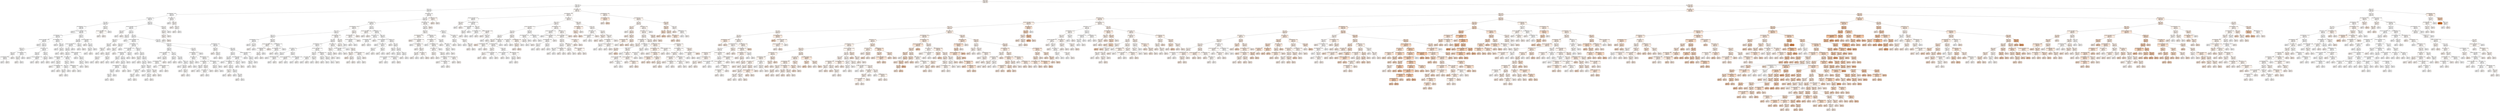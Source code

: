 digraph Tree {
node [shape=box, style="filled, rounded", color="black", fontname=helvetica] ;
edge [fontname=helvetica] ;
0 [label="HOUR <= 10.5\nmse = 15.83\nsamples = 2102\nvalue = 2.73", fillcolor="#e5813915"] ;
1 [label="HOUR <= 8.5\nmse = 1.33\nsamples = 978\nvalue = 0.52", fillcolor="#e5813904"] ;
0 -> 1 [labeldistance=2.5, labelangle=45, headlabel="True"] ;
2 [label="HOUR <= 6.5\nmse = 0.32\nsamples = 802\nvalue = 0.22", fillcolor="#e5813902"] ;
1 -> 2 ;
3 [label="MAX_TEMPERATURE <= 104.5\nmse = 0.13\nsamples = 633\nvalue = 0.11", fillcolor="#e5813901"] ;
2 -> 3 ;
4 [label="DAY_OF_WEEK <= 2.5\nmse = 0.12\nsamples = 625\nvalue = 0.1", fillcolor="#e5813901"] ;
3 -> 4 ;
5 [label="DAY <= 30.5\nmse = 0.06\nsamples = 273\nvalue = 0.06", fillcolor="#e5813900"] ;
4 -> 5 ;
6 [label="MAX_TEMPERATURE <= 70.5\nmse = 0.04\nsamples = 266\nvalue = 0.05", fillcolor="#e5813900"] ;
5 -> 6 ;
7 [label="mse = 0.0\nsamples = 60\nvalue = 0.0", fillcolor="#e5813900"] ;
6 -> 7 ;
8 [label="AVG_DAILY_WIND_SPEED <= 8.39\nmse = 0.06\nsamples = 206\nvalue = 0.06", fillcolor="#e5813900"] ;
6 -> 8 ;
9 [label="MIN_TEMPERATURE <= 70.5\nmse = 0.03\nsamples = 133\nvalue = 0.04", fillcolor="#e5813900"] ;
8 -> 9 ;
10 [label="AVG_DAILY_WIND_SPEED <= 4.81\nmse = 0.07\nsamples = 56\nvalue = 0.07", fillcolor="#e5813901"] ;
9 -> 10 ;
11 [label="mse = 0.0\nsamples = 20\nvalue = 0.0", fillcolor="#e5813900"] ;
10 -> 11 ;
12 [label="HOUR <= 1.5\nmse = 0.11\nsamples = 36\nvalue = 0.12", fillcolor="#e5813901"] ;
10 -> 12 ;
13 [label="MONTH <= 9.5\nmse = 0.22\nsamples = 9\nvalue = 0.33", fillcolor="#e5813903"] ;
12 -> 13 ;
14 [label="HOUR <= 0.5\nmse = 0.24\nsamples = 3\nvalue = 0.6", fillcolor="#e5813905"] ;
13 -> 14 ;
15 [label="MAX_TEMPERATURE <= 94.5\nmse = 0.22\nsamples = 2\nvalue = 0.33", fillcolor="#e5813903"] ;
14 -> 15 ;
16 [label="mse = 0.0\nsamples = 1\nvalue = 0.0", fillcolor="#e5813900"] ;
15 -> 16 ;
17 [label="mse = 0.0\nsamples = 1\nvalue = 1.0", fillcolor="#e5813908"] ;
15 -> 17 ;
18 [label="mse = 0.0\nsamples = 1\nvalue = 1.0", fillcolor="#e5813908"] ;
14 -> 18 ;
19 [label="AVG_TEMPERATURE <= 65.5\nmse = 0.12\nsamples = 6\nvalue = 0.14", fillcolor="#e5813901"] ;
13 -> 19 ;
20 [label="HOUR <= 0.5\nmse = 0.25\nsamples = 2\nvalue = 0.5", fillcolor="#e5813904"] ;
19 -> 20 ;
21 [label="mse = 0.0\nsamples = 1\nvalue = 1.0", fillcolor="#e5813908"] ;
20 -> 21 ;
22 [label="mse = 0.0\nsamples = 1\nvalue = 0.0", fillcolor="#e5813900"] ;
20 -> 22 ;
23 [label="mse = 0.0\nsamples = 4\nvalue = 0.0", fillcolor="#e5813900"] ;
19 -> 23 ;
24 [label="PRECIPITATION <= 0.23\nmse = 0.06\nsamples = 27\nvalue = 0.07", fillcolor="#e5813901"] ;
12 -> 24 ;
25 [label="HOUR <= 5.5\nmse = 0.03\nsamples = 23\nvalue = 0.03", fillcolor="#e5813900"] ;
24 -> 25 ;
26 [label="mse = 0.0\nsamples = 18\nvalue = 0.0", fillcolor="#e5813900"] ;
25 -> 26 ;
27 [label="AVG_DAILY_WIND_SPEED <= 7.83\nmse = 0.16\nsamples = 5\nvalue = 0.2", fillcolor="#e5813902"] ;
25 -> 27 ;
28 [label="mse = 0.0\nsamples = 4\nvalue = 0.0", fillcolor="#e5813900"] ;
27 -> 28 ;
29 [label="mse = 0.0\nsamples = 1\nvalue = 1.0", fillcolor="#e5813908"] ;
27 -> 29 ;
30 [label="HOUR <= 4.0\nmse = 0.2\nsamples = 4\nvalue = 0.29", fillcolor="#e5813902"] ;
24 -> 30 ;
31 [label="HOUR <= 2.5\nmse = 0.22\nsamples = 2\nvalue = 0.67", fillcolor="#e5813905"] ;
30 -> 31 ;
32 [label="mse = 0.0\nsamples = 1\nvalue = 0.0", fillcolor="#e5813900"] ;
31 -> 32 ;
33 [label="mse = 0.0\nsamples = 1\nvalue = 1.0", fillcolor="#e5813908"] ;
31 -> 33 ;
34 [label="mse = 0.0\nsamples = 2\nvalue = 0.0", fillcolor="#e5813900"] ;
30 -> 34 ;
35 [label="MAX_TEMPERATURE <= 102.5\nmse = 0.01\nsamples = 77\nvalue = 0.01", fillcolor="#e5813900"] ;
9 -> 35 ;
36 [label="mse = 0.0\nsamples = 65\nvalue = 0.0", fillcolor="#e5813900"] ;
35 -> 36 ;
37 [label="HOUR <= 5.5\nmse = 0.05\nsamples = 12\nvalue = 0.05", fillcolor="#e5813900"] ;
35 -> 37 ;
38 [label="mse = 0.0\nsamples = 10\nvalue = 0.0", fillcolor="#e5813900"] ;
37 -> 38 ;
39 [label="DAY <= 21.5\nmse = 0.22\nsamples = 2\nvalue = 0.33", fillcolor="#e5813903"] ;
37 -> 39 ;
40 [label="mse = 0.0\nsamples = 1\nvalue = 0.0", fillcolor="#e5813900"] ;
39 -> 40 ;
41 [label="mse = 0.0\nsamples = 1\nvalue = 1.0", fillcolor="#e5813908"] ;
39 -> 41 ;
42 [label="HOUR <= 5.5\nmse = 0.1\nsamples = 73\nvalue = 0.11", fillcolor="#e5813901"] ;
8 -> 42 ;
43 [label="DAY <= 29.5\nmse = 0.08\nsamples = 62\nvalue = 0.08", fillcolor="#e5813901"] ;
42 -> 43 ;
44 [label="AVG_DAILY_WIND_SPEED <= 10.74\nmse = 0.06\nsamples = 58\nvalue = 0.07", fillcolor="#e5813901"] ;
43 -> 44 ;
45 [label="DAY <= 17.0\nmse = 0.08\nsamples = 43\nvalue = 0.09", fillcolor="#e5813901"] ;
44 -> 45 ;
46 [label="HOUR <= 1.5\nmse = 0.13\nsamples = 22\nvalue = 0.15", fillcolor="#e5813901"] ;
45 -> 46 ;
47 [label="AVG_TEMPERATURE <= 85.5\nmse = 0.21\nsamples = 7\nvalue = 0.3", fillcolor="#e5813902"] ;
46 -> 47 ;
48 [label="mse = 0.0\nsamples = 4\nvalue = 0.0", fillcolor="#e5813900"] ;
47 -> 48 ;
49 [label="HOUR <= 0.5\nmse = 0.19\nsamples = 3\nvalue = 0.75", fillcolor="#e5813906"] ;
47 -> 49 ;
50 [label="mse = 0.0\nsamples = 1\nvalue = 1.0", fillcolor="#e5813908"] ;
49 -> 50 ;
51 [label="AVG_TEMPERATURE <= 86.5\nmse = 0.25\nsamples = 2\nvalue = 0.5", fillcolor="#e5813904"] ;
49 -> 51 ;
52 [label="mse = 0.0\nsamples = 1\nvalue = 0.0", fillcolor="#e5813900"] ;
51 -> 52 ;
53 [label="mse = 0.0\nsamples = 1\nvalue = 1.0", fillcolor="#e5813908"] ;
51 -> 53 ;
54 [label="DAY_OF_WEEK <= 0.5\nmse = 0.08\nsamples = 15\nvalue = 0.08", fillcolor="#e5813901"] ;
46 -> 54 ;
55 [label="HOUR <= 4.5\nmse = 0.17\nsamples = 6\nvalue = 0.22", fillcolor="#e5813902"] ;
54 -> 55 ;
56 [label="WEEK <= 33.0\nmse = 0.12\nsamples = 4\nvalue = 0.14", fillcolor="#e5813901"] ;
55 -> 56 ;
57 [label="HOUR <= 3.5\nmse = 0.25\nsamples = 2\nvalue = 0.5", fillcolor="#e5813904"] ;
56 -> 57 ;
58 [label="mse = 0.0\nsamples = 1\nvalue = 1.0", fillcolor="#e5813908"] ;
57 -> 58 ;
59 [label="mse = 0.0\nsamples = 1\nvalue = 0.0", fillcolor="#e5813900"] ;
57 -> 59 ;
60 [label="mse = 0.0\nsamples = 2\nvalue = 0.0", fillcolor="#e5813900"] ;
56 -> 60 ;
61 [label="AVG_TEMPERATURE <= 80.0\nmse = 0.25\nsamples = 2\nvalue = 0.5", fillcolor="#e5813904"] ;
55 -> 61 ;
62 [label="mse = 0.0\nsamples = 1\nvalue = 1.0", fillcolor="#e5813908"] ;
61 -> 62 ;
63 [label="mse = 0.0\nsamples = 1\nvalue = 0.0", fillcolor="#e5813900"] ;
61 -> 63 ;
64 [label="mse = 0.0\nsamples = 9\nvalue = 0.0", fillcolor="#e5813900"] ;
54 -> 64 ;
65 [label="AVG_DAILY_WIND_SPEED <= 10.4\nmse = 0.03\nsamples = 21\nvalue = 0.03", fillcolor="#e5813900"] ;
45 -> 65 ;
66 [label="mse = 0.0\nsamples = 16\nvalue = 0.0", fillcolor="#e5813900"] ;
65 -> 66 ;
67 [label="HOUR <= 2.5\nmse = 0.11\nsamples = 5\nvalue = 0.12", fillcolor="#e5813901"] ;
65 -> 67 ;
68 [label="HOUR <= 1.0\nmse = 0.22\nsamples = 2\nvalue = 0.33", fillcolor="#e5813903"] ;
67 -> 68 ;
69 [label="mse = 0.0\nsamples = 1\nvalue = 0.0", fillcolor="#e5813900"] ;
68 -> 69 ;
70 [label="mse = 0.0\nsamples = 1\nvalue = 1.0", fillcolor="#e5813908"] ;
68 -> 70 ;
71 [label="mse = 0.0\nsamples = 3\nvalue = 0.0", fillcolor="#e5813900"] ;
67 -> 71 ;
72 [label="mse = 0.0\nsamples = 15\nvalue = 0.0", fillcolor="#e5813900"] ;
44 -> 72 ;
73 [label="HOUR <= 2.5\nmse = 0.2\nsamples = 4\nvalue = 0.29", fillcolor="#e5813902"] ;
43 -> 73 ;
74 [label="mse = 0.0\nsamples = 3\nvalue = 0.0", fillcolor="#e5813900"] ;
73 -> 74 ;
75 [label="mse = 0.0\nsamples = 1\nvalue = 1.0", fillcolor="#e5813908"] ;
73 -> 75 ;
76 [label="AVG_DAILY_WIND_SPEED <= 9.28\nmse = 0.19\nsamples = 11\nvalue = 0.25", fillcolor="#e5813902"] ;
42 -> 76 ;
77 [label="mse = 0.0\nsamples = 3\nvalue = 1.0", fillcolor="#e5813908"] ;
76 -> 77 ;
78 [label="DAY <= 14.5\nmse = 0.07\nsamples = 8\nvalue = 0.08", fillcolor="#e5813901"] ;
76 -> 78 ;
79 [label="DAY <= 13.5\nmse = 0.16\nsamples = 3\nvalue = 0.2", fillcolor="#e5813902"] ;
78 -> 79 ;
80 [label="mse = 0.0\nsamples = 2\nvalue = 0.0", fillcolor="#e5813900"] ;
79 -> 80 ;
81 [label="mse = 0.0\nsamples = 1\nvalue = 1.0", fillcolor="#e5813908"] ;
79 -> 81 ;
82 [label="mse = 0.0\nsamples = 5\nvalue = 0.0", fillcolor="#e5813900"] ;
78 -> 82 ;
83 [label="HOUR <= 1.5\nmse = 0.56\nsamples = 7\nvalue = 0.46", fillcolor="#e5813904"] ;
5 -> 83 ;
84 [label="AVG_DAILY_WIND_SPEED <= 8.84\nmse = 0.25\nsamples = 2\nvalue = 1.5", fillcolor="#e581390c"] ;
83 -> 84 ;
85 [label="mse = 0.0\nsamples = 1\nvalue = 1.0", fillcolor="#e5813908"] ;
84 -> 85 ;
86 [label="mse = 0.0\nsamples = 1\nvalue = 2.0", fillcolor="#e581390f"] ;
84 -> 86 ;
87 [label="mse = 0.0\nsamples = 5\nvalue = 0.0", fillcolor="#e5813900"] ;
83 -> 87 ;
88 [label="WEEK <= 47.5\nmse = 0.15\nsamples = 352\nvalue = 0.14", fillcolor="#e5813901"] ;
4 -> 88 ;
89 [label="AVG_DAILY_WIND_SPEED <= 3.13\nmse = 0.14\nsamples = 346\nvalue = 0.13", fillcolor="#e5813901"] ;
88 -> 89 ;
90 [label="HOUR <= 5.5\nmse = 0.89\nsamples = 4\nvalue = 0.67", fillcolor="#e5813905"] ;
89 -> 90 ;
91 [label="mse = 0.0\nsamples = 3\nvalue = 0.0", fillcolor="#e5813900"] ;
90 -> 91 ;
92 [label="mse = 0.0\nsamples = 1\nvalue = 2.0", fillcolor="#e581390f"] ;
90 -> 92 ;
93 [label="DAY <= 1.5\nmse = 0.12\nsamples = 342\nvalue = 0.12", fillcolor="#e5813901"] ;
89 -> 93 ;
94 [label="HOUR <= 3.5\nmse = 0.24\nsamples = 10\nvalue = 0.42", fillcolor="#e5813903"] ;
93 -> 94 ;
95 [label="HOUR <= 2.5\nmse = 0.24\nsamples = 7\nvalue = 0.57", fillcolor="#e5813904"] ;
94 -> 95 ;
96 [label="HOUR <= 1.5\nmse = 0.22\nsamples = 5\nvalue = 0.33", fillcolor="#e5813903"] ;
95 -> 96 ;
97 [label="WEEKDAY <= 0.5\nmse = 0.19\nsamples = 3\nvalue = 0.75", fillcolor="#e5813906"] ;
96 -> 97 ;
98 [label="mse = 0.0\nsamples = 1\nvalue = 0.0", fillcolor="#e5813900"] ;
97 -> 98 ;
99 [label="mse = 0.0\nsamples = 2\nvalue = 1.0", fillcolor="#e5813908"] ;
97 -> 99 ;
100 [label="mse = 0.0\nsamples = 2\nvalue = 0.0", fillcolor="#e5813900"] ;
96 -> 100 ;
101 [label="mse = 0.0\nsamples = 2\nvalue = 1.0", fillcolor="#e5813908"] ;
95 -> 101 ;
102 [label="mse = 0.0\nsamples = 3\nvalue = 0.0", fillcolor="#e5813900"] ;
94 -> 102 ;
103 [label="DAY <= 16.5\nmse = 0.12\nsamples = 332\nvalue = 0.11", fillcolor="#e5813901"] ;
93 -> 103 ;
104 [label="AVG_DAILY_WIND_SPEED <= 3.81\nmse = 0.07\nsamples = 157\nvalue = 0.06", fillcolor="#e5813900"] ;
103 -> 104 ;
105 [label="HOUR <= 3.5\nmse = 0.24\nsamples = 12\nvalue = 0.42", fillcolor="#e5813903"] ;
104 -> 105 ;
106 [label="HOUR <= 2.5\nmse = 0.2\nsamples = 7\nvalue = 0.71", fillcolor="#e5813906"] ;
105 -> 106 ;
107 [label="DAY <= 6.5\nmse = 0.24\nsamples = 5\nvalue = 0.6", fillcolor="#e5813905"] ;
106 -> 107 ;
108 [label="HOUR <= 0.5\nmse = 0.22\nsamples = 3\nvalue = 0.67", fillcolor="#e5813905"] ;
107 -> 108 ;
109 [label="mse = 0.0\nsamples = 1\nvalue = 0.0", fillcolor="#e5813900"] ;
108 -> 109 ;
110 [label="mse = 0.0\nsamples = 2\nvalue = 1.0", fillcolor="#e5813908"] ;
108 -> 110 ;
111 [label="HOUR <= 1.0\nmse = 0.25\nsamples = 2\nvalue = 0.5", fillcolor="#e5813904"] ;
107 -> 111 ;
112 [label="mse = 0.0\nsamples = 1\nvalue = 1.0", fillcolor="#e5813908"] ;
111 -> 112 ;
113 [label="mse = 0.0\nsamples = 1\nvalue = 0.0", fillcolor="#e5813900"] ;
111 -> 113 ;
114 [label="mse = 0.0\nsamples = 2\nvalue = 1.0", fillcolor="#e5813908"] ;
106 -> 114 ;
115 [label="mse = 0.0\nsamples = 5\nvalue = 0.0", fillcolor="#e5813900"] ;
105 -> 115 ;
116 [label="MIN_TEMPERATURE <= 73.5\nmse = 0.05\nsamples = 145\nvalue = 0.05", fillcolor="#e5813900"] ;
104 -> 116 ;
117 [label="AVG_DAILY_WIND_SPEED <= 16.22\nmse = 0.02\nsamples = 99\nvalue = 0.02", fillcolor="#e5813900"] ;
116 -> 117 ;
118 [label="MIN_TEMPERATURE <= 29.5\nmse = 0.02\nsamples = 95\nvalue = 0.02", fillcolor="#e5813900"] ;
117 -> 118 ;
119 [label="HOUR <= 5.5\nmse = 0.11\nsamples = 7\nvalue = 0.12", fillcolor="#e5813901"] ;
118 -> 119 ;
120 [label="mse = 0.0\nsamples = 6\nvalue = 0.0", fillcolor="#e5813900"] ;
119 -> 120 ;
121 [label="mse = 0.0\nsamples = 1\nvalue = 1.0", fillcolor="#e5813908"] ;
119 -> 121 ;
122 [label="DAY <= 7.5\nmse = 0.01\nsamples = 88\nvalue = 0.01", fillcolor="#e5813900"] ;
118 -> 122 ;
123 [label="DAY <= 6.5\nmse = 0.03\nsamples = 37\nvalue = 0.03", fillcolor="#e5813900"] ;
122 -> 123 ;
124 [label="MIN_TEMPERATURE <= 48.5\nmse = 0.02\nsamples = 34\nvalue = 0.02", fillcolor="#e5813900"] ;
123 -> 124 ;
125 [label="HOUR <= 4.0\nmse = 0.09\nsamples = 6\nvalue = 0.1", fillcolor="#e5813901"] ;
124 -> 125 ;
126 [label="HOUR <= 2.5\nmse = 0.16\nsamples = 4\nvalue = 0.2", fillcolor="#e5813902"] ;
125 -> 126 ;
127 [label="mse = 0.0\nsamples = 3\nvalue = 0.0", fillcolor="#e5813900"] ;
126 -> 127 ;
128 [label="mse = 0.0\nsamples = 1\nvalue = 1.0", fillcolor="#e5813908"] ;
126 -> 128 ;
129 [label="mse = 0.0\nsamples = 2\nvalue = 0.0", fillcolor="#e5813900"] ;
125 -> 129 ;
130 [label="mse = 0.0\nsamples = 28\nvalue = 0.0", fillcolor="#e5813900"] ;
124 -> 130 ;
131 [label="HOUR <= 1.0\nmse = 0.22\nsamples = 3\nvalue = 0.33", fillcolor="#e5813903"] ;
123 -> 131 ;
132 [label="mse = 0.0\nsamples = 1\nvalue = 1.0", fillcolor="#e5813908"] ;
131 -> 132 ;
133 [label="mse = 0.0\nsamples = 2\nvalue = 0.0", fillcolor="#e5813900"] ;
131 -> 133 ;
134 [label="mse = 0.0\nsamples = 51\nvalue = 0.0", fillcolor="#e5813900"] ;
122 -> 134 ;
135 [label="HOUR <= 5.5\nmse = 0.14\nsamples = 4\nvalue = 0.17", fillcolor="#e5813901"] ;
117 -> 135 ;
136 [label="mse = 0.0\nsamples = 3\nvalue = 0.0", fillcolor="#e5813900"] ;
135 -> 136 ;
137 [label="mse = 0.0\nsamples = 1\nvalue = 1.0", fillcolor="#e5813908"] ;
135 -> 137 ;
138 [label="WEEKEND <= 0.5\nmse = 0.12\nsamples = 46\nvalue = 0.1", fillcolor="#e5813901"] ;
116 -> 138 ;
139 [label="mse = 0.0\nsamples = 22\nvalue = 0.0", fillcolor="#e5813900"] ;
138 -> 139 ;
140 [label="DAY <= 5.0\nmse = 0.22\nsamples = 24\nvalue = 0.21", fillcolor="#e5813902"] ;
138 -> 140 ;
141 [label="HOUR <= 4.5\nmse = 0.25\nsamples = 4\nvalue = 0.5", fillcolor="#e5813904"] ;
140 -> 141 ;
142 [label="mse = 0.0\nsamples = 2\nvalue = 0.0", fillcolor="#e5813900"] ;
141 -> 142 ;
143 [label="mse = 0.0\nsamples = 2\nvalue = 1.0", fillcolor="#e5813908"] ;
141 -> 143 ;
144 [label="HOUR <= 4.5\nmse = 0.21\nsamples = 20\nvalue = 0.17", fillcolor="#e5813901"] ;
140 -> 144 ;
145 [label="DAY <= 10.5\nmse = 0.29\nsamples = 14\nvalue = 0.25", fillcolor="#e5813902"] ;
144 -> 145 ;
146 [label="HOUR <= 2.0\nmse = 0.09\nsamples = 7\nvalue = 0.1", fillcolor="#e5813901"] ;
145 -> 146 ;
147 [label="DAY_OF_WEEK <= 5.5\nmse = 0.22\nsamples = 3\nvalue = 0.33", fillcolor="#e5813903"] ;
146 -> 147 ;
148 [label="HOUR <= 0.5\nmse = 0.25\nsamples = 2\nvalue = 0.5", fillcolor="#e5813904"] ;
147 -> 148 ;
149 [label="mse = 0.0\nsamples = 1\nvalue = 0.0", fillcolor="#e5813900"] ;
148 -> 149 ;
150 [label="mse = 0.0\nsamples = 1\nvalue = 1.0", fillcolor="#e5813908"] ;
148 -> 150 ;
151 [label="mse = 0.0\nsamples = 1\nvalue = 0.0", fillcolor="#e5813900"] ;
147 -> 151 ;
152 [label="mse = 0.0\nsamples = 4\nvalue = 0.0", fillcolor="#e5813900"] ;
146 -> 152 ;
153 [label="HOUR <= 2.5\nmse = 0.44\nsamples = 7\nvalue = 0.4", fillcolor="#e5813903"] ;
145 -> 153 ;
154 [label="MONTH <= 8.5\nmse = 0.11\nsamples = 5\nvalue = 0.12", fillcolor="#e5813901"] ;
153 -> 154 ;
155 [label="mse = 0.0\nsamples = 3\nvalue = 0.0", fillcolor="#e5813900"] ;
154 -> 155 ;
156 [label="HOUR <= 0.5\nmse = 0.19\nsamples = 2\nvalue = 0.25", fillcolor="#e5813902"] ;
154 -> 156 ;
157 [label="mse = 0.0\nsamples = 1\nvalue = 0.0", fillcolor="#e5813900"] ;
156 -> 157 ;
158 [label="mse = 0.0\nsamples = 1\nvalue = 1.0", fillcolor="#e5813908"] ;
156 -> 158 ;
159 [label="DAY <= 13.5\nmse = 0.25\nsamples = 2\nvalue = 1.5", fillcolor="#e581390c"] ;
153 -> 159 ;
160 [label="mse = 0.0\nsamples = 1\nvalue = 2.0", fillcolor="#e581390f"] ;
159 -> 160 ;
161 [label="mse = 0.0\nsamples = 1\nvalue = 1.0", fillcolor="#e5813908"] ;
159 -> 161 ;
162 [label="mse = 0.0\nsamples = 6\nvalue = 0.0", fillcolor="#e5813900"] ;
144 -> 162 ;
163 [label="DAY <= 21.5\nmse = 0.16\nsamples = 175\nvalue = 0.15", fillcolor="#e5813901"] ;
103 -> 163 ;
164 [label="HOUR <= 4.5\nmse = 0.21\nsamples = 70\nvalue = 0.23", fillcolor="#e5813902"] ;
163 -> 164 ;
165 [label="HOUR <= 0.5\nmse = 0.17\nsamples = 47\nvalue = 0.14", fillcolor="#e5813901"] ;
164 -> 165 ;
166 [label="AVG_DAILY_WIND_SPEED <= 9.28\nmse = 0.39\nsamples = 10\nvalue = 0.43", fillcolor="#e5813903"] ;
165 -> 166 ;
167 [label="mse = 0.0\nsamples = 5\nvalue = 0.0", fillcolor="#e5813900"] ;
166 -> 167 ;
168 [label="DAY <= 20.5\nmse = 0.44\nsamples = 5\nvalue = 0.75", fillcolor="#e5813906"] ;
166 -> 168 ;
169 [label="MIN_TEMPERATURE <= 49.5\nmse = 0.24\nsamples = 4\nvalue = 0.57", fillcolor="#e5813904"] ;
168 -> 169 ;
170 [label="mse = 0.0\nsamples = 1\nvalue = 0.0", fillcolor="#e5813900"] ;
169 -> 170 ;
171 [label="AVG_DAILY_WIND_SPEED <= 10.07\nmse = 0.16\nsamples = 3\nvalue = 0.8", fillcolor="#e5813906"] ;
169 -> 171 ;
172 [label="mse = 0.0\nsamples = 1\nvalue = 0.0", fillcolor="#e5813900"] ;
171 -> 172 ;
173 [label="mse = 0.0\nsamples = 2\nvalue = 1.0", fillcolor="#e5813908"] ;
171 -> 173 ;
174 [label="mse = 0.0\nsamples = 1\nvalue = 2.0", fillcolor="#e581390f"] ;
168 -> 174 ;
175 [label="DAY <= 17.5\nmse = 0.1\nsamples = 37\nvalue = 0.08", fillcolor="#e5813901"] ;
165 -> 175 ;
176 [label="HOUR <= 3.5\nmse = 0.19\nsamples = 7\nvalue = 0.25", fillcolor="#e5813902"] ;
175 -> 176 ;
177 [label="mse = 0.0\nsamples = 5\nvalue = 0.0", fillcolor="#e5813900"] ;
176 -> 177 ;
178 [label="mse = 0.0\nsamples = 2\nvalue = 1.0", fillcolor="#e5813908"] ;
176 -> 178 ;
179 [label="DAY <= 20.5\nmse = 0.08\nsamples = 30\nvalue = 0.04", fillcolor="#e5813900"] ;
175 -> 179 ;
180 [label="mse = 0.0\nsamples = 23\nvalue = 0.0", fillcolor="#e5813900"] ;
179 -> 180 ;
181 [label="MONTH <= 9.5\nmse = 0.33\nsamples = 7\nvalue = 0.18", fillcolor="#e5813901"] ;
179 -> 181 ;
182 [label="mse = 0.0\nsamples = 4\nvalue = 0.0", fillcolor="#e5813900"] ;
181 -> 182 ;
183 [label="HOUR <= 2.0\nmse = 0.89\nsamples = 3\nvalue = 0.67", fillcolor="#e5813905"] ;
181 -> 183 ;
184 [label="mse = 0.0\nsamples = 1\nvalue = 0.0", fillcolor="#e5813900"] ;
183 -> 184 ;
185 [label="HOUR <= 3.5\nmse = 1.0\nsamples = 2\nvalue = 1.0", fillcolor="#e5813908"] ;
183 -> 185 ;
186 [label="mse = 0.0\nsamples = 1\nvalue = 2.0", fillcolor="#e581390f"] ;
185 -> 186 ;
187 [label="mse = 0.0\nsamples = 1\nvalue = 0.0", fillcolor="#e5813900"] ;
185 -> 187 ;
188 [label="DAY <= 20.5\nmse = 0.24\nsamples = 23\nvalue = 0.4", fillcolor="#e5813903"] ;
164 -> 188 ;
189 [label="AVG_TEMPERATURE <= 63.5\nmse = 0.25\nsamples = 18\nvalue = 0.47", fillcolor="#e5813904"] ;
188 -> 189 ;
190 [label="DAY_OF_WEEK <= 3.5\nmse = 0.16\nsamples = 6\nvalue = 0.2", fillcolor="#e5813902"] ;
189 -> 190 ;
191 [label="HOUR <= 5.5\nmse = 0.25\nsamples = 2\nvalue = 0.5", fillcolor="#e5813904"] ;
190 -> 191 ;
192 [label="mse = 0.0\nsamples = 1\nvalue = 1.0", fillcolor="#e5813908"] ;
191 -> 192 ;
193 [label="mse = 0.0\nsamples = 1\nvalue = 0.0", fillcolor="#e5813900"] ;
191 -> 193 ;
194 [label="mse = 0.0\nsamples = 4\nvalue = 0.0", fillcolor="#e5813900"] ;
190 -> 194 ;
195 [label="AVG_TEMPERATURE <= 87.5\nmse = 0.24\nsamples = 12\nvalue = 0.58", fillcolor="#e5813904"] ;
189 -> 195 ;
196 [label="AVG_TEMPERATURE <= 72.5\nmse = 0.16\nsamples = 5\nvalue = 0.8", fillcolor="#e5813906"] ;
195 -> 196 ;
197 [label="HOUR <= 5.5\nmse = 0.24\nsamples = 2\nvalue = 0.6", fillcolor="#e5813905"] ;
196 -> 197 ;
198 [label="mse = 0.0\nsamples = 1\nvalue = 1.0", fillcolor="#e5813908"] ;
197 -> 198 ;
199 [label="mse = 0.0\nsamples = 1\nvalue = 0.0", fillcolor="#e5813900"] ;
197 -> 199 ;
200 [label="HOUR <= 5.5\nmse = 0.09\nsamples = 3\nvalue = 0.9", fillcolor="#e5813907"] ;
196 -> 200 ;
201 [label="DAY_OF_WEEK <= 3.5\nmse = 0.16\nsamples = 2\nvalue = 0.8", fillcolor="#e5813906"] ;
200 -> 201 ;
202 [label="mse = 0.0\nsamples = 1\nvalue = 1.0", fillcolor="#e5813908"] ;
201 -> 202 ;
203 [label="mse = 0.0\nsamples = 1\nvalue = 0.0", fillcolor="#e5813900"] ;
201 -> 203 ;
204 [label="mse = 0.0\nsamples = 1\nvalue = 1.0", fillcolor="#e5813908"] ;
200 -> 204 ;
205 [label="MAX_TEMPERATURE <= 102.5\nmse = 0.2\nsamples = 7\nvalue = 0.27", fillcolor="#e5813902"] ;
195 -> 205 ;
206 [label="HOUR <= 5.5\nmse = 0.19\nsamples = 2\nvalue = 0.75", fillcolor="#e5813906"] ;
205 -> 206 ;
207 [label="mse = 0.0\nsamples = 1\nvalue = 1.0", fillcolor="#e5813908"] ;
206 -> 207 ;
208 [label="mse = 0.0\nsamples = 1\nvalue = 0.0", fillcolor="#e5813900"] ;
206 -> 208 ;
209 [label="mse = 0.0\nsamples = 5\nvalue = 0.0", fillcolor="#e5813900"] ;
205 -> 209 ;
210 [label="mse = 0.0\nsamples = 5\nvalue = 0.0", fillcolor="#e5813900"] ;
188 -> 210 ;
211 [label="MIN_TEMPERATURE <= 43.0\nmse = 0.11\nsamples = 105\nvalue = 0.09", fillcolor="#e5813901"] ;
163 -> 211 ;
212 [label="HOUR <= 0.5\nmse = 0.53\nsamples = 5\nvalue = 0.57", fillcolor="#e5813904"] ;
211 -> 212 ;
213 [label="mse = 0.0\nsamples = 1\nvalue = 2.0", fillcolor="#e581390f"] ;
212 -> 213 ;
214 [label="HOUR <= 5.5\nmse = 0.22\nsamples = 4\nvalue = 0.33", fillcolor="#e5813903"] ;
212 -> 214 ;
215 [label="mse = 0.0\nsamples = 3\nvalue = 0.0", fillcolor="#e5813900"] ;
214 -> 215 ;
216 [label="mse = 0.0\nsamples = 1\nvalue = 1.0", fillcolor="#e5813908"] ;
214 -> 216 ;
217 [label="WEEK <= 38.5\nmse = 0.08\nsamples = 100\nvalue = 0.07", fillcolor="#e5813901"] ;
211 -> 217 ;
218 [label="HOUR <= 2.5\nmse = 0.14\nsamples = 51\nvalue = 0.12", fillcolor="#e5813901"] ;
217 -> 218 ;
219 [label="DAY <= 25.5\nmse = 0.24\nsamples = 20\nvalue = 0.23", fillcolor="#e5813902"] ;
218 -> 219 ;
220 [label="mse = 0.0\nsamples = 9\nvalue = 0.0", fillcolor="#e5813900"] ;
219 -> 220 ;
221 [label="MAX_TEMPERATURE <= 99.5\nmse = 0.37\nsamples = 11\nvalue = 0.44", fillcolor="#e5813903"] ;
219 -> 221 ;
222 [label="mse = 0.0\nsamples = 1\nvalue = 1.0", fillcolor="#e5813908"] ;
221 -> 222 ;
223 [label="HOUR <= 0.5\nmse = 0.37\nsamples = 10\nvalue = 0.36", fillcolor="#e5813903"] ;
221 -> 223 ;
224 [label="MONTH <= 7.5\nmse = 1.0\nsamples = 2\nvalue = 1.0", fillcolor="#e5813908"] ;
223 -> 224 ;
225 [label="mse = 0.0\nsamples = 1\nvalue = 0.0", fillcolor="#e5813900"] ;
224 -> 225 ;
226 [label="mse = 0.0\nsamples = 1\nvalue = 2.0", fillcolor="#e581390f"] ;
224 -> 226 ;
227 [label="HOUR <= 1.5\nmse = 0.19\nsamples = 8\nvalue = 0.25", fillcolor="#e5813902"] ;
223 -> 227 ;
228 [label="mse = 0.0\nsamples = 4\nvalue = 0.0", fillcolor="#e5813900"] ;
227 -> 228 ;
229 [label="DAY <= 28.5\nmse = 0.24\nsamples = 4\nvalue = 0.6", fillcolor="#e5813905"] ;
227 -> 229 ;
230 [label="mse = 0.0\nsamples = 2\nvalue = 1.0", fillcolor="#e5813908"] ;
229 -> 230 ;
231 [label="mse = 0.0\nsamples = 2\nvalue = 0.0", fillcolor="#e5813900"] ;
229 -> 231 ;
232 [label="AVG_DAILY_WIND_SPEED <= 4.14\nmse = 0.05\nsamples = 31\nvalue = 0.05", fillcolor="#e5813900"] ;
218 -> 232 ;
233 [label="HOUR <= 5.5\nmse = 0.24\nsamples = 4\nvalue = 0.4", fillcolor="#e5813903"] ;
232 -> 233 ;
234 [label="mse = 0.0\nsamples = 3\nvalue = 0.0", fillcolor="#e5813900"] ;
233 -> 234 ;
235 [label="mse = 0.0\nsamples = 1\nvalue = 1.0", fillcolor="#e5813908"] ;
233 -> 235 ;
236 [label="mse = 0.0\nsamples = 27\nvalue = 0.0", fillcolor="#e5813900"] ;
232 -> 236 ;
237 [label="AVG_DAILY_WIND_SPEED <= 10.97\nmse = 0.01\nsamples = 49\nvalue = 0.01", fillcolor="#e5813900"] ;
217 -> 237 ;
238 [label="mse = 0.0\nsamples = 44\nvalue = 0.0", fillcolor="#e5813900"] ;
237 -> 238 ;
239 [label="HOUR <= 1.5\nmse = 0.11\nsamples = 5\nvalue = 0.12", fillcolor="#e5813901"] ;
237 -> 239 ;
240 [label="HOUR <= 0.5\nmse = 0.19\nsamples = 2\nvalue = 0.25", fillcolor="#e5813902"] ;
239 -> 240 ;
241 [label="mse = 0.0\nsamples = 1\nvalue = 0.0", fillcolor="#e5813900"] ;
240 -> 241 ;
242 [label="mse = 0.0\nsamples = 1\nvalue = 1.0", fillcolor="#e5813908"] ;
240 -> 242 ;
243 [label="mse = 0.0\nsamples = 3\nvalue = 0.0", fillcolor="#e5813900"] ;
239 -> 243 ;
244 [label="HOUR <= 3.5\nmse = 0.84\nsamples = 6\nvalue = 0.78", fillcolor="#e5813906"] ;
88 -> 244 ;
245 [label="HOUR <= 2.0\nmse = 0.64\nsamples = 3\nvalue = 1.4", fillcolor="#e581390b"] ;
244 -> 245 ;
246 [label="HOUR <= 0.5\nmse = 1.0\nsamples = 2\nvalue = 2.0", fillcolor="#e581390f"] ;
245 -> 246 ;
247 [label="mse = 0.0\nsamples = 1\nvalue = 1.0", fillcolor="#e5813908"] ;
246 -> 247 ;
248 [label="mse = 0.0\nsamples = 1\nvalue = 3.0", fillcolor="#e5813917"] ;
246 -> 248 ;
249 [label="mse = 0.0\nsamples = 1\nvalue = 1.0", fillcolor="#e5813908"] ;
245 -> 249 ;
250 [label="mse = 0.0\nsamples = 3\nvalue = 0.0", fillcolor="#e5813900"] ;
244 -> 250 ;
251 [label="DAY_OF_WEEK <= 3.0\nmse = 0.66\nsamples = 8\nvalue = 0.64", fillcolor="#e5813905"] ;
3 -> 251 ;
252 [label="mse = 0.0\nsamples = 5\nvalue = 0.0", fillcolor="#e5813900"] ;
251 -> 252 ;
253 [label="HOUR <= 2.5\nmse = 0.49\nsamples = 3\nvalue = 1.29", fillcolor="#e581390a"] ;
251 -> 253 ;
254 [label="mse = 0.0\nsamples = 1\nvalue = 2.0", fillcolor="#e581390f"] ;
253 -> 254 ;
255 [label="HOUR <= 4.0\nmse = 0.19\nsamples = 2\nvalue = 0.75", fillcolor="#e5813906"] ;
253 -> 255 ;
256 [label="mse = 0.0\nsamples = 1\nvalue = 1.0", fillcolor="#e5813908"] ;
255 -> 256 ;
257 [label="mse = 0.0\nsamples = 1\nvalue = 0.0", fillcolor="#e5813900"] ;
255 -> 257 ;
258 [label="PRECIPITATION <= 0.69\nmse = 0.81\nsamples = 169\nvalue = 0.69", fillcolor="#e5813905"] ;
2 -> 258 ;
259 [label="DAY <= 24.5\nmse = 0.76\nsamples = 167\nvalue = 0.66", fillcolor="#e5813905"] ;
258 -> 259 ;
260 [label="DAY_OF_WEEK <= 3.5\nmse = 0.69\nsamples = 127\nvalue = 0.57", fillcolor="#e5813904"] ;
259 -> 260 ;
261 [label="MAX_TEMPERATURE <= 102.5\nmse = 0.91\nsamples = 74\nvalue = 0.74", fillcolor="#e5813906"] ;
260 -> 261 ;
262 [label="WEEK <= 36.5\nmse = 0.77\nsamples = 70\nvalue = 0.65", fillcolor="#e5813905"] ;
261 -> 262 ;
263 [label="HOUR <= 7.5\nmse = 0.37\nsamples = 27\nvalue = 0.36", fillcolor="#e5813903"] ;
262 -> 263 ;
264 [label="MIN_TEMPERATURE <= 77.5\nmse = 0.08\nsamples = 13\nvalue = 0.09", fillcolor="#e5813901"] ;
263 -> 264 ;
265 [label="mse = 0.0\nsamples = 10\nvalue = 0.0", fillcolor="#e5813900"] ;
264 -> 265 ;
266 [label="DAY <= 14.0\nmse = 0.25\nsamples = 3\nvalue = 0.5", fillcolor="#e5813904"] ;
264 -> 266 ;
267 [label="mse = 0.0\nsamples = 1\nvalue = 1.0", fillcolor="#e5813908"] ;
266 -> 267 ;
268 [label="mse = 0.0\nsamples = 2\nvalue = 0.0", fillcolor="#e5813900"] ;
266 -> 268 ;
269 [label="WEEK <= 32.5\nmse = 0.53\nsamples = 14\nvalue = 0.68", fillcolor="#e5813905"] ;
263 -> 269 ;
270 [label="AVG_DAILY_WIND_SPEED <= 9.84\nmse = 0.55\nsamples = 7\nvalue = 1.0", fillcolor="#e5813908"] ;
269 -> 270 ;
271 [label="AVG_TEMPERATURE <= 89.0\nmse = 0.16\nsamples = 6\nvalue = 0.8", fillcolor="#e5813906"] ;
270 -> 271 ;
272 [label="DAY <= 3.5\nmse = 0.1\nsamples = 5\nvalue = 0.89", fillcolor="#e5813907"] ;
271 -> 272 ;
273 [label="mse = 0.0\nsamples = 1\nvalue = 0.0", fillcolor="#e5813900"] ;
272 -> 273 ;
274 [label="mse = 0.0\nsamples = 4\nvalue = 1.0", fillcolor="#e5813908"] ;
272 -> 274 ;
275 [label="mse = 0.0\nsamples = 1\nvalue = 0.0", fillcolor="#e5813900"] ;
271 -> 275 ;
276 [label="mse = 0.0\nsamples = 1\nvalue = 3.0", fillcolor="#e5813917"] ;
270 -> 276 ;
277 [label="MIN_TEMPERATURE <= 74.5\nmse = 0.19\nsamples = 7\nvalue = 0.25", fillcolor="#e5813902"] ;
269 -> 277 ;
278 [label="MAX_TEMPERATURE <= 99.0\nmse = 0.22\nsamples = 3\nvalue = 0.67", fillcolor="#e5813905"] ;
277 -> 278 ;
279 [label="mse = 0.0\nsamples = 2\nvalue = 1.0", fillcolor="#e5813908"] ;
278 -> 279 ;
280 [label="mse = 0.0\nsamples = 1\nvalue = 0.0", fillcolor="#e5813900"] ;
278 -> 280 ;
281 [label="mse = 0.0\nsamples = 4\nvalue = 0.0", fillcolor="#e5813900"] ;
277 -> 281 ;
282 [label="MAX_TEMPERATURE <= 87.5\nmse = 0.96\nsamples = 43\nvalue = 0.86", fillcolor="#e5813907"] ;
262 -> 282 ;
283 [label="DAY <= 15.5\nmse = 0.48\nsamples = 31\nvalue = 0.61", fillcolor="#e5813905"] ;
282 -> 283 ;
284 [label="MIN_TEMPERATURE <= 70.0\nmse = 0.24\nsamples = 19\nvalue = 0.4", fillcolor="#e5813903"] ;
283 -> 284 ;
285 [label="DAY_OF_WEEK <= 0.5\nmse = 0.21\nsamples = 11\nvalue = 0.31", fillcolor="#e5813902"] ;
284 -> 285 ;
286 [label="HOUR <= 7.5\nmse = 0.14\nsamples = 5\nvalue = 0.17", fillcolor="#e5813901"] ;
285 -> 286 ;
287 [label="mse = 0.0\nsamples = 3\nvalue = 0.0", fillcolor="#e5813900"] ;
286 -> 287 ;
288 [label="MAX_TEMPERATURE <= 83.5\nmse = 0.25\nsamples = 2\nvalue = 0.5", fillcolor="#e5813904"] ;
286 -> 288 ;
289 [label="mse = 0.0\nsamples = 1\nvalue = 0.0", fillcolor="#e5813900"] ;
288 -> 289 ;
290 [label="mse = 0.0\nsamples = 1\nvalue = 1.0", fillcolor="#e5813908"] ;
288 -> 290 ;
291 [label="HOUR <= 7.5\nmse = 0.24\nsamples = 6\nvalue = 0.4", fillcolor="#e5813903"] ;
285 -> 291 ;
292 [label="AVG_DAILY_WIND_SPEED <= 10.29\nmse = 0.19\nsamples = 3\nvalue = 0.75", fillcolor="#e5813906"] ;
291 -> 292 ;
293 [label="mse = 0.0\nsamples = 2\nvalue = 1.0", fillcolor="#e5813908"] ;
292 -> 293 ;
294 [label="mse = 0.0\nsamples = 1\nvalue = 0.0", fillcolor="#e5813900"] ;
292 -> 294 ;
295 [label="AVG_DAILY_WIND_SPEED <= 10.29\nmse = 0.14\nsamples = 3\nvalue = 0.17", fillcolor="#e5813901"] ;
291 -> 295 ;
296 [label="mse = 0.0\nsamples = 2\nvalue = 0.0", fillcolor="#e5813900"] ;
295 -> 296 ;
297 [label="mse = 0.0\nsamples = 1\nvalue = 1.0", fillcolor="#e5813908"] ;
295 -> 297 ;
298 [label="AVG_DAILY_WIND_SPEED <= 6.15\nmse = 0.25\nsamples = 8\nvalue = 0.56", fillcolor="#e5813904"] ;
284 -> 298 ;
299 [label="HOUR <= 7.5\nmse = 0.25\nsamples = 4\nvalue = 0.5", fillcolor="#e5813904"] ;
298 -> 299 ;
300 [label="DAY_OF_WEEK <= 1.0\nmse = 0.25\nsamples = 2\nvalue = 0.5", fillcolor="#e5813904"] ;
299 -> 300 ;
301 [label="mse = 0.0\nsamples = 1\nvalue = 0.0", fillcolor="#e5813900"] ;
300 -> 301 ;
302 [label="mse = 0.0\nsamples = 1\nvalue = 1.0", fillcolor="#e5813908"] ;
300 -> 302 ;
303 [label="WEEK <= 39.0\nmse = 0.25\nsamples = 2\nvalue = 0.5", fillcolor="#e5813904"] ;
299 -> 303 ;
304 [label="mse = 0.0\nsamples = 1\nvalue = 0.0", fillcolor="#e5813900"] ;
303 -> 304 ;
305 [label="mse = 0.0\nsamples = 1\nvalue = 1.0", fillcolor="#e5813908"] ;
303 -> 305 ;
306 [label="MAX_TEMPERATURE <= 81.5\nmse = 0.24\nsamples = 4\nvalue = 0.6", fillcolor="#e5813905"] ;
298 -> 306 ;
307 [label="HOUR <= 7.5\nmse = 0.25\nsamples = 2\nvalue = 0.5", fillcolor="#e5813904"] ;
306 -> 307 ;
308 [label="mse = 0.0\nsamples = 1\nvalue = 1.0", fillcolor="#e5813908"] ;
307 -> 308 ;
309 [label="mse = 0.0\nsamples = 1\nvalue = 0.0", fillcolor="#e5813900"] ;
307 -> 309 ;
310 [label="HOUR <= 7.5\nmse = 0.22\nsamples = 2\nvalue = 0.67", fillcolor="#e5813905"] ;
306 -> 310 ;
311 [label="mse = 0.0\nsamples = 1\nvalue = 0.0", fillcolor="#e5813900"] ;
310 -> 311 ;
312 [label="mse = 0.0\nsamples = 1\nvalue = 1.0", fillcolor="#e5813908"] ;
310 -> 312 ;
313 [label="DAY_OF_WEEK <= 1.5\nmse = 0.68\nsamples = 12\nvalue = 0.94", fillcolor="#e5813907"] ;
283 -> 313 ;
314 [label="HOUR <= 7.5\nmse = 0.5\nsamples = 6\nvalue = 1.5", fillcolor="#e581390c"] ;
313 -> 314 ;
315 [label="DAY <= 19.5\nmse = 0.22\nsamples = 2\nvalue = 0.67", fillcolor="#e5813905"] ;
314 -> 315 ;
316 [label="mse = 0.0\nsamples = 1\nvalue = 1.0", fillcolor="#e5813908"] ;
315 -> 316 ;
317 [label="mse = 0.0\nsamples = 1\nvalue = 0.0", fillcolor="#e5813900"] ;
315 -> 317 ;
318 [label="mse = 0.0\nsamples = 4\nvalue = 2.0", fillcolor="#e581390f"] ;
314 -> 318 ;
319 [label="AVG_DAILY_WIND_SPEED <= 11.63\nmse = 0.23\nsamples = 6\nvalue = 0.38", fillcolor="#e5813903"] ;
313 -> 319 ;
320 [label="mse = 0.0\nsamples = 4\nvalue = 0.0", fillcolor="#e5813900"] ;
319 -> 320 ;
321 [label="mse = 0.0\nsamples = 2\nvalue = 1.0", fillcolor="#e5813908"] ;
319 -> 321 ;
322 [label="DAY <= 18.5\nmse = 1.62\nsamples = 12\nvalue = 1.5", fillcolor="#e581390c"] ;
282 -> 322 ;
323 [label="DAY <= 2.5\nmse = 1.49\nsamples = 10\nvalue = 1.71", fillcolor="#e581390d"] ;
322 -> 323 ;
324 [label="mse = 0.0\nsamples = 1\nvalue = 0.0", fillcolor="#e5813900"] ;
323 -> 324 ;
325 [label="HOUR <= 7.5\nmse = 1.36\nsamples = 9\nvalue = 1.85", fillcolor="#e581390e"] ;
323 -> 325 ;
326 [label="WEEK <= 39.0\nmse = 1.44\nsamples = 4\nvalue = 2.6", fillcolor="#e5813914"] ;
325 -> 326 ;
327 [label="mse = 0.0\nsamples = 1\nvalue = 4.0", fillcolor="#e581391f"] ;
326 -> 327 ;
328 [label="DAY <= 3.5\nmse = 0.22\nsamples = 3\nvalue = 1.67", fillcolor="#e581390d"] ;
326 -> 328 ;
329 [label="mse = 0.0\nsamples = 1\nvalue = 1.0", fillcolor="#e5813908"] ;
328 -> 329 ;
330 [label="mse = 0.0\nsamples = 2\nvalue = 2.0", fillcolor="#e581390f"] ;
328 -> 330 ;
331 [label="AVG_DAILY_WIND_SPEED <= 6.15\nmse = 0.73\nsamples = 5\nvalue = 1.38", fillcolor="#e581390b"] ;
325 -> 331 ;
332 [label="DAY <= 17.5\nmse = 0.22\nsamples = 2\nvalue = 0.33", fillcolor="#e5813903"] ;
331 -> 332 ;
333 [label="mse = 0.0\nsamples = 1\nvalue = 0.0", fillcolor="#e5813900"] ;
332 -> 333 ;
334 [label="mse = 0.0\nsamples = 1\nvalue = 1.0", fillcolor="#e5813908"] ;
332 -> 334 ;
335 [label="mse = 0.0\nsamples = 3\nvalue = 2.0", fillcolor="#e581390f"] ;
331 -> 335 ;
336 [label="mse = 0.0\nsamples = 2\nvalue = 0.0", fillcolor="#e5813900"] ;
322 -> 336 ;
337 [label="HOUR <= 7.5\nmse = 1.28\nsamples = 4\nvalue = 1.78", fillcolor="#e581390e"] ;
261 -> 337 ;
338 [label="MIN_TEMPERATURE <= 77.0\nmse = 0.81\nsamples = 3\nvalue = 1.17", fillcolor="#e5813909"] ;
337 -> 338 ;
339 [label="AVG_DAILY_WIND_SPEED <= 7.72\nmse = 0.22\nsamples = 2\nvalue = 0.33", fillcolor="#e5813903"] ;
338 -> 339 ;
340 [label="mse = 0.0\nsamples = 1\nvalue = 1.0", fillcolor="#e5813908"] ;
339 -> 340 ;
341 [label="mse = 0.0\nsamples = 1\nvalue = 0.0", fillcolor="#e5813900"] ;
339 -> 341 ;
342 [label="mse = 0.0\nsamples = 1\nvalue = 2.0", fillcolor="#e581390f"] ;
338 -> 342 ;
343 [label="mse = 0.0\nsamples = 1\nvalue = 3.0", fillcolor="#e5813917"] ;
337 -> 343 ;
344 [label="DAY <= 2.5\nmse = 0.27\nsamples = 53\nvalue = 0.33", fillcolor="#e5813903"] ;
260 -> 344 ;
345 [label="AVG_DAILY_WIND_SPEED <= 6.38\nmse = 0.19\nsamples = 3\nvalue = 1.25", fillcolor="#e581390a"] ;
344 -> 345 ;
346 [label="mse = 0.0\nsamples = 2\nvalue = 1.0", fillcolor="#e5813908"] ;
345 -> 346 ;
347 [label="mse = 0.0\nsamples = 1\nvalue = 2.0", fillcolor="#e581390f"] ;
345 -> 347 ;
348 [label="MIN_TEMPERATURE <= 72.5\nmse = 0.23\nsamples = 50\nvalue = 0.28", fillcolor="#e5813902"] ;
344 -> 348 ;
349 [label="PRECIPITATION <= 0.49\nmse = 0.07\nsamples = 27\nvalue = 0.08", fillcolor="#e5813901"] ;
348 -> 349 ;
350 [label="AVG_TEMPERATURE <= 50.0\nmse = 0.03\nsamples = 26\nvalue = 0.03", fillcolor="#e5813900"] ;
349 -> 350 ;
351 [label="mse = 0.0\nsamples = 1\nvalue = 1.0", fillcolor="#e5813908"] ;
350 -> 351 ;
352 [label="mse = 0.0\nsamples = 25\nvalue = 0.0", fillcolor="#e5813900"] ;
350 -> 352 ;
353 [label="mse = 0.0\nsamples = 1\nvalue = 1.0", fillcolor="#e5813908"] ;
349 -> 353 ;
354 [label="WEEK <= 32.5\nmse = 0.31\nsamples = 23\nvalue = 0.5", fillcolor="#e5813904"] ;
348 -> 354 ;
355 [label="AVG_DAILY_WIND_SPEED <= 8.73\nmse = 0.16\nsamples = 9\nvalue = 0.2", fillcolor="#e5813902"] ;
354 -> 355 ;
356 [label="mse = 0.0\nsamples = 5\nvalue = 0.0", fillcolor="#e5813900"] ;
355 -> 356 ;
357 [label="DAY_OF_WEEK <= 5.0\nmse = 0.24\nsamples = 4\nvalue = 0.4", fillcolor="#e5813903"] ;
355 -> 357 ;
358 [label="HOUR <= 7.5\nmse = 0.22\nsamples = 2\nvalue = 0.33", fillcolor="#e5813903"] ;
357 -> 358 ;
359 [label="mse = 0.0\nsamples = 1\nvalue = 0.0", fillcolor="#e5813900"] ;
358 -> 359 ;
360 [label="mse = 0.0\nsamples = 1\nvalue = 1.0", fillcolor="#e5813908"] ;
358 -> 360 ;
361 [label="HOUR <= 7.5\nmse = 0.25\nsamples = 2\nvalue = 0.5", fillcolor="#e5813904"] ;
357 -> 361 ;
362 [label="mse = 0.0\nsamples = 1\nvalue = 1.0", fillcolor="#e5813908"] ;
361 -> 362 ;
363 [label="mse = 0.0\nsamples = 1\nvalue = 0.0", fillcolor="#e5813900"] ;
361 -> 363 ;
364 [label="WEEKDAY <= 0.5\nmse = 0.32\nsamples = 14\nvalue = 0.62", fillcolor="#e5813905"] ;
354 -> 364 ;
365 [label="mse = 0.0\nsamples = 5\nvalue = 1.0", fillcolor="#e5813908"] ;
364 -> 365 ;
366 [label="DAY <= 10.5\nmse = 0.37\nsamples = 9\nvalue = 0.47", fillcolor="#e5813904"] ;
364 -> 366 ;
367 [label="HOUR <= 7.5\nmse = 0.16\nsamples = 3\nvalue = 0.8", fillcolor="#e5813906"] ;
366 -> 367 ;
368 [label="mse = 0.0\nsamples = 2\nvalue = 1.0", fillcolor="#e5813908"] ;
367 -> 368 ;
369 [label="mse = 0.0\nsamples = 1\nvalue = 0.0", fillcolor="#e5813900"] ;
367 -> 369 ;
370 [label="DAY <= 22.5\nmse = 0.39\nsamples = 6\nvalue = 0.33", fillcolor="#e5813903"] ;
366 -> 370 ;
371 [label="HOUR <= 7.5\nmse = 0.48\nsamples = 4\nvalue = 0.38", fillcolor="#e5813903"] ;
370 -> 371 ;
372 [label="AVG_DAILY_WIND_SPEED <= 7.83\nmse = 0.16\nsamples = 2\nvalue = 0.2", fillcolor="#e5813902"] ;
371 -> 372 ;
373 [label="mse = 0.0\nsamples = 1\nvalue = 1.0", fillcolor="#e5813908"] ;
372 -> 373 ;
374 [label="mse = 0.0\nsamples = 1\nvalue = 0.0", fillcolor="#e5813900"] ;
372 -> 374 ;
375 [label="PRECIPITATION <= 0.29\nmse = 0.89\nsamples = 2\nvalue = 0.67", fillcolor="#e5813905"] ;
371 -> 375 ;
376 [label="mse = 0.0\nsamples = 1\nvalue = 0.0", fillcolor="#e5813900"] ;
375 -> 376 ;
377 [label="mse = 0.0\nsamples = 1\nvalue = 2.0", fillcolor="#e581390f"] ;
375 -> 377 ;
378 [label="HOUR <= 7.5\nmse = 0.19\nsamples = 2\nvalue = 0.25", fillcolor="#e5813902"] ;
370 -> 378 ;
379 [label="mse = 0.0\nsamples = 1\nvalue = 1.0", fillcolor="#e5813908"] ;
378 -> 379 ;
380 [label="mse = 0.0\nsamples = 1\nvalue = 0.0", fillcolor="#e5813900"] ;
378 -> 380 ;
381 [label="PRECIPITATION <= 0.03\nmse = 0.88\nsamples = 40\nvalue = 0.89", fillcolor="#e5813907"] ;
259 -> 381 ;
382 [label="DAY <= 28.5\nmse = 0.7\nsamples = 39\nvalue = 0.79", fillcolor="#e5813906"] ;
381 -> 382 ;
383 [label="WEEK <= 34.5\nmse = 0.71\nsamples = 28\nvalue = 1.0", fillcolor="#e5813908"] ;
382 -> 383 ;
384 [label="MAX_TEMPERATURE <= 100.5\nmse = 1.16\nsamples = 8\nvalue = 1.55", fillcolor="#e581390c"] ;
383 -> 384 ;
385 [label="mse = 0.0\nsamples = 1\nvalue = 3.0", fillcolor="#e5813917"] ;
384 -> 385 ;
386 [label="AVG_DAILY_WIND_SPEED <= 5.26\nmse = 0.84\nsamples = 7\nvalue = 1.22", fillcolor="#e5813909"] ;
384 -> 386 ;
387 [label="mse = 0.0\nsamples = 1\nvalue = 0.0", fillcolor="#e5813900"] ;
386 -> 387 ;
388 [label="MIN_TEMPERATURE <= 71.5\nmse = 0.73\nsamples = 6\nvalue = 1.38", fillcolor="#e581390b"] ;
386 -> 388 ;
389 [label="mse = 0.0\nsamples = 2\nvalue = 1.0", fillcolor="#e5813908"] ;
388 -> 389 ;
390 [label="HOUR <= 7.5\nmse = 1.04\nsamples = 4\nvalue = 1.6", fillcolor="#e581390c"] ;
388 -> 390 ;
391 [label="DAY <= 25.5\nmse = 0.89\nsamples = 2\nvalue = 1.33", fillcolor="#e581390a"] ;
390 -> 391 ;
392 [label="mse = 0.0\nsamples = 1\nvalue = 2.0", fillcolor="#e581390f"] ;
391 -> 392 ;
393 [label="mse = 0.0\nsamples = 1\nvalue = 0.0", fillcolor="#e5813900"] ;
391 -> 393 ;
394 [label="DAY_OF_WEEK <= 5.5\nmse = 1.0\nsamples = 2\nvalue = 2.0", fillcolor="#e581390f"] ;
390 -> 394 ;
395 [label="mse = 0.0\nsamples = 1\nvalue = 1.0", fillcolor="#e5813908"] ;
394 -> 395 ;
396 [label="mse = 0.0\nsamples = 1\nvalue = 3.0", fillcolor="#e5813917"] ;
394 -> 396 ;
397 [label="MAX_TEMPERATURE <= 85.5\nmse = 0.44\nsamples = 20\nvalue = 0.82", fillcolor="#e5813906"] ;
383 -> 397 ;
398 [label="MAX_TEMPERATURE <= 62.0\nmse = 0.4\nsamples = 15\nvalue = 1.0", fillcolor="#e5813908"] ;
397 -> 398 ;
399 [label="mse = 0.0\nsamples = 2\nvalue = 0.0", fillcolor="#e5813900"] ;
398 -> 399 ;
400 [label="MIN_TEMPERATURE <= 61.0\nmse = 0.34\nsamples = 13\nvalue = 1.09", fillcolor="#e5813908"] ;
398 -> 400 ;
401 [label="DAY_OF_WEEK <= 1.5\nmse = 0.3\nsamples = 12\nvalue = 1.14", fillcolor="#e5813909"] ;
400 -> 401 ;
402 [label="HOUR <= 7.5\nmse = 0.22\nsamples = 2\nvalue = 1.67", fillcolor="#e581390d"] ;
401 -> 402 ;
403 [label="mse = 0.0\nsamples = 1\nvalue = 2.0", fillcolor="#e581390f"] ;
402 -> 403 ;
404 [label="mse = 0.0\nsamples = 1\nvalue = 1.0", fillcolor="#e5813908"] ;
402 -> 404 ;
405 [label="HOUR <= 7.5\nmse = 0.26\nsamples = 10\nvalue = 1.05", fillcolor="#e5813908"] ;
401 -> 405 ;
406 [label="MAX_TEMPERATURE <= 75.5\nmse = 0.17\nsamples = 5\nvalue = 0.78", fillcolor="#e5813906"] ;
405 -> 406 ;
407 [label="mse = 0.0\nsamples = 2\nvalue = 1.0", fillcolor="#e5813908"] ;
406 -> 407 ;
408 [label="MAX_TEMPERATURE <= 84.5\nmse = 0.24\nsamples = 3\nvalue = 0.6", fillcolor="#e5813905"] ;
406 -> 408 ;
409 [label="mse = 0.0\nsamples = 2\nvalue = 0.0", fillcolor="#e5813900"] ;
408 -> 409 ;
410 [label="mse = 0.0\nsamples = 1\nvalue = 1.0", fillcolor="#e5813908"] ;
408 -> 410 ;
411 [label="DAY_OF_WEEK <= 5.0\nmse = 0.21\nsamples = 5\nvalue = 1.3", fillcolor="#e581390a"] ;
405 -> 411 ;
412 [label="mse = 0.0\nsamples = 4\nvalue = 1.0", fillcolor="#e5813908"] ;
411 -> 412 ;
413 [label="mse = 0.0\nsamples = 1\nvalue = 2.0", fillcolor="#e581390f"] ;
411 -> 413 ;
414 [label="mse = 0.0\nsamples = 1\nvalue = 0.0", fillcolor="#e5813900"] ;
400 -> 414 ;
415 [label="DAY <= 26.0\nmse = 0.22\nsamples = 5\nvalue = 0.33", fillcolor="#e5813903"] ;
397 -> 415 ;
416 [label="mse = 0.0\nsamples = 1\nvalue = 1.0", fillcolor="#e5813908"] ;
415 -> 416 ;
417 [label="DAY_OF_WEEK <= 0.5\nmse = 0.12\nsamples = 4\nvalue = 0.14", fillcolor="#e5813901"] ;
415 -> 417 ;
418 [label="HOUR <= 7.5\nmse = 0.25\nsamples = 2\nvalue = 0.5", fillcolor="#e5813904"] ;
417 -> 418 ;
419 [label="mse = 0.0\nsamples = 1\nvalue = 0.0", fillcolor="#e5813900"] ;
418 -> 419 ;
420 [label="mse = 0.0\nsamples = 1\nvalue = 1.0", fillcolor="#e5813908"] ;
418 -> 420 ;
421 [label="mse = 0.0\nsamples = 2\nvalue = 0.0", fillcolor="#e5813900"] ;
417 -> 421 ;
422 [label="WEEKEND <= 0.5\nmse = 0.31\nsamples = 11\nvalue = 0.28", fillcolor="#e5813902"] ;
382 -> 422 ;
423 [label="mse = 0.0\nsamples = 6\nvalue = 0.0", fillcolor="#e5813900"] ;
422 -> 423 ;
424 [label="DAY_OF_WEEK <= 5.5\nmse = 0.47\nsamples = 5\nvalue = 0.83", fillcolor="#e5813906"] ;
422 -> 424 ;
425 [label="HOUR <= 7.5\nmse = 0.22\nsamples = 2\nvalue = 0.67", fillcolor="#e5813905"] ;
424 -> 425 ;
426 [label="mse = 0.0\nsamples = 1\nvalue = 1.0", fillcolor="#e5813908"] ;
425 -> 426 ;
427 [label="mse = 0.0\nsamples = 1\nvalue = 0.0", fillcolor="#e5813900"] ;
425 -> 427 ;
428 [label="HOUR <= 7.5\nmse = 0.67\nsamples = 3\nvalue = 1.0", fillcolor="#e5813908"] ;
424 -> 428 ;
429 [label="mse = 0.0\nsamples = 1\nvalue = 0.0", fillcolor="#e5813900"] ;
428 -> 429 ;
430 [label="WEEK <= 34.5\nmse = 0.25\nsamples = 2\nvalue = 1.5", fillcolor="#e581390c"] ;
428 -> 430 ;
431 [label="mse = 0.0\nsamples = 1\nvalue = 2.0", fillcolor="#e581390f"] ;
430 -> 431 ;
432 [label="mse = 0.0\nsamples = 1\nvalue = 1.0", fillcolor="#e5813908"] ;
430 -> 432 ;
433 [label="mse = 0.0\nsamples = 1\nvalue = 3.0", fillcolor="#e5813917"] ;
381 -> 433 ;
434 [label="MAX_TEMPERATURE <= 80.0\nmse = 0.75\nsamples = 2\nvalue = 2.5", fillcolor="#e5813913"] ;
258 -> 434 ;
435 [label="mse = 0.0\nsamples = 1\nvalue = 4.0", fillcolor="#e581391f"] ;
434 -> 435 ;
436 [label="mse = 0.0\nsamples = 1\nvalue = 2.0", fillcolor="#e581390f"] ;
434 -> 436 ;
437 [label="DAY_OF_WEEK <= 3.5\nmse = 3.8\nsamples = 176\nvalue = 1.86", fillcolor="#e581390e"] ;
1 -> 437 ;
438 [label="MIN_TEMPERATURE <= 46.0\nmse = 1.5\nsamples = 102\nvalue = 1.18", fillcolor="#e5813909"] ;
437 -> 438 ;
439 [label="AVG_DAILY_WIND_SPEED <= 3.47\nmse = 0.55\nsamples = 16\nvalue = 0.52", fillcolor="#e5813904"] ;
438 -> 439 ;
440 [label="HOUR <= 9.5\nmse = 0.89\nsamples = 2\nvalue = 1.33", fillcolor="#e581390a"] ;
439 -> 440 ;
441 [label="mse = 0.0\nsamples = 1\nvalue = 0.0", fillcolor="#e5813900"] ;
440 -> 441 ;
442 [label="mse = 0.0\nsamples = 1\nvalue = 2.0", fillcolor="#e581390f"] ;
440 -> 442 ;
443 [label="AVG_DAILY_WIND_SPEED <= 8.5\nmse = 0.41\nsamples = 14\nvalue = 0.42", fillcolor="#e5813903"] ;
439 -> 443 ;
444 [label="AVG_DAILY_WIND_SPEED <= 5.03\nmse = 0.16\nsamples = 7\nvalue = 0.2", fillcolor="#e5813902"] ;
443 -> 444 ;
445 [label="HOUR <= 9.5\nmse = 0.19\nsamples = 2\nvalue = 0.75", fillcolor="#e5813906"] ;
444 -> 445 ;
446 [label="mse = 0.0\nsamples = 1\nvalue = 1.0", fillcolor="#e5813908"] ;
445 -> 446 ;
447 [label="mse = 0.0\nsamples = 1\nvalue = 0.0", fillcolor="#e5813900"] ;
445 -> 447 ;
448 [label="mse = 0.0\nsamples = 5\nvalue = 0.0", fillcolor="#e5813900"] ;
444 -> 448 ;
449 [label="HOUR <= 9.5\nmse = 0.62\nsamples = 7\nvalue = 0.78", fillcolor="#e5813906"] ;
443 -> 449 ;
450 [label="AVG_TEMPERATURE <= 53.0\nmse = 0.19\nsamples = 3\nvalue = 0.25", fillcolor="#e5813902"] ;
449 -> 450 ;
451 [label="mse = 0.0\nsamples = 2\nvalue = 0.0", fillcolor="#e5813900"] ;
450 -> 451 ;
452 [label="mse = 0.0\nsamples = 1\nvalue = 1.0", fillcolor="#e5813908"] ;
450 -> 452 ;
453 [label="AVG_DAILY_WIND_SPEED <= 10.18\nmse = 0.56\nsamples = 4\nvalue = 1.2", fillcolor="#e5813909"] ;
449 -> 453 ;
454 [label="mse = 0.0\nsamples = 2\nvalue = 2.0", fillcolor="#e581390f"] ;
453 -> 454 ;
455 [label="MONTH <= 10.5\nmse = 0.22\nsamples = 2\nvalue = 0.67", fillcolor="#e5813905"] ;
453 -> 455 ;
456 [label="mse = 0.0\nsamples = 1\nvalue = 0.0", fillcolor="#e5813900"] ;
455 -> 456 ;
457 [label="mse = 0.0\nsamples = 1\nvalue = 1.0", fillcolor="#e5813908"] ;
455 -> 457 ;
458 [label="DAY_OF_WEEK <= 2.5\nmse = 1.59\nsamples = 86\nvalue = 1.32", fillcolor="#e581390a"] ;
438 -> 458 ;
459 [label="WEEK <= 38.5\nmse = 1.4\nsamples = 65\nvalue = 1.16", fillcolor="#e5813909"] ;
458 -> 459 ;
460 [label="AVG_DAILY_WIND_SPEED <= 8.61\nmse = 1.37\nsamples = 39\nvalue = 0.96", fillcolor="#e5813907"] ;
459 -> 460 ;
461 [label="DAY <= 21.5\nmse = 1.49\nsamples = 30\nvalue = 1.12", fillcolor="#e5813909"] ;
460 -> 461 ;
462 [label="DAY <= 3.5\nmse = 1.12\nsamples = 21\nvalue = 0.97", fillcolor="#e5813907"] ;
461 -> 462 ;
463 [label="HOUR <= 9.5\nmse = 3.36\nsamples = 3\nvalue = 1.8", fillcolor="#e581390e"] ;
462 -> 463 ;
464 [label="mse = 0.0\nsamples = 1\nvalue = 5.0", fillcolor="#e5813927"] ;
463 -> 464 ;
465 [label="AVG_TEMPERATURE <= 83.0\nmse = 1.0\nsamples = 2\nvalue = 1.0", fillcolor="#e5813908"] ;
463 -> 465 ;
466 [label="mse = 0.0\nsamples = 1\nvalue = 0.0", fillcolor="#e5813900"] ;
465 -> 466 ;
467 [label="mse = 0.0\nsamples = 1\nvalue = 2.0", fillcolor="#e581390f"] ;
465 -> 467 ;
468 [label="PRECIPITATION <= 0.28\nmse = 0.58\nsamples = 18\nvalue = 0.82", fillcolor="#e5813906"] ;
462 -> 468 ;
469 [label="AVG_TEMPERATURE <= 80.5\nmse = 0.55\nsamples = 16\nvalue = 0.92", fillcolor="#e5813907"] ;
468 -> 469 ;
470 [label="HOUR <= 9.5\nmse = 0.52\nsamples = 7\nvalue = 1.25", fillcolor="#e581390a"] ;
469 -> 470 ;
471 [label="DAY <= 7.0\nmse = 0.2\nsamples = 4\nvalue = 1.71", fillcolor="#e581390d"] ;
470 -> 471 ;
472 [label="mse = 0.0\nsamples = 1\nvalue = 1.0", fillcolor="#e5813908"] ;
471 -> 472 ;
473 [label="mse = 0.0\nsamples = 3\nvalue = 2.0", fillcolor="#e581390f"] ;
471 -> 473 ;
474 [label="AVG_DAILY_WIND_SPEED <= 7.05\nmse = 0.24\nsamples = 3\nvalue = 0.6", fillcolor="#e5813905"] ;
470 -> 474 ;
475 [label="mse = 0.0\nsamples = 2\nvalue = 0.0", fillcolor="#e5813900"] ;
474 -> 475 ;
476 [label="mse = 0.0\nsamples = 1\nvalue = 1.0", fillcolor="#e5813908"] ;
474 -> 476 ;
477 [label="HOUR <= 9.5\nmse = 0.39\nsamples = 9\nvalue = 0.62", fillcolor="#e5813905"] ;
469 -> 477 ;
478 [label="AVG_DAILY_WIND_SPEED <= 4.81\nmse = 0.14\nsamples = 4\nvalue = 0.17", fillcolor="#e5813901"] ;
477 -> 478 ;
479 [label="mse = 0.0\nsamples = 1\nvalue = 1.0", fillcolor="#e5813908"] ;
478 -> 479 ;
480 [label="mse = 0.0\nsamples = 3\nvalue = 0.0", fillcolor="#e5813900"] ;
478 -> 480 ;
481 [label="MAX_TEMPERATURE <= 102.5\nmse = 0.29\nsamples = 5\nvalue = 1.0", fillcolor="#e5813908"] ;
477 -> 481 ;
482 [label="DAY <= 11.5\nmse = 0.14\nsamples = 4\nvalue = 0.83", fillcolor="#e5813906"] ;
481 -> 482 ;
483 [label="mse = 0.0\nsamples = 1\nvalue = 0.0", fillcolor="#e5813900"] ;
482 -> 483 ;
484 [label="mse = 0.0\nsamples = 3\nvalue = 1.0", fillcolor="#e5813908"] ;
482 -> 484 ;
485 [label="mse = 0.0\nsamples = 1\nvalue = 2.0", fillcolor="#e581390f"] ;
481 -> 485 ;
486 [label="mse = 0.0\nsamples = 2\nvalue = 0.0", fillcolor="#e5813900"] ;
468 -> 486 ;
487 [label="HOUR <= 9.5\nmse = 2.44\nsamples = 9\nvalue = 1.67", fillcolor="#e581390d"] ;
461 -> 487 ;
488 [label="DAY_OF_WEEK <= 0.5\nmse = 0.16\nsamples = 5\nvalue = 0.8", fillcolor="#e5813906"] ;
487 -> 488 ;
489 [label="mse = 0.0\nsamples = 1\nvalue = 0.0", fillcolor="#e5813900"] ;
488 -> 489 ;
490 [label="mse = 0.0\nsamples = 4\nvalue = 1.0", fillcolor="#e5813908"] ;
488 -> 490 ;
491 [label="AVG_TEMPERATURE <= 90.5\nmse = 3.19\nsamples = 4\nvalue = 2.75", fillcolor="#e5813915"] ;
487 -> 491 ;
492 [label="MONTH <= 7.5\nmse = 0.89\nsamples = 3\nvalue = 3.67", fillcolor="#e581391c"] ;
491 -> 492 ;
493 [label="mse = 0.0\nsamples = 2\nvalue = 3.0", fillcolor="#e5813917"] ;
492 -> 493 ;
494 [label="mse = 0.0\nsamples = 1\nvalue = 5.0", fillcolor="#e5813927"] ;
492 -> 494 ;
495 [label="mse = 0.0\nsamples = 1\nvalue = 0.0", fillcolor="#e5813900"] ;
491 -> 495 ;
496 [label="HOUR <= 9.5\nmse = 0.58\nsamples = 9\nvalue = 0.42", fillcolor="#e5813903"] ;
460 -> 496 ;
497 [label="MAX_TEMPERATURE <= 101.5\nmse = 0.96\nsamples = 4\nvalue = 0.8", fillcolor="#e5813906"] ;
496 -> 497 ;
498 [label="DAY <= 14.5\nmse = 0.89\nsamples = 3\nvalue = 1.33", fillcolor="#e581390a"] ;
497 -> 498 ;
499 [label="mse = 0.0\nsamples = 1\nvalue = 0.0", fillcolor="#e5813900"] ;
498 -> 499 ;
500 [label="mse = 0.0\nsamples = 2\nvalue = 2.0", fillcolor="#e581390f"] ;
498 -> 500 ;
501 [label="mse = 0.0\nsamples = 1\nvalue = 0.0", fillcolor="#e5813900"] ;
497 -> 501 ;
502 [label="MAX_TEMPERATURE <= 98.5\nmse = 0.12\nsamples = 5\nvalue = 0.14", fillcolor="#e5813901"] ;
496 -> 502 ;
503 [label="mse = 0.0\nsamples = 1\nvalue = 1.0", fillcolor="#e5813908"] ;
502 -> 503 ;
504 [label="mse = 0.0\nsamples = 4\nvalue = 0.0", fillcolor="#e5813900"] ;
502 -> 504 ;
505 [label="MIN_TEMPERATURE <= 57.5\nmse = 1.32\nsamples = 26\nvalue = 1.44", fillcolor="#e581390b"] ;
459 -> 505 ;
506 [label="AVG_DAILY_WIND_SPEED <= 5.14\nmse = 0.17\nsamples = 8\nvalue = 0.79", fillcolor="#e5813906"] ;
505 -> 506 ;
507 [label="mse = 0.0\nsamples = 1\nvalue = 0.0", fillcolor="#e5813900"] ;
506 -> 507 ;
508 [label="AVG_DAILY_WIND_SPEED <= 7.39\nmse = 0.13\nsamples = 7\nvalue = 0.85", fillcolor="#e5813907"] ;
506 -> 508 ;
509 [label="AVG_TEMPERATURE <= 63.0\nmse = 0.22\nsamples = 4\nvalue = 0.67", fillcolor="#e5813905"] ;
508 -> 509 ;
510 [label="HOUR <= 9.5\nmse = 0.22\nsamples = 2\nvalue = 0.67", fillcolor="#e5813905"] ;
509 -> 510 ;
511 [label="mse = 0.0\nsamples = 1\nvalue = 0.0", fillcolor="#e5813900"] ;
510 -> 511 ;
512 [label="mse = 0.0\nsamples = 1\nvalue = 1.0", fillcolor="#e5813908"] ;
510 -> 512 ;
513 [label="HOUR <= 9.5\nmse = 0.22\nsamples = 2\nvalue = 0.67", fillcolor="#e5813905"] ;
509 -> 513 ;
514 [label="mse = 0.0\nsamples = 1\nvalue = 1.0", fillcolor="#e5813908"] ;
513 -> 514 ;
515 [label="mse = 0.0\nsamples = 1\nvalue = 0.0", fillcolor="#e5813900"] ;
513 -> 515 ;
516 [label="mse = 0.0\nsamples = 3\nvalue = 1.0", fillcolor="#e5813908"] ;
508 -> 516 ;
517 [label="PRECIPITATION <= 0.5\nmse = 1.6\nsamples = 18\nvalue = 1.8", fillcolor="#e581390e"] ;
505 -> 517 ;
518 [label="AVG_DAILY_WIND_SPEED <= 7.83\nmse = 1.28\nsamples = 17\nvalue = 1.61", fillcolor="#e581390c"] ;
517 -> 518 ;
519 [label="HOUR <= 9.5\nmse = 0.83\nsamples = 14\nvalue = 1.26", fillcolor="#e581390a"] ;
518 -> 519 ;
520 [label="DAY <= 17.0\nmse = 0.48\nsamples = 6\nvalue = 0.62", fillcolor="#e5813905"] ;
519 -> 520 ;
521 [label="WEEK <= 40.5\nmse = 0.16\nsamples = 4\nvalue = 0.2", fillcolor="#e5813902"] ;
520 -> 521 ;
522 [label="mse = 0.0\nsamples = 1\nvalue = 1.0", fillcolor="#e5813908"] ;
521 -> 522 ;
523 [label="mse = 0.0\nsamples = 3\nvalue = 0.0", fillcolor="#e5813900"] ;
521 -> 523 ;
524 [label="MIN_TEMPERATURE <= 64.5\nmse = 0.22\nsamples = 2\nvalue = 1.33", fillcolor="#e581390a"] ;
520 -> 524 ;
525 [label="mse = 0.0\nsamples = 1\nvalue = 2.0", fillcolor="#e581390f"] ;
524 -> 525 ;
526 [label="mse = 0.0\nsamples = 1\nvalue = 1.0", fillcolor="#e5813908"] ;
524 -> 526 ;
527 [label="PRECIPITATION <= 0.0\nmse = 0.56\nsamples = 8\nvalue = 1.73", fillcolor="#e581390d"] ;
519 -> 527 ;
528 [label="DAY <= 2.5\nmse = 0.14\nsamples = 5\nvalue = 1.17", fillcolor="#e5813909"] ;
527 -> 528 ;
529 [label="mse = 0.0\nsamples = 1\nvalue = 2.0", fillcolor="#e581390f"] ;
528 -> 529 ;
530 [label="mse = 0.0\nsamples = 4\nvalue = 1.0", fillcolor="#e5813908"] ;
528 -> 530 ;
531 [label="AVG_DAILY_WIND_SPEED <= 2.8\nmse = 0.24\nsamples = 3\nvalue = 2.4", fillcolor="#e5813913"] ;
527 -> 531 ;
532 [label="mse = 0.0\nsamples = 1\nvalue = 3.0", fillcolor="#e5813917"] ;
531 -> 532 ;
533 [label="mse = 0.0\nsamples = 2\nvalue = 2.0", fillcolor="#e581390f"] ;
531 -> 533 ;
534 [label="DAY_OF_WEEK <= 1.5\nmse = 0.19\nsamples = 3\nvalue = 3.25", fillcolor="#e5813919"] ;
518 -> 534 ;
535 [label="mse = 0.0\nsamples = 1\nvalue = 4.0", fillcolor="#e581391f"] ;
534 -> 535 ;
536 [label="mse = 0.0\nsamples = 2\nvalue = 3.0", fillcolor="#e5813917"] ;
534 -> 536 ;
537 [label="mse = 0.0\nsamples = 1\nvalue = 4.0", fillcolor="#e581391f"] ;
517 -> 537 ;
538 [label="WEEK <= 32.5\nmse = 1.83\nsamples = 21\nvalue = 1.7", fillcolor="#e581390d"] ;
458 -> 538 ;
539 [label="AVG_TEMPERATURE <= 87.5\nmse = 6.22\nsamples = 3\nvalue = 4.33", fillcolor="#e5813921"] ;
538 -> 539 ;
540 [label="MONTH <= 7.5\nmse = 1.0\nsamples = 2\nvalue = 6.0", fillcolor="#e581392e"] ;
539 -> 540 ;
541 [label="mse = 0.0\nsamples = 1\nvalue = 5.0", fillcolor="#e5813927"] ;
540 -> 541 ;
542 [label="mse = 0.0\nsamples = 1\nvalue = 7.0", fillcolor="#e5813936"] ;
540 -> 542 ;
543 [label="mse = 0.0\nsamples = 1\nvalue = 1.0", fillcolor="#e5813908"] ;
539 -> 543 ;
544 [label="HOUR <= 9.5\nmse = 0.78\nsamples = 18\nvalue = 1.47", fillcolor="#e581390b"] ;
538 -> 544 ;
545 [label="PRECIPITATION <= 0.62\nmse = 0.58\nsamples = 7\nvalue = 0.92", fillcolor="#e5813907"] ;
544 -> 545 ;
546 [label="AVG_DAILY_WIND_SPEED <= 8.61\nmse = 0.2\nsamples = 6\nvalue = 0.73", fillcolor="#e5813906"] ;
545 -> 546 ;
547 [label="mse = 0.0\nsamples = 4\nvalue = 1.0", fillcolor="#e5813908"] ;
546 -> 547 ;
548 [label="mse = 0.0\nsamples = 2\nvalue = 0.0", fillcolor="#e5813900"] ;
546 -> 548 ;
549 [label="mse = 0.0\nsamples = 1\nvalue = 3.0", fillcolor="#e5813917"] ;
545 -> 549 ;
550 [label="DAY <= 5.0\nmse = 0.63\nsamples = 11\nvalue = 1.77", fillcolor="#e581390e"] ;
544 -> 550 ;
551 [label="MONTH <= 10.5\nmse = 0.25\nsamples = 2\nvalue = 3.5", fillcolor="#e581391b"] ;
550 -> 551 ;
552 [label="mse = 0.0\nsamples = 1\nvalue = 4.0", fillcolor="#e581391f"] ;
551 -> 552 ;
553 [label="mse = 0.0\nsamples = 1\nvalue = 3.0", fillcolor="#e5813917"] ;
551 -> 553 ;
554 [label="MONTH <= 10.5\nmse = 0.34\nsamples = 9\nvalue = 1.6", fillcolor="#e581390c"] ;
550 -> 554 ;
555 [label="MIN_TEMPERATURE <= 67.5\nmse = 0.39\nsamples = 7\nvalue = 1.43", fillcolor="#e581390b"] ;
554 -> 555 ;
556 [label="DAY <= 21.5\nmse = 0.16\nsamples = 3\nvalue = 0.8", fillcolor="#e5813906"] ;
555 -> 556 ;
557 [label="mse = 0.0\nsamples = 1\nvalue = 0.0", fillcolor="#e5813900"] ;
556 -> 557 ;
558 [label="mse = 0.0\nsamples = 2\nvalue = 1.0", fillcolor="#e5813908"] ;
556 -> 558 ;
559 [label="AVG_DAILY_WIND_SPEED <= 5.7\nmse = 0.17\nsamples = 4\nvalue = 1.78", fillcolor="#e581390e"] ;
555 -> 559 ;
560 [label="mse = 0.0\nsamples = 1\nvalue = 1.0", fillcolor="#e5813908"] ;
559 -> 560 ;
561 [label="mse = 0.0\nsamples = 3\nvalue = 2.0", fillcolor="#e581390f"] ;
559 -> 561 ;
562 [label="mse = 0.0\nsamples = 2\nvalue = 2.0", fillcolor="#e581390f"] ;
554 -> 562 ;
563 [label="MIN_TEMPERATURE <= 38.5\nmse = 5.41\nsamples = 74\nvalue = 2.76", fillcolor="#e5813915"] ;
437 -> 563 ;
564 [label="AVG_TEMPERATURE <= 50.5\nmse = 4.69\nsamples = 2\nvalue = 6.75", fillcolor="#e5813934"] ;
563 -> 564 ;
565 [label="mse = 0.0\nsamples = 1\nvalue = 3.0", fillcolor="#e5813917"] ;
564 -> 565 ;
566 [label="mse = 0.0\nsamples = 1\nvalue = 8.0", fillcolor="#e581393e"] ;
564 -> 566 ;
567 [label="MIN_TEMPERATURE <= 75.5\nmse = 4.86\nsamples = 72\nvalue = 2.63", fillcolor="#e5813914"] ;
563 -> 567 ;
568 [label="DAY <= 4.5\nmse = 3.91\nsamples = 64\nvalue = 2.41", fillcolor="#e5813913"] ;
567 -> 568 ;
569 [label="DAY <= 1.5\nmse = 3.19\nsamples = 7\nvalue = 4.25", fillcolor="#e5813921"] ;
568 -> 569 ;
570 [label="mse = 0.0\nsamples = 1\nvalue = 1.0", fillcolor="#e5813908"] ;
569 -> 570 ;
571 [label="DAY <= 2.5\nmse = 2.43\nsamples = 6\nvalue = 4.55", fillcolor="#e5813923"] ;
569 -> 571 ;
572 [label="mse = 0.0\nsamples = 2\nvalue = 4.0", fillcolor="#e581391f"] ;
571 -> 572 ;
573 [label="HOUR <= 9.5\nmse = 4.0\nsamples = 4\nvalue = 5.0", fillcolor="#e5813927"] ;
571 -> 573 ;
574 [label="AVG_TEMPERATURE <= 64.0\nmse = 9.0\nsamples = 2\nvalue = 4.0", fillcolor="#e581391f"] ;
573 -> 574 ;
575 [label="mse = 0.0\nsamples = 1\nvalue = 1.0", fillcolor="#e5813908"] ;
574 -> 575 ;
576 [label="mse = 0.0\nsamples = 1\nvalue = 7.0", fillcolor="#e5813936"] ;
574 -> 576 ;
577 [label="DAY <= 3.5\nmse = 0.75\nsamples = 2\nvalue = 5.5", fillcolor="#e581392a"] ;
573 -> 577 ;
578 [label="mse = 0.0\nsamples = 1\nvalue = 6.0", fillcolor="#e581392e"] ;
577 -> 578 ;
579 [label="mse = 0.0\nsamples = 1\nvalue = 4.0", fillcolor="#e581391f"] ;
577 -> 579 ;
580 [label="PRECIPITATION <= 0.86\nmse = 3.5\nsamples = 57\nvalue = 2.16", fillcolor="#e5813911"] ;
568 -> 580 ;
581 [label="PRECIPITATION <= 0.55\nmse = 3.42\nsamples = 55\nvalue = 2.29", fillcolor="#e5813912"] ;
580 -> 581 ;
582 [label="HOUR <= 9.5\nmse = 3.16\nsamples = 53\nvalue = 2.18", fillcolor="#e5813911"] ;
581 -> 582 ;
583 [label="MIN_TEMPERATURE <= 70.5\nmse = 2.38\nsamples = 24\nvalue = 1.65", fillcolor="#e581390d"] ;
582 -> 583 ;
584 [label="MONTH <= 8.0\nmse = 2.85\nsamples = 14\nvalue = 2.16", fillcolor="#e5813911"] ;
583 -> 584 ;
585 [label="DAY <= 24.5\nmse = 10.89\nsamples = 2\nvalue = 4.33", fillcolor="#e5813921"] ;
584 -> 585 ;
586 [label="mse = 0.0\nsamples = 1\nvalue = 2.0", fillcolor="#e581390f"] ;
585 -> 586 ;
587 [label="mse = 0.0\nsamples = 1\nvalue = 9.0", fillcolor="#e5813946"] ;
585 -> 587 ;
588 [label="WEEK <= 39.5\nmse = 1.03\nsamples = 12\nvalue = 1.86", fillcolor="#e581390e"] ;
584 -> 588 ;
589 [label="mse = 0.0\nsamples = 1\nvalue = 0.0", fillcolor="#e5813900"] ;
588 -> 589 ;
590 [label="DAY_OF_WEEK <= 5.5\nmse = 0.9\nsamples = 11\nvalue = 1.95", fillcolor="#e581390f"] ;
588 -> 590 ;
591 [label="AVG_DAILY_WIND_SPEED <= 6.93\nmse = 0.73\nsamples = 5\nvalue = 1.38", fillcolor="#e581390b"] ;
590 -> 591 ;
592 [label="mse = 0.0\nsamples = 2\nvalue = 2.0", fillcolor="#e581390f"] ;
591 -> 592 ;
593 [label="PRECIPITATION <= 0.04\nmse = 0.22\nsamples = 3\nvalue = 0.33", fillcolor="#e5813903"] ;
591 -> 593 ;
594 [label="mse = 0.0\nsamples = 1\nvalue = 1.0", fillcolor="#e5813908"] ;
593 -> 594 ;
595 [label="mse = 0.0\nsamples = 2\nvalue = 0.0", fillcolor="#e5813900"] ;
593 -> 595 ;
596 [label="AVG_DAILY_WIND_SPEED <= 8.84\nmse = 0.67\nsamples = 6\nvalue = 2.31", fillcolor="#e5813912"] ;
590 -> 596 ;
597 [label="mse = 0.0\nsamples = 4\nvalue = 2.0", fillcolor="#e581390f"] ;
596 -> 597 ;
598 [label="AVG_TEMPERATURE <= 60.5\nmse = 1.0\nsamples = 2\nvalue = 4.0", fillcolor="#e581391f"] ;
596 -> 598 ;
599 [label="mse = 0.0\nsamples = 1\nvalue = 3.0", fillcolor="#e5813917"] ;
598 -> 599 ;
600 [label="mse = 0.0\nsamples = 1\nvalue = 5.0", fillcolor="#e5813927"] ;
598 -> 600 ;
601 [label="MIN_TEMPERATURE <= 74.5\nmse = 0.43\nsamples = 10\nvalue = 0.8", fillcolor="#e5813906"] ;
583 -> 601 ;
602 [label="DAY <= 19.0\nmse = 0.33\nsamples = 7\nvalue = 1.0", fillcolor="#e5813908"] ;
601 -> 602 ;
603 [label="PRECIPITATION <= 0.11\nmse = 0.16\nsamples = 5\nvalue = 0.8", fillcolor="#e5813906"] ;
602 -> 603 ;
604 [label="mse = 0.0\nsamples = 3\nvalue = 1.0", fillcolor="#e5813908"] ;
603 -> 604 ;
605 [label="mse = 0.0\nsamples = 2\nvalue = 0.0", fillcolor="#e5813900"] ;
603 -> 605 ;
606 [label="mse = 0.0\nsamples = 2\nvalue = 2.0", fillcolor="#e581390f"] ;
602 -> 606 ;
607 [label="mse = 0.0\nsamples = 3\nvalue = 0.0", fillcolor="#e5813900"] ;
601 -> 607 ;
608 [label="DAY <= 17.5\nmse = 3.38\nsamples = 29\nvalue = 2.67", fillcolor="#e5813915"] ;
582 -> 608 ;
609 [label="MIN_TEMPERATURE <= 72.5\nmse = 2.02\nsamples = 13\nvalue = 3.61", fillcolor="#e581391c"] ;
608 -> 609 ;
610 [label="MAX_TEMPERATURE <= 58.0\nmse = 1.13\nsamples = 10\nvalue = 4.07", fillcolor="#e581391f"] ;
609 -> 610 ;
611 [label="mse = 0.0\nsamples = 2\nvalue = 2.0", fillcolor="#e581390f"] ;
610 -> 611 ;
612 [label="MAX_TEMPERATURE <= 89.5\nmse = 0.54\nsamples = 8\nvalue = 4.38", fillcolor="#e5813922"] ;
610 -> 612 ;
613 [label="MIN_TEMPERATURE <= 64.5\nmse = 0.19\nsamples = 3\nvalue = 5.25", fillcolor="#e5813929"] ;
612 -> 613 ;
614 [label="mse = 0.0\nsamples = 2\nvalue = 5.0", fillcolor="#e5813927"] ;
613 -> 614 ;
615 [label="mse = 0.0\nsamples = 1\nvalue = 6.0", fillcolor="#e581392e"] ;
613 -> 615 ;
616 [label="DAY_OF_WEEK <= 4.5\nmse = 0.22\nsamples = 5\nvalue = 4.0", fillcolor="#e581391f"] ;
612 -> 616 ;
617 [label="mse = 0.0\nsamples = 1\nvalue = 5.0", fillcolor="#e5813927"] ;
616 -> 617 ;
618 [label="DAY <= 9.0\nmse = 0.11\nsamples = 4\nvalue = 3.88", fillcolor="#e581391e"] ;
616 -> 618 ;
619 [label="mse = 0.0\nsamples = 1\nvalue = 3.0", fillcolor="#e5813917"] ;
618 -> 619 ;
620 [label="mse = 0.0\nsamples = 3\nvalue = 4.0", fillcolor="#e581391f"] ;
618 -> 620 ;
621 [label="AVG_DAILY_WIND_SPEED <= 6.82\nmse = 0.22\nsamples = 3\nvalue = 1.33", fillcolor="#e581390a"] ;
609 -> 621 ;
622 [label="mse = 0.0\nsamples = 1\nvalue = 2.0", fillcolor="#e581390f"] ;
621 -> 622 ;
623 [label="mse = 0.0\nsamples = 2\nvalue = 1.0", fillcolor="#e5813908"] ;
621 -> 623 ;
624 [label="MIN_TEMPERATURE <= 74.0\nmse = 3.28\nsamples = 16\nvalue = 2.0", fillcolor="#e581390f"] ;
608 -> 624 ;
625 [label="MAX_TEMPERATURE <= 101.5\nmse = 1.3\nsamples = 13\nvalue = 1.47", fillcolor="#e581390b"] ;
624 -> 625 ;
626 [label="DAY_OF_WEEK <= 5.5\nmse = 0.92\nsamples = 10\nvalue = 1.87", fillcolor="#e581390e"] ;
625 -> 626 ;
627 [label="MIN_TEMPERATURE <= 67.5\nmse = 0.89\nsamples = 6\nvalue = 2.33", fillcolor="#e5813912"] ;
626 -> 627 ;
628 [label="mse = 0.0\nsamples = 3\nvalue = 3.0", fillcolor="#e5813917"] ;
627 -> 628 ;
629 [label="AVG_TEMPERATURE <= 77.0\nmse = 0.75\nsamples = 3\nvalue = 1.5", fillcolor="#e581390c"] ;
627 -> 629 ;
630 [label="mse = 0.0\nsamples = 1\nvalue = 0.0", fillcolor="#e5813900"] ;
629 -> 630 ;
631 [label="mse = 0.0\nsamples = 2\nvalue = 2.0", fillcolor="#e581390f"] ;
629 -> 631 ;
632 [label="MAX_TEMPERATURE <= 77.0\nmse = 0.14\nsamples = 4\nvalue = 1.17", fillcolor="#e5813909"] ;
626 -> 632 ;
633 [label="PRECIPITATION <= 0.14\nmse = 0.22\nsamples = 2\nvalue = 1.33", fillcolor="#e581390a"] ;
632 -> 633 ;
634 [label="mse = 0.0\nsamples = 1\nvalue = 2.0", fillcolor="#e581390f"] ;
633 -> 634 ;
635 [label="mse = 0.0\nsamples = 1\nvalue = 1.0", fillcolor="#e5813908"] ;
633 -> 635 ;
636 [label="mse = 0.0\nsamples = 2\nvalue = 1.0", fillcolor="#e5813908"] ;
632 -> 636 ;
637 [label="mse = 0.0\nsamples = 3\nvalue = 0.0", fillcolor="#e5813900"] ;
625 -> 637 ;
638 [label="MONTH <= 7.5\nmse = 5.89\nsamples = 3\nvalue = 3.67", fillcolor="#e581391c"] ;
624 -> 638 ;
639 [label="AVG_DAILY_WIND_SPEED <= 8.73\nmse = 0.89\nsamples = 2\nvalue = 1.33", fillcolor="#e581390a"] ;
638 -> 639 ;
640 [label="mse = 0.0\nsamples = 1\nvalue = 0.0", fillcolor="#e5813900"] ;
639 -> 640 ;
641 [label="mse = 0.0\nsamples = 1\nvalue = 2.0", fillcolor="#e581390f"] ;
639 -> 641 ;
642 [label="mse = 0.0\nsamples = 1\nvalue = 6.0", fillcolor="#e581392e"] ;
638 -> 642 ;
643 [label="HOUR <= 9.5\nmse = 0.89\nsamples = 2\nvalue = 5.33", fillcolor="#e5813929"] ;
581 -> 643 ;
644 [label="mse = 0.0\nsamples = 1\nvalue = 4.0", fillcolor="#e581391f"] ;
643 -> 644 ;
645 [label="mse = 0.0\nsamples = 1\nvalue = 6.0", fillcolor="#e581392e"] ;
643 -> 645 ;
646 [label="mse = 0.0\nsamples = 2\nvalue = 0.0", fillcolor="#e5813900"] ;
580 -> 646 ;
647 [label="WEEK <= 33.5\nmse = 9.08\nsamples = 8\nvalue = 4.5", fillcolor="#e5813923"] ;
567 -> 647 ;
648 [label="WEEK <= 32.5\nmse = 2.49\nsamples = 5\nvalue = 6.71", fillcolor="#e5813934"] ;
647 -> 648 ;
649 [label="HOUR <= 9.5\nmse = 2.0\nsamples = 2\nvalue = 8.0", fillcolor="#e581393e"] ;
648 -> 649 ;
650 [label="mse = 0.0\nsamples = 1\nvalue = 7.0", fillcolor="#e5813936"] ;
649 -> 650 ;
651 [label="mse = 0.0\nsamples = 1\nvalue = 10.0", fillcolor="#e581394d"] ;
649 -> 651 ;
652 [label="HOUR <= 9.5\nmse = 0.69\nsamples = 3\nvalue = 5.75", fillcolor="#e581392c"] ;
648 -> 652 ;
653 [label="mse = 0.0\nsamples = 1\nvalue = 5.0", fillcolor="#e5813927"] ;
652 -> 653 ;
654 [label="DAY_OF_WEEK <= 5.5\nmse = 0.25\nsamples = 2\nvalue = 6.5", fillcolor="#e5813932"] ;
652 -> 654 ;
655 [label="mse = 0.0\nsamples = 1\nvalue = 7.0", fillcolor="#e5813936"] ;
654 -> 655 ;
656 [label="mse = 0.0\nsamples = 1\nvalue = 6.0", fillcolor="#e581392e"] ;
654 -> 656 ;
657 [label="HOUR <= 9.5\nmse = 1.84\nsamples = 3\nvalue = 1.4", fillcolor="#e581390b"] ;
647 -> 657 ;
658 [label="mse = 0.0\nsamples = 1\nvalue = 4.0", fillcolor="#e581391f"] ;
657 -> 658 ;
659 [label="MIN_TEMPERATURE <= 76.5\nmse = 0.19\nsamples = 2\nvalue = 0.75", fillcolor="#e5813906"] ;
657 -> 659 ;
660 [label="mse = 0.0\nsamples = 1\nvalue = 0.0", fillcolor="#e5813900"] ;
659 -> 660 ;
661 [label="mse = 0.0\nsamples = 1\nvalue = 1.0", fillcolor="#e5813908"] ;
659 -> 661 ;
662 [label="HOUR <= 20.5\nmse = 20.51\nsamples = 1124\nvalue = 4.68", fillcolor="#e5813924"] ;
0 -> 662 [labeldistance=2.5, labelangle=-45, headlabel="False"] ;
663 [label="DAY_OF_WEEK <= 3.5\nmse = 19.7\nsamples = 861\nvalue = 5.85", fillcolor="#e581392d"] ;
662 -> 663 ;
664 [label="HOUR <= 15.5\nmse = 13.77\nsamples = 501\nvalue = 4.71", fillcolor="#e5813924"] ;
663 -> 664 ;
665 [label="PRECIPITATION <= 0.04\nmse = 8.68\nsamples = 252\nvalue = 3.65", fillcolor="#e581391c"] ;
664 -> 665 ;
666 [label="AVG_DAILY_WIND_SPEED <= 12.64\nmse = 9.25\nsamples = 185\nvalue = 4.2", fillcolor="#e5813920"] ;
665 -> 666 ;
667 [label="HOUR <= 11.5\nmse = 7.3\nsamples = 178\nvalue = 4.06", fillcolor="#e581391f"] ;
666 -> 667 ;
668 [label="DAY <= 28.5\nmse = 5.58\nsamples = 37\nvalue = 2.81", fillcolor="#e5813916"] ;
667 -> 668 ;
669 [label="DAY <= 2.5\nmse = 3.06\nsamples = 32\nvalue = 2.37", fillcolor="#e5813912"] ;
668 -> 669 ;
670 [label="MIN_TEMPERATURE <= 65.0\nmse = 0.16\nsamples = 3\nvalue = 4.8", fillcolor="#e5813925"] ;
669 -> 670 ;
671 [label="mse = 0.0\nsamples = 1\nvalue = 4.0", fillcolor="#e581391f"] ;
670 -> 671 ;
672 [label="mse = 0.0\nsamples = 2\nvalue = 5.0", fillcolor="#e5813927"] ;
670 -> 672 ;
673 [label="DAY_OF_WEEK <= 2.5\nmse = 2.66\nsamples = 29\nvalue = 2.11", fillcolor="#e5813910"] ;
669 -> 673 ;
674 [label="MAX_TEMPERATURE <= 102.5\nmse = 1.73\nsamples = 20\nvalue = 1.7", fillcolor="#e581390d"] ;
673 -> 674 ;
675 [label="DAY <= 12.0\nmse = 1.33\nsamples = 18\nvalue = 1.33", fillcolor="#e581390a"] ;
674 -> 675 ;
676 [label="MIN_TEMPERATURE <= 59.5\nmse = 1.58\nsamples = 6\nvalue = 2.5", fillcolor="#e5813913"] ;
675 -> 676 ;
677 [label="mse = 0.0\nsamples = 1\nvalue = 0.0", fillcolor="#e5813900"] ;
676 -> 677 ;
678 [label="AVG_TEMPERATURE <= 86.0\nmse = 0.4\nsamples = 5\nvalue = 3.0", fillcolor="#e5813917"] ;
676 -> 678 ;
679 [label="DAY <= 4.5\nmse = 0.19\nsamples = 4\nvalue = 2.75", fillcolor="#e5813915"] ;
678 -> 679 ;
680 [label="mse = 0.0\nsamples = 1\nvalue = 2.0", fillcolor="#e581390f"] ;
679 -> 680 ;
681 [label="mse = 0.0\nsamples = 3\nvalue = 3.0", fillcolor="#e5813917"] ;
679 -> 681 ;
682 [label="mse = 0.0\nsamples = 1\nvalue = 4.0", fillcolor="#e581391f"] ;
678 -> 682 ;
683 [label="AVG_DAILY_WIND_SPEED <= 10.07\nmse = 0.76\nsamples = 12\nvalue = 1.0", fillcolor="#e5813908"] ;
675 -> 683 ;
684 [label="DAY <= 22.0\nmse = 0.7\nsamples = 9\nvalue = 0.62", fillcolor="#e5813905"] ;
683 -> 684 ;
685 [label="AVG_DAILY_WIND_SPEED <= 4.92\nmse = 0.11\nsamples = 5\nvalue = 0.12", fillcolor="#e5813901"] ;
684 -> 685 ;
686 [label="mse = 0.0\nsamples = 1\nvalue = 1.0", fillcolor="#e5813908"] ;
685 -> 686 ;
687 [label="mse = 0.0\nsamples = 4\nvalue = 0.0", fillcolor="#e5813900"] ;
685 -> 687 ;
688 [label="AVG_DAILY_WIND_SPEED <= 4.92\nmse = 0.64\nsamples = 4\nvalue = 1.4", fillcolor="#e581390b"] ;
684 -> 688 ;
689 [label="mse = 0.0\nsamples = 1\nvalue = 0.0", fillcolor="#e5813900"] ;
688 -> 689 ;
690 [label="MIN_TEMPERATURE <= 76.0\nmse = 0.19\nsamples = 3\nvalue = 1.75", fillcolor="#e581390e"] ;
688 -> 690 ;
691 [label="MAX_TEMPERATURE <= 79.0\nmse = 0.25\nsamples = 2\nvalue = 1.5", fillcolor="#e581390c"] ;
690 -> 691 ;
692 [label="mse = 0.0\nsamples = 1\nvalue = 2.0", fillcolor="#e581390f"] ;
691 -> 692 ;
693 [label="mse = 0.0\nsamples = 1\nvalue = 1.0", fillcolor="#e5813908"] ;
691 -> 693 ;
694 [label="mse = 0.0\nsamples = 1\nvalue = 2.0", fillcolor="#e581390f"] ;
690 -> 694 ;
695 [label="AVG_DAILY_WIND_SPEED <= 11.41\nmse = 0.23\nsamples = 3\nvalue = 1.62", fillcolor="#e581390d"] ;
683 -> 695 ;
696 [label="mse = 0.0\nsamples = 2\nvalue = 2.0", fillcolor="#e581390f"] ;
695 -> 696 ;
697 [label="mse = 0.0\nsamples = 1\nvalue = 1.0", fillcolor="#e5813908"] ;
695 -> 697 ;
698 [label="MONTH <= 7.5\nmse = 0.22\nsamples = 2\nvalue = 3.33", fillcolor="#e581391a"] ;
674 -> 698 ;
699 [label="mse = 0.0\nsamples = 1\nvalue = 3.0", fillcolor="#e5813917"] ;
698 -> 699 ;
700 [label="mse = 0.0\nsamples = 1\nvalue = 4.0", fillcolor="#e581391f"] ;
698 -> 700 ;
701 [label="MIN_TEMPERATURE <= 76.5\nmse = 3.51\nsamples = 9\nvalue = 3.15", fillcolor="#e5813918"] ;
673 -> 701 ;
702 [label="MIN_TEMPERATURE <= 74.0\nmse = 1.69\nsamples = 8\nvalue = 2.75", fillcolor="#e5813915"] ;
701 -> 702 ;
703 [label="AVG_TEMPERATURE <= 48.5\nmse = 0.25\nsamples = 6\nvalue = 3.44", fillcolor="#e581391b"] ;
702 -> 703 ;
704 [label="mse = 0.0\nsamples = 1\nvalue = 3.0", fillcolor="#e5813917"] ;
703 -> 704 ;
705 [label="DAY <= 7.5\nmse = 0.22\nsamples = 5\nvalue = 3.67", fillcolor="#e581391c"] ;
703 -> 705 ;
706 [label="mse = 0.0\nsamples = 1\nvalue = 3.0", fillcolor="#e5813917"] ;
705 -> 706 ;
707 [label="DAY <= 25.0\nmse = 0.16\nsamples = 4\nvalue = 3.8", fillcolor="#e581391d"] ;
705 -> 707 ;
708 [label="mse = 0.0\nsamples = 3\nvalue = 4.0", fillcolor="#e581391f"] ;
707 -> 708 ;
709 [label="mse = 0.0\nsamples = 1\nvalue = 3.0", fillcolor="#e5813917"] ;
707 -> 709 ;
710 [label="DAY <= 12.5\nmse = 0.22\nsamples = 2\nvalue = 0.67", fillcolor="#e5813905"] ;
702 -> 710 ;
711 [label="mse = 0.0\nsamples = 1\nvalue = 0.0", fillcolor="#e5813900"] ;
710 -> 711 ;
712 [label="mse = 0.0\nsamples = 1\nvalue = 1.0", fillcolor="#e5813908"] ;
710 -> 712 ;
713 [label="mse = 0.0\nsamples = 1\nvalue = 8.0", fillcolor="#e581393e"] ;
701 -> 713 ;
714 [label="AVG_TEMPERATURE <= 67.5\nmse = 12.48\nsamples = 5\nvalue = 5.62", fillcolor="#e581392b"] ;
668 -> 714 ;
715 [label="mse = 0.0\nsamples = 1\nvalue = 10.0", fillcolor="#e581394d"] ;
714 -> 715 ;
716 [label="AVG_DAILY_WIND_SPEED <= 8.94\nmse = 1.6\nsamples = 4\nvalue = 3.0", fillcolor="#e5813917"] ;
714 -> 716 ;
717 [label="AVG_DAILY_WIND_SPEED <= 7.05\nmse = 0.75\nsamples = 3\nvalue = 3.5", fillcolor="#e581391b"] ;
716 -> 717 ;
718 [label="mse = 0.0\nsamples = 2\nvalue = 3.0", fillcolor="#e5813917"] ;
717 -> 718 ;
719 [label="mse = 0.0\nsamples = 1\nvalue = 5.0", fillcolor="#e5813927"] ;
717 -> 719 ;
720 [label="mse = 0.0\nsamples = 1\nvalue = 1.0", fillcolor="#e5813908"] ;
716 -> 720 ;
721 [label="DAY_OF_WEEK <= 2.5\nmse = 7.23\nsamples = 141\nvalue = 4.4", fillcolor="#e5813922"] ;
667 -> 721 ;
722 [label="AVG_TEMPERATURE <= 85.5\nmse = 6.69\nsamples = 100\nvalue = 4.08", fillcolor="#e5813920"] ;
721 -> 722 ;
723 [label="PRECIPITATION <= 0.0\nmse = 4.18\nsamples = 72\nvalue = 3.64", fillcolor="#e581391c"] ;
722 -> 723 ;
724 [label="AVG_TEMPERATURE <= 79.0\nmse = 3.6\nsamples = 63\nvalue = 3.36", fillcolor="#e581391a"] ;
723 -> 724 ;
725 [label="HOUR <= 13.5\nmse = 3.76\nsamples = 32\nvalue = 3.92", fillcolor="#e581391e"] ;
724 -> 725 ;
726 [label="AVG_TEMPERATURE <= 75.0\nmse = 3.31\nsamples = 14\nvalue = 3.38", fillcolor="#e581391a"] ;
725 -> 726 ;
727 [label="AVG_TEMPERATURE <= 69.0\nmse = 2.36\nsamples = 11\nvalue = 2.8", fillcolor="#e5813916"] ;
726 -> 727 ;
728 [label="DAY_OF_WEEK <= 0.5\nmse = 1.44\nsamples = 8\nvalue = 3.4", fillcolor="#e581391a"] ;
727 -> 728 ;
729 [label="DAY <= 12.0\nmse = 0.98\nsamples = 5\nvalue = 2.62", fillcolor="#e5813914"] ;
728 -> 729 ;
730 [label="mse = 0.0\nsamples = 1\nvalue = 4.0", fillcolor="#e581391f"] ;
729 -> 730 ;
731 [label="DAY <= 24.0\nmse = 0.82\nsamples = 4\nvalue = 2.43", fillcolor="#e5813913"] ;
729 -> 731 ;
732 [label="HOUR <= 12.5\nmse = 0.89\nsamples = 2\nvalue = 2.33", fillcolor="#e5813912"] ;
731 -> 732 ;
733 [label="mse = 0.0\nsamples = 1\nvalue = 3.0", fillcolor="#e5813917"] ;
732 -> 733 ;
734 [label="mse = 0.0\nsamples = 1\nvalue = 1.0", fillcolor="#e5813908"] ;
732 -> 734 ;
735 [label="HOUR <= 12.5\nmse = 0.75\nsamples = 2\nvalue = 2.5", fillcolor="#e5813913"] ;
731 -> 735 ;
736 [label="mse = 0.0\nsamples = 1\nvalue = 2.0", fillcolor="#e581390f"] ;
735 -> 736 ;
737 [label="mse = 0.0\nsamples = 1\nvalue = 4.0", fillcolor="#e581391f"] ;
735 -> 737 ;
738 [label="HOUR <= 12.5\nmse = 0.49\nsamples = 3\nvalue = 4.29", fillcolor="#e5813921"] ;
728 -> 738 ;
739 [label="AVG_DAILY_WIND_SPEED <= 8.84\nmse = 1.0\nsamples = 2\nvalue = 5.0", fillcolor="#e5813927"] ;
738 -> 739 ;
740 [label="mse = 0.0\nsamples = 1\nvalue = 6.0", fillcolor="#e581392e"] ;
739 -> 740 ;
741 [label="mse = 0.0\nsamples = 1\nvalue = 4.0", fillcolor="#e581391f"] ;
739 -> 741 ;
742 [label="mse = 0.0\nsamples = 1\nvalue = 4.0", fillcolor="#e581391f"] ;
738 -> 742 ;
743 [label="DAY_OF_WEEK <= 1.5\nmse = 0.8\nsamples = 3\nvalue = 1.0", fillcolor="#e5813908"] ;
727 -> 743 ;
744 [label="mse = 0.0\nsamples = 1\nvalue = 0.0", fillcolor="#e5813900"] ;
743 -> 744 ;
745 [label="HOUR <= 12.5\nmse = 0.22\nsamples = 2\nvalue = 1.67", fillcolor="#e581390d"] ;
743 -> 745 ;
746 [label="mse = 0.0\nsamples = 1\nvalue = 1.0", fillcolor="#e5813908"] ;
745 -> 746 ;
747 [label="mse = 0.0\nsamples = 1\nvalue = 2.0", fillcolor="#e581390f"] ;
745 -> 747 ;
748 [label="WEEK <= 42.0\nmse = 1.56\nsamples = 3\nvalue = 5.33", fillcolor="#e5813929"] ;
726 -> 748 ;
749 [label="HOUR <= 12.5\nmse = 0.25\nsamples = 2\nvalue = 4.5", fillcolor="#e5813923"] ;
748 -> 749 ;
750 [label="mse = 0.0\nsamples = 1\nvalue = 5.0", fillcolor="#e5813927"] ;
749 -> 750 ;
751 [label="mse = 0.0\nsamples = 1\nvalue = 4.0", fillcolor="#e581391f"] ;
749 -> 751 ;
752 [label="mse = 0.0\nsamples = 1\nvalue = 7.0", fillcolor="#e5813936"] ;
748 -> 752 ;
753 [label="DAY <= 28.0\nmse = 3.63\nsamples = 18\nvalue = 4.46", fillcolor="#e5813922"] ;
725 -> 753 ;
754 [label="DAY_OF_WEEK <= 1.5\nmse = 1.95\nsamples = 14\nvalue = 4.05", fillcolor="#e581391f"] ;
753 -> 754 ;
755 [label="AVG_TEMPERATURE <= 49.5\nmse = 1.09\nsamples = 11\nvalue = 3.82", fillcolor="#e581391e"] ;
754 -> 755 ;
756 [label="HOUR <= 14.5\nmse = 1.84\nsamples = 3\nvalue = 3.4", fillcolor="#e581391a"] ;
755 -> 756 ;
757 [label="DAY <= 23.0\nmse = 0.89\nsamples = 2\nvalue = 4.33", fillcolor="#e5813921"] ;
756 -> 757 ;
758 [label="mse = 0.0\nsamples = 1\nvalue = 5.0", fillcolor="#e5813927"] ;
757 -> 758 ;
759 [label="mse = 0.0\nsamples = 1\nvalue = 3.0", fillcolor="#e5813917"] ;
757 -> 759 ;
760 [label="mse = 0.0\nsamples = 1\nvalue = 2.0", fillcolor="#e581390f"] ;
756 -> 760 ;
761 [label="MAX_TEMPERATURE <= 76.0\nmse = 0.67\nsamples = 8\nvalue = 4.0", fillcolor="#e581391f"] ;
755 -> 761 ;
762 [label="HOUR <= 14.5\nmse = 0.89\nsamples = 4\nvalue = 4.33", fillcolor="#e5813921"] ;
761 -> 762 ;
763 [label="mse = 0.0\nsamples = 2\nvalue = 3.0", fillcolor="#e5813917"] ;
762 -> 763 ;
764 [label="mse = 0.0\nsamples = 2\nvalue = 5.0", fillcolor="#e5813927"] ;
762 -> 764 ;
765 [label="HOUR <= 14.5\nmse = 0.22\nsamples = 4\nvalue = 3.67", fillcolor="#e581391c"] ;
761 -> 765 ;
766 [label="mse = 0.0\nsamples = 2\nvalue = 4.0", fillcolor="#e581391f"] ;
765 -> 766 ;
767 [label="mse = 0.0\nsamples = 2\nvalue = 3.0", fillcolor="#e5813917"] ;
765 -> 767 ;
768 [label="HOUR <= 14.5\nmse = 4.5\nsamples = 3\nvalue = 5.0", fillcolor="#e5813927"] ;
754 -> 768 ;
769 [label="MONTH <= 10.5\nmse = 2.0\nsamples = 2\nvalue = 6.0", fillcolor="#e581392e"] ;
768 -> 769 ;
770 [label="mse = 0.0\nsamples = 1\nvalue = 7.0", fillcolor="#e5813936"] ;
769 -> 770 ;
771 [label="mse = 0.0\nsamples = 1\nvalue = 4.0", fillcolor="#e581391f"] ;
769 -> 771 ;
772 [label="mse = 0.0\nsamples = 1\nvalue = 2.0", fillcolor="#e581390f"] ;
768 -> 772 ;
773 [label="AVG_DAILY_WIND_SPEED <= 8.84\nmse = 6.96\nsamples = 4\nvalue = 6.2", fillcolor="#e5813930"] ;
753 -> 773 ;
774 [label="HOUR <= 14.5\nmse = 6.25\nsamples = 2\nvalue = 7.5", fillcolor="#e581393a"] ;
773 -> 774 ;
775 [label="mse = 0.0\nsamples = 1\nvalue = 10.0", fillcolor="#e581394d"] ;
774 -> 775 ;
776 [label="mse = 0.0\nsamples = 1\nvalue = 5.0", fillcolor="#e5813927"] ;
774 -> 776 ;
777 [label="HOUR <= 14.5\nmse = 5.56\nsamples = 2\nvalue = 5.33", fillcolor="#e5813929"] ;
773 -> 777 ;
778 [label="mse = 0.0\nsamples = 1\nvalue = 2.0", fillcolor="#e581390f"] ;
777 -> 778 ;
779 [label="mse = 0.0\nsamples = 1\nvalue = 7.0", fillcolor="#e5813936"] ;
777 -> 779 ;
780 [label="AVG_DAILY_WIND_SPEED <= 10.29\nmse = 2.72\nsamples = 31\nvalue = 2.76", fillcolor="#e5813915"] ;
724 -> 780 ;
781 [label="DAY <= 4.0\nmse = 1.63\nsamples = 28\nvalue = 2.49", fillcolor="#e5813913"] ;
780 -> 781 ;
782 [label="HOUR <= 14.5\nmse = 1.58\nsamples = 7\nvalue = 3.44", fillcolor="#e581391b"] ;
781 -> 782 ;
783 [label="AVG_TEMPERATURE <= 82.0\nmse = 1.55\nsamples = 5\nvalue = 3.14", fillcolor="#e5813918"] ;
782 -> 783 ;
784 [label="HOUR <= 12.5\nmse = 2.0\nsamples = 2\nvalue = 3.0", fillcolor="#e5813917"] ;
783 -> 784 ;
785 [label="mse = 0.0\nsamples = 1\nvalue = 2.0", fillcolor="#e581390f"] ;
784 -> 785 ;
786 [label="mse = 0.0\nsamples = 1\nvalue = 5.0", fillcolor="#e5813927"] ;
784 -> 786 ;
787 [label="HOUR <= 12.5\nmse = 1.19\nsamples = 3\nvalue = 3.25", fillcolor="#e5813919"] ;
783 -> 787 ;
788 [label="mse = 0.0\nsamples = 1\nvalue = 5.0", fillcolor="#e5813927"] ;
787 -> 788 ;
789 [label="HOUR <= 13.5\nmse = 0.22\nsamples = 2\nvalue = 2.67", fillcolor="#e5813915"] ;
787 -> 789 ;
790 [label="mse = 0.0\nsamples = 1\nvalue = 2.0", fillcolor="#e581390f"] ;
789 -> 790 ;
791 [label="mse = 0.0\nsamples = 1\nvalue = 3.0", fillcolor="#e5813917"] ;
789 -> 791 ;
792 [label="AVG_TEMPERATURE <= 82.0\nmse = 0.25\nsamples = 2\nvalue = 4.5", fillcolor="#e5813923"] ;
782 -> 792 ;
793 [label="mse = 0.0\nsamples = 1\nvalue = 4.0", fillcolor="#e581391f"] ;
792 -> 793 ;
794 [label="mse = 0.0\nsamples = 1\nvalue = 5.0", fillcolor="#e5813927"] ;
792 -> 794 ;
795 [label="DAY <= 11.5\nmse = 1.35\nsamples = 21\nvalue = 2.25", fillcolor="#e5813911"] ;
781 -> 795 ;
796 [label="HOUR <= 13.5\nmse = 0.1\nsamples = 5\nvalue = 1.11", fillcolor="#e5813909"] ;
795 -> 796 ;
797 [label="HOUR <= 12.5\nmse = 0.22\nsamples = 2\nvalue = 1.33", fillcolor="#e581390a"] ;
796 -> 797 ;
798 [label="mse = 0.0\nsamples = 1\nvalue = 1.0", fillcolor="#e5813908"] ;
797 -> 798 ;
799 [label="mse = 0.0\nsamples = 1\nvalue = 2.0", fillcolor="#e581390f"] ;
797 -> 799 ;
800 [label="mse = 0.0\nsamples = 3\nvalue = 1.0", fillcolor="#e5813908"] ;
796 -> 800 ;
801 [label="HOUR <= 12.5\nmse = 1.2\nsamples = 16\nvalue = 2.63", fillcolor="#e5813914"] ;
795 -> 801 ;
802 [label="AVG_DAILY_WIND_SPEED <= 4.14\nmse = 0.36\nsamples = 5\nvalue = 1.8", fillcolor="#e581390e"] ;
801 -> 802 ;
803 [label="mse = 0.0\nsamples = 1\nvalue = 0.0", fillcolor="#e5813900"] ;
802 -> 803 ;
804 [label="mse = 0.0\nsamples = 4\nvalue = 2.0", fillcolor="#e581390f"] ;
802 -> 804 ;
805 [label="HOUR <= 14.5\nmse = 1.04\nsamples = 11\nvalue = 3.12", fillcolor="#e5813918"] ;
801 -> 805 ;
806 [label="DAY_OF_WEEK <= 1.5\nmse = 0.58\nsamples = 7\nvalue = 3.42", fillcolor="#e581391a"] ;
805 -> 806 ;
807 [label="HOUR <= 13.5\nmse = 0.21\nsamples = 6\nvalue = 3.7", fillcolor="#e581391d"] ;
806 -> 807 ;
808 [label="AVG_DAILY_WIND_SPEED <= 5.93\nmse = 0.25\nsamples = 4\nvalue = 3.5", fillcolor="#e581391b"] ;
807 -> 808 ;
809 [label="mse = 0.0\nsamples = 2\nvalue = 4.0", fillcolor="#e581391f"] ;
808 -> 809 ;
810 [label="mse = 0.0\nsamples = 2\nvalue = 3.0", fillcolor="#e5813917"] ;
808 -> 810 ;
811 [label="mse = 0.0\nsamples = 2\nvalue = 4.0", fillcolor="#e581391f"] ;
807 -> 811 ;
812 [label="mse = 0.0\nsamples = 1\nvalue = 2.0", fillcolor="#e581390f"] ;
806 -> 812 ;
813 [label="DAY <= 16.5\nmse = 1.44\nsamples = 4\nvalue = 2.4", fillcolor="#e5813913"] ;
805 -> 813 ;
814 [label="mse = 0.0\nsamples = 1\nvalue = 1.0", fillcolor="#e5813908"] ;
813 -> 814 ;
815 [label="MIN_TEMPERATURE <= 71.5\nmse = 0.22\nsamples = 3\nvalue = 3.33", fillcolor="#e581391a"] ;
813 -> 815 ;
816 [label="mse = 0.0\nsamples = 1\nvalue = 4.0", fillcolor="#e581391f"] ;
815 -> 816 ;
817 [label="mse = 0.0\nsamples = 2\nvalue = 3.0", fillcolor="#e5813917"] ;
815 -> 817 ;
818 [label="HOUR <= 13.0\nmse = 5.19\nsamples = 3\nvalue = 5.75", fillcolor="#e581392c"] ;
780 -> 818 ;
819 [label="mse = 0.0\nsamples = 1\nvalue = 8.0", fillcolor="#e581393e"] ;
818 -> 819 ;
820 [label="HOUR <= 14.5\nmse = 0.25\nsamples = 2\nvalue = 3.5", fillcolor="#e581391b"] ;
818 -> 820 ;
821 [label="mse = 0.0\nsamples = 1\nvalue = 4.0", fillcolor="#e581391f"] ;
820 -> 821 ;
822 [label="mse = 0.0\nsamples = 1\nvalue = 3.0", fillcolor="#e5813917"] ;
820 -> 822 ;
823 [label="HOUR <= 13.5\nmse = 3.49\nsamples = 9\nvalue = 5.71", fillcolor="#e581392c"] ;
723 -> 823 ;
824 [label="PRECIPITATION <= 0.02\nmse = 3.14\nsamples = 4\nvalue = 4.17", fillcolor="#e5813920"] ;
823 -> 824 ;
825 [label="mse = 0.0\nsamples = 2\nvalue = 3.0", fillcolor="#e5813917"] ;
824 -> 825 ;
826 [label="HOUR <= 12.5\nmse = 3.56\nsamples = 2\nvalue = 5.33", fillcolor="#e5813929"] ;
824 -> 826 ;
827 [label="mse = 0.0\nsamples = 1\nvalue = 8.0", fillcolor="#e581393e"] ;
826 -> 827 ;
828 [label="mse = 0.0\nsamples = 1\nvalue = 4.0", fillcolor="#e581391f"] ;
826 -> 828 ;
829 [label="MIN_TEMPERATURE <= 56.5\nmse = 0.61\nsamples = 5\nvalue = 6.88", fillcolor="#e5813935"] ;
823 -> 829 ;
830 [label="HOUR <= 14.5\nmse = 0.56\nsamples = 3\nvalue = 7.2", fillcolor="#e5813938"] ;
829 -> 830 ;
831 [label="mse = 0.0\nsamples = 1\nvalue = 6.0", fillcolor="#e581392e"] ;
830 -> 831 ;
832 [label="AVG_DAILY_WIND_SPEED <= 3.13\nmse = 0.25\nsamples = 2\nvalue = 7.5", fillcolor="#e581393a"] ;
830 -> 832 ;
833 [label="mse = 0.0\nsamples = 1\nvalue = 7.0", fillcolor="#e5813936"] ;
832 -> 833 ;
834 [label="mse = 0.0\nsamples = 1\nvalue = 8.0", fillcolor="#e581393e"] ;
832 -> 834 ;
835 [label="HOUR <= 14.5\nmse = 0.22\nsamples = 2\nvalue = 6.33", fillcolor="#e5813931"] ;
829 -> 835 ;
836 [label="mse = 0.0\nsamples = 1\nvalue = 7.0", fillcolor="#e5813936"] ;
835 -> 836 ;
837 [label="mse = 0.0\nsamples = 1\nvalue = 6.0", fillcolor="#e581392e"] ;
835 -> 837 ;
838 [label="MIN_TEMPERATURE <= 75.5\nmse = 11.36\nsamples = 28\nvalue = 5.2", fillcolor="#e5813928"] ;
722 -> 838 ;
839 [label="AVG_DAILY_WIND_SPEED <= 9.95\nmse = 12.69\nsamples = 12\nvalue = 6.86", fillcolor="#e5813935"] ;
838 -> 839 ;
840 [label="HOUR <= 13.5\nmse = 11.94\nsamples = 11\nvalue = 6.6", fillcolor="#e5813933"] ;
839 -> 840 ;
841 [label="WEEK <= 29.5\nmse = 17.11\nsamples = 5\nvalue = 8.12", fillcolor="#e581393f"] ;
840 -> 841 ;
842 [label="mse = 0.0\nsamples = 1\nvalue = 1.0", fillcolor="#e5813908"] ;
841 -> 842 ;
843 [label="DAY <= 19.0\nmse = 11.27\nsamples = 4\nvalue = 9.14", fillcolor="#e5813947"] ;
841 -> 843 ;
844 [label="mse = 0.0\nsamples = 1\nvalue = 6.0", fillcolor="#e581392e"] ;
843 -> 844 ;
845 [label="HOUR <= 12.5\nmse = 11.22\nsamples = 3\nvalue = 9.67", fillcolor="#e581394b"] ;
843 -> 845 ;
846 [label="DAY <= 24.0\nmse = 3.84\nsamples = 2\nvalue = 8.4", fillcolor="#e5813941"] ;
845 -> 846 ;
847 [label="mse = 0.0\nsamples = 1\nvalue = 6.0", fillcolor="#e581392e"] ;
846 -> 847 ;
848 [label="mse = 0.0\nsamples = 1\nvalue = 10.0", fillcolor="#e581394d"] ;
846 -> 848 ;
849 [label="mse = 0.0\nsamples = 1\nvalue = 16.0", fillcolor="#e581397c"] ;
845 -> 849 ;
850 [label="DAY <= 20.5\nmse = 5.91\nsamples = 6\nvalue = 5.58", fillcolor="#e581392b"] ;
840 -> 850 ;
851 [label="HOUR <= 14.5\nmse = 0.19\nsamples = 3\nvalue = 7.25", fillcolor="#e5813938"] ;
850 -> 851 ;
852 [label="mse = 0.0\nsamples = 2\nvalue = 7.0", fillcolor="#e5813936"] ;
851 -> 852 ;
853 [label="mse = 0.0\nsamples = 1\nvalue = 8.0", fillcolor="#e581393e"] ;
851 -> 853 ;
854 [label="DAY_OF_WEEK <= 1.0\nmse = 0.69\nsamples = 3\nvalue = 2.25", fillcolor="#e5813911"] ;
850 -> 854 ;
855 [label="mse = 0.0\nsamples = 1\nvalue = 3.0", fillcolor="#e5813917"] ;
854 -> 855 ;
856 [label="MAX_TEMPERATURE <= 101.5\nmse = 0.25\nsamples = 2\nvalue = 1.5", fillcolor="#e581390c"] ;
854 -> 856 ;
857 [label="mse = 0.0\nsamples = 1\nvalue = 1.0", fillcolor="#e5813908"] ;
856 -> 857 ;
858 [label="mse = 0.0\nsamples = 1\nvalue = 2.0", fillcolor="#e581390f"] ;
856 -> 858 ;
859 [label="mse = 0.0\nsamples = 1\nvalue = 12.0", fillcolor="#e581395d"] ;
839 -> 859 ;
860 [label="HOUR <= 12.5\nmse = 5.69\nsamples = 16\nvalue = 3.75", fillcolor="#e581391d"] ;
838 -> 860 ;
861 [label="DAY_OF_WEEK <= 0.5\nmse = 0.75\nsamples = 4\nvalue = 2.0", fillcolor="#e581390f"] ;
860 -> 861 ;
862 [label="mse = 0.0\nsamples = 1\nvalue = 3.0", fillcolor="#e5813917"] ;
861 -> 862 ;
863 [label="AVG_DAILY_WIND_SPEED <= 5.7\nmse = 0.24\nsamples = 3\nvalue = 1.4", fillcolor="#e581390b"] ;
861 -> 863 ;
864 [label="mse = 0.0\nsamples = 1\nvalue = 2.0", fillcolor="#e581390f"] ;
863 -> 864 ;
865 [label="mse = 0.0\nsamples = 2\nvalue = 1.0", fillcolor="#e5813908"] ;
863 -> 865 ;
866 [label="MAX_TEMPERATURE <= 99.5\nmse = 5.86\nsamples = 12\nvalue = 4.62", fillcolor="#e5813924"] ;
860 -> 866 ;
867 [label="HOUR <= 14.0\nmse = 9.0\nsamples = 2\nvalue = 7.0", fillcolor="#e5813936"] ;
866 -> 867 ;
868 [label="mse = 0.0\nsamples = 1\nvalue = 4.0", fillcolor="#e581391f"] ;
867 -> 868 ;
869 [label="mse = 0.0\nsamples = 1\nvalue = 10.0", fillcolor="#e581394d"] ;
867 -> 869 ;
870 [label="HOUR <= 14.5\nmse = 4.49\nsamples = 10\nvalue = 4.29", fillcolor="#e5813921"] ;
866 -> 870 ;
871 [label="DAY <= 21.5\nmse = 3.49\nsamples = 7\nvalue = 4.9", fillcolor="#e5813926"] ;
870 -> 871 ;
872 [label="HOUR <= 13.5\nmse = 2.0\nsamples = 4\nvalue = 6.0", fillcolor="#e581392e"] ;
871 -> 872 ;
873 [label="WEEK <= 33.0\nmse = 2.0\nsamples = 2\nvalue = 5.0", fillcolor="#e5813927"] ;
872 -> 873 ;
874 [label="mse = 0.0\nsamples = 1\nvalue = 6.0", fillcolor="#e581392e"] ;
873 -> 874 ;
875 [label="mse = 0.0\nsamples = 1\nvalue = 3.0", fillcolor="#e5813917"] ;
873 -> 875 ;
876 [label="mse = 0.0\nsamples = 2\nvalue = 7.0", fillcolor="#e5813936"] ;
872 -> 876 ;
877 [label="MONTH <= 7.5\nmse = 1.19\nsamples = 3\nvalue = 3.25", fillcolor="#e5813919"] ;
871 -> 877 ;
878 [label="mse = 0.0\nsamples = 1\nvalue = 5.0", fillcolor="#e5813927"] ;
877 -> 878 ;
879 [label="MAX_TEMPERATURE <= 102.5\nmse = 0.22\nsamples = 2\nvalue = 2.67", fillcolor="#e5813915"] ;
877 -> 879 ;
880 [label="mse = 0.0\nsamples = 1\nvalue = 3.0", fillcolor="#e5813917"] ;
879 -> 880 ;
881 [label="mse = 0.0\nsamples = 1\nvalue = 2.0", fillcolor="#e581390f"] ;
879 -> 881 ;
882 [label="WEEK <= 34.5\nmse = 3.69\nsamples = 3\nvalue = 2.75", fillcolor="#e5813915"] ;
870 -> 882 ;
883 [label="DAY <= 14.5\nmse = 0.22\nsamples = 2\nvalue = 1.67", fillcolor="#e581390d"] ;
882 -> 883 ;
884 [label="mse = 0.0\nsamples = 1\nvalue = 2.0", fillcolor="#e581390f"] ;
883 -> 884 ;
885 [label="mse = 0.0\nsamples = 1\nvalue = 1.0", fillcolor="#e5813908"] ;
883 -> 885 ;
886 [label="mse = 0.0\nsamples = 1\nvalue = 6.0", fillcolor="#e581392e"] ;
882 -> 886 ;
887 [label="HOUR <= 12.5\nmse = 7.65\nsamples = 41\nvalue = 5.3", fillcolor="#e5813929"] ;
721 -> 887 ;
888 [label="PRECIPITATION <= 0.01\nmse = 10.81\nsamples = 10\nvalue = 7.17", fillcolor="#e5813937"] ;
887 -> 888 ;
889 [label="MAX_TEMPERATURE <= 102.5\nmse = 6.56\nsamples = 9\nvalue = 8.2", fillcolor="#e581393f"] ;
888 -> 889 ;
890 [label="DAY <= 28.0\nmse = 3.95\nsamples = 8\nvalue = 8.78", fillcolor="#e5813944"] ;
889 -> 890 ;
891 [label="AVG_DAILY_WIND_SPEED <= 9.84\nmse = 1.94\nsamples = 7\nvalue = 8.25", fillcolor="#e5813940"] ;
890 -> 891 ;
892 [label="DAY <= 1.5\nmse = 0.98\nsamples = 6\nvalue = 7.86", fillcolor="#e581393d"] ;
891 -> 892 ;
893 [label="mse = 0.0\nsamples = 1\nvalue = 6.0", fillcolor="#e581392e"] ;
892 -> 893 ;
894 [label="MIN_TEMPERATURE <= 44.5\nmse = 0.47\nsamples = 5\nvalue = 8.17", fillcolor="#e581393f"] ;
892 -> 894 ;
895 [label="mse = 0.0\nsamples = 1\nvalue = 9.0", fillcolor="#e5813946"] ;
894 -> 895 ;
896 [label="MAX_TEMPERATURE <= 91.5\nmse = 0.19\nsamples = 4\nvalue = 7.75", fillcolor="#e581393c"] ;
894 -> 896 ;
897 [label="mse = 0.0\nsamples = 1\nvalue = 7.0", fillcolor="#e5813936"] ;
896 -> 897 ;
898 [label="mse = 0.0\nsamples = 3\nvalue = 8.0", fillcolor="#e581393e"] ;
896 -> 898 ;
899 [label="mse = 0.0\nsamples = 1\nvalue = 11.0", fillcolor="#e5813955"] ;
891 -> 899 ;
900 [label="mse = 0.0\nsamples = 1\nvalue = 13.0", fillcolor="#e5813964"] ;
890 -> 900 ;
901 [label="mse = 0.0\nsamples = 1\nvalue = 3.0", fillcolor="#e5813917"] ;
889 -> 901 ;
902 [label="mse = 0.0\nsamples = 1\nvalue = 2.0", fillcolor="#e581390f"] ;
888 -> 902 ;
903 [label="WEEK <= 31.5\nmse = 5.63\nsamples = 31\nvalue = 4.8", fillcolor="#e5813925"] ;
887 -> 903 ;
904 [label="DAY <= 10.5\nmse = 1.11\nsamples = 6\nvalue = 2.67", fillcolor="#e5813915"] ;
903 -> 904 ;
905 [label="HOUR <= 14.0\nmse = 2.0\nsamples = 2\nvalue = 3.0", fillcolor="#e5813917"] ;
904 -> 905 ;
906 [label="mse = 0.0\nsamples = 1\nvalue = 5.0", fillcolor="#e5813927"] ;
905 -> 906 ;
907 [label="mse = 0.0\nsamples = 1\nvalue = 2.0", fillcolor="#e581390f"] ;
905 -> 907 ;
908 [label="HOUR <= 13.5\nmse = 0.58\nsamples = 4\nvalue = 2.5", fillcolor="#e5813913"] ;
904 -> 908 ;
909 [label="mse = 0.0\nsamples = 1\nvalue = 2.0", fillcolor="#e581390f"] ;
908 -> 909 ;
910 [label="MIN_TEMPERATURE <= 73.0\nmse = 0.67\nsamples = 3\nvalue = 3.0", fillcolor="#e5813917"] ;
908 -> 910 ;
911 [label="mse = 0.0\nsamples = 1\nvalue = 2.0", fillcolor="#e581390f"] ;
910 -> 911 ;
912 [label="HOUR <= 14.5\nmse = 0.25\nsamples = 2\nvalue = 3.5", fillcolor="#e581391b"] ;
910 -> 912 ;
913 [label="mse = 0.0\nsamples = 1\nvalue = 3.0", fillcolor="#e5813917"] ;
912 -> 913 ;
914 [label="mse = 0.0\nsamples = 1\nvalue = 4.0", fillcolor="#e581391f"] ;
912 -> 914 ;
915 [label="WEEK <= 43.5\nmse = 5.33\nsamples = 25\nvalue = 5.33", fillcolor="#e5813929"] ;
903 -> 915 ;
916 [label="AVG_TEMPERATURE <= 81.0\nmse = 4.73\nsamples = 16\nvalue = 4.7", fillcolor="#e5813924"] ;
915 -> 916 ;
917 [label="HOUR <= 14.5\nmse = 2.69\nsamples = 6\nvalue = 2.86", fillcolor="#e5813916"] ;
916 -> 917 ;
918 [label="MIN_TEMPERATURE <= 65.5\nmse = 1.22\nsamples = 5\nvalue = 2.33", fillcolor="#e5813912"] ;
917 -> 918 ;
919 [label="HOUR <= 13.5\nmse = 0.22\nsamples = 3\nvalue = 3.33", fillcolor="#e581391a"] ;
918 -> 919 ;
920 [label="mse = 0.0\nsamples = 2\nvalue = 3.0", fillcolor="#e5813917"] ;
919 -> 920 ;
921 [label="mse = 0.0\nsamples = 1\nvalue = 4.0", fillcolor="#e581391f"] ;
919 -> 921 ;
922 [label="HOUR <= 13.5\nmse = 0.22\nsamples = 2\nvalue = 1.33", fillcolor="#e581390a"] ;
918 -> 922 ;
923 [label="mse = 0.0\nsamples = 1\nvalue = 2.0", fillcolor="#e581390f"] ;
922 -> 923 ;
924 [label="mse = 0.0\nsamples = 1\nvalue = 1.0", fillcolor="#e5813908"] ;
922 -> 924 ;
925 [label="mse = 0.0\nsamples = 1\nvalue = 6.0", fillcolor="#e581392e"] ;
917 -> 925 ;
926 [label="HOUR <= 14.5\nmse = 3.5\nsamples = 10\nvalue = 5.5", fillcolor="#e581392a"] ;
916 -> 926 ;
927 [label="AVG_TEMPERATURE <= 87.0\nmse = 2.74\nsamples = 7\nvalue = 5.92", fillcolor="#e581392e"] ;
926 -> 927 ;
928 [label="HOUR <= 13.5\nmse = 2.25\nsamples = 5\nvalue = 6.44", fillcolor="#e5813932"] ;
927 -> 928 ;
929 [label="AVG_TEMPERATURE <= 85.5\nmse = 0.24\nsamples = 3\nvalue = 5.4", fillcolor="#e581392a"] ;
928 -> 929 ;
930 [label="mse = 0.0\nsamples = 2\nvalue = 5.0", fillcolor="#e5813927"] ;
929 -> 930 ;
931 [label="mse = 0.0\nsamples = 1\nvalue = 6.0", fillcolor="#e581392e"] ;
929 -> 931 ;
932 [label="DAY <= 19.5\nmse = 1.69\nsamples = 2\nvalue = 7.75", fillcolor="#e581393c"] ;
928 -> 932 ;
933 [label="mse = 0.0\nsamples = 1\nvalue = 10.0", fillcolor="#e581394d"] ;
932 -> 933 ;
934 [label="mse = 0.0\nsamples = 1\nvalue = 7.0", fillcolor="#e5813936"] ;
932 -> 934 ;
935 [label="DAY <= 19.5\nmse = 0.89\nsamples = 2\nvalue = 4.33", fillcolor="#e5813921"] ;
927 -> 935 ;
936 [label="mse = 0.0\nsamples = 1\nvalue = 5.0", fillcolor="#e5813927"] ;
935 -> 936 ;
937 [label="mse = 0.0\nsamples = 1\nvalue = 3.0", fillcolor="#e5813917"] ;
935 -> 937 ;
938 [label="MIN_TEMPERATURE <= 71.5\nmse = 3.69\nsamples = 3\nvalue = 4.25", fillcolor="#e5813921"] ;
926 -> 938 ;
939 [label="mse = 0.0\nsamples = 1\nvalue = 1.0", fillcolor="#e5813908"] ;
938 -> 939 ;
940 [label="MIN_TEMPERATURE <= 74.0\nmse = 0.22\nsamples = 2\nvalue = 5.33", fillcolor="#e5813929"] ;
938 -> 940 ;
941 [label="mse = 0.0\nsamples = 1\nvalue = 6.0", fillcolor="#e581392e"] ;
940 -> 941 ;
942 [label="mse = 0.0\nsamples = 1\nvalue = 5.0", fillcolor="#e5813927"] ;
940 -> 942 ;
943 [label="MAX_TEMPERATURE <= 68.0\nmse = 4.4\nsamples = 9\nvalue = 6.46", fillcolor="#e5813932"] ;
915 -> 943 ;
944 [label="HOUR <= 14.5\nmse = 5.88\nsamples = 6\nvalue = 6.11", fillcolor="#e581392f"] ;
943 -> 944 ;
945 [label="HOUR <= 13.5\nmse = 5.92\nsamples = 4\nvalue = 6.71", fillcolor="#e5813934"] ;
944 -> 945 ;
946 [label="MIN_TEMPERATURE <= 38.5\nmse = 4.0\nsamples = 2\nvalue = 6.0", fillcolor="#e581392e"] ;
945 -> 946 ;
947 [label="mse = 0.0\nsamples = 1\nvalue = 2.0", fillcolor="#e581390f"] ;
946 -> 947 ;
948 [label="mse = 0.0\nsamples = 1\nvalue = 7.0", fillcolor="#e5813936"] ;
946 -> 948 ;
949 [label="MAX_TEMPERATURE <= 64.0\nmse = 6.25\nsamples = 2\nvalue = 8.5", fillcolor="#e5813942"] ;
945 -> 949 ;
950 [label="mse = 0.0\nsamples = 1\nvalue = 6.0", fillcolor="#e581392e"] ;
949 -> 950 ;
951 [label="mse = 0.0\nsamples = 1\nvalue = 11.0", fillcolor="#e5813955"] ;
949 -> 951 ;
952 [label="mse = 0.0\nsamples = 2\nvalue = 4.0", fillcolor="#e581391f"] ;
944 -> 952 ;
953 [label="HOUR <= 14.0\nmse = 0.19\nsamples = 3\nvalue = 7.25", fillcolor="#e5813938"] ;
943 -> 953 ;
954 [label="mse = 0.0\nsamples = 1\nvalue = 7.0", fillcolor="#e5813936"] ;
953 -> 954 ;
955 [label="WEEK <= 46.0\nmse = 0.25\nsamples = 2\nvalue = 7.5", fillcolor="#e581393a"] ;
953 -> 955 ;
956 [label="mse = 0.0\nsamples = 1\nvalue = 7.0", fillcolor="#e5813936"] ;
955 -> 956 ;
957 [label="mse = 0.0\nsamples = 1\nvalue = 8.0", fillcolor="#e581393e"] ;
955 -> 957 ;
958 [label="DAY_OF_WEEK <= 0.5\nmse = 51.56\nsamples = 7\nvalue = 8.33", fillcolor="#e5813940"] ;
666 -> 958 ;
959 [label="HOUR <= 13.5\nmse = 40.78\nsamples = 5\nvalue = 10.71", fillcolor="#e5813953"] ;
958 -> 959 ;
960 [label="HOUR <= 11.5\nmse = 2.0\nsamples = 3\nvalue = 5.0", fillcolor="#e5813927"] ;
959 -> 960 ;
961 [label="mse = 0.0\nsamples = 1\nvalue = 6.0", fillcolor="#e581392e"] ;
960 -> 961 ;
962 [label="HOUR <= 12.5\nmse = 2.25\nsamples = 2\nvalue = 4.5", fillcolor="#e5813923"] ;
960 -> 962 ;
963 [label="mse = 0.0\nsamples = 1\nvalue = 3.0", fillcolor="#e5813917"] ;
962 -> 963 ;
964 [label="mse = 0.0\nsamples = 1\nvalue = 6.0", fillcolor="#e581392e"] ;
962 -> 964 ;
965 [label="HOUR <= 14.5\nmse = 27.0\nsamples = 2\nvalue = 15.0", fillcolor="#e5813974"] ;
959 -> 965 ;
966 [label="mse = 0.0\nsamples = 1\nvalue = 18.0", fillcolor="#e581398b"] ;
965 -> 966 ;
967 [label="mse = 0.0\nsamples = 1\nvalue = 6.0", fillcolor="#e581392e"] ;
965 -> 967 ;
968 [label="mse = 0.0\nsamples = 2\nvalue = 0.0", fillcolor="#e5813900"] ;
958 -> 968 ;
969 [label="AVG_TEMPERATURE <= 61.5\nmse = 4.84\nsamples = 67\nvalue = 2.33", fillcolor="#e5813912"] ;
665 -> 969 ;
970 [label="PRECIPITATION <= 0.41\nmse = 1.28\nsamples = 26\nvalue = 0.86", fillcolor="#e5813907"] ;
969 -> 970 ;
971 [label="MIN_TEMPERATURE <= 54.0\nmse = 1.45\nsamples = 14\nvalue = 1.56", fillcolor="#e581390c"] ;
970 -> 971 ;
972 [label="HOUR <= 13.5\nmse = 1.23\nsamples = 11\nvalue = 1.85", fillcolor="#e581390e"] ;
971 -> 972 ;
973 [label="AVG_DAILY_WIND_SPEED <= 9.4\nmse = 0.7\nsamples = 7\nvalue = 1.38", fillcolor="#e581390b"] ;
972 -> 973 ;
974 [label="mse = 0.0\nsamples = 2\nvalue = 2.0", fillcolor="#e581390f"] ;
973 -> 974 ;
975 [label="HOUR <= 11.5\nmse = 0.75\nsamples = 5\nvalue = 1.0", fillcolor="#e5813908"] ;
973 -> 975 ;
976 [label="mse = 0.0\nsamples = 1\nvalue = 2.0", fillcolor="#e581390f"] ;
975 -> 976 ;
977 [label="DAY_OF_WEEK <= 1.0\nmse = 0.69\nsamples = 4\nvalue = 0.86", fillcolor="#e5813907"] ;
975 -> 977 ;
978 [label="HOUR <= 12.5\nmse = 0.25\nsamples = 2\nvalue = 0.5", fillcolor="#e5813904"] ;
977 -> 978 ;
979 [label="mse = 0.0\nsamples = 1\nvalue = 1.0", fillcolor="#e5813908"] ;
978 -> 979 ;
980 [label="mse = 0.0\nsamples = 1\nvalue = 0.0", fillcolor="#e5813900"] ;
978 -> 980 ;
981 [label="HOUR <= 12.5\nmse = 0.89\nsamples = 2\nvalue = 1.33", fillcolor="#e581390a"] ;
977 -> 981 ;
982 [label="mse = 0.0\nsamples = 1\nvalue = 0.0", fillcolor="#e5813900"] ;
981 -> 982 ;
983 [label="mse = 0.0\nsamples = 1\nvalue = 2.0", fillcolor="#e581390f"] ;
981 -> 983 ;
984 [label="DAY_OF_WEEK <= 1.5\nmse = 1.06\nsamples = 4\nvalue = 2.71", fillcolor="#e5813915"] ;
972 -> 984 ;
985 [label="HOUR <= 14.5\nmse = 0.25\nsamples = 2\nvalue = 2.5", fillcolor="#e5813913"] ;
984 -> 985 ;
986 [label="mse = 0.0\nsamples = 1\nvalue = 3.0", fillcolor="#e5813917"] ;
985 -> 986 ;
987 [label="mse = 0.0\nsamples = 1\nvalue = 2.0", fillcolor="#e581390f"] ;
985 -> 987 ;
988 [label="HOUR <= 14.5\nmse = 2.0\nsamples = 2\nvalue = 3.0", fillcolor="#e5813917"] ;
984 -> 988 ;
989 [label="mse = 0.0\nsamples = 1\nvalue = 2.0", fillcolor="#e581390f"] ;
988 -> 989 ;
990 [label="mse = 0.0\nsamples = 1\nvalue = 5.0", fillcolor="#e5813927"] ;
988 -> 990 ;
991 [label="HOUR <= 14.5\nmse = 0.64\nsamples = 3\nvalue = 0.4", fillcolor="#e5813903"] ;
971 -> 991 ;
992 [label="mse = 0.0\nsamples = 2\nvalue = 0.0", fillcolor="#e5813900"] ;
991 -> 992 ;
993 [label="mse = 0.0\nsamples = 1\nvalue = 2.0", fillcolor="#e581390f"] ;
991 -> 993 ;
994 [label="HOUR <= 14.5\nmse = 0.13\nsamples = 12\nvalue = 0.16", fillcolor="#e5813901"] ;
970 -> 994 ;
995 [label="AVG_TEMPERATURE <= 54.0\nmse = 0.05\nsamples = 10\nvalue = 0.05", fillcolor="#e5813900"] ;
994 -> 995 ;
996 [label="HOUR <= 13.0\nmse = 0.19\nsamples = 3\nvalue = 0.25", fillcolor="#e5813902"] ;
995 -> 996 ;
997 [label="mse = 0.0\nsamples = 2\nvalue = 0.0", fillcolor="#e5813900"] ;
996 -> 997 ;
998 [label="mse = 0.0\nsamples = 1\nvalue = 1.0", fillcolor="#e5813908"] ;
996 -> 998 ;
999 [label="mse = 0.0\nsamples = 7\nvalue = 0.0", fillcolor="#e5813900"] ;
995 -> 999 ;
1000 [label="AVG_TEMPERATURE <= 59.5\nmse = 0.19\nsamples = 2\nvalue = 0.75", fillcolor="#e5813906"] ;
994 -> 1000 ;
1001 [label="mse = 0.0\nsamples = 1\nvalue = 0.0", fillcolor="#e5813900"] ;
1000 -> 1001 ;
1002 [label="mse = 0.0\nsamples = 1\nvalue = 1.0", fillcolor="#e5813908"] ;
1000 -> 1002 ;
1003 [label="DAY <= 3.5\nmse = 4.66\nsamples = 41\nvalue = 3.43", fillcolor="#e581391b"] ;
969 -> 1003 ;
1004 [label="AVG_TEMPERATURE <= 78.5\nmse = 7.92\nsamples = 7\nvalue = 5.08", fillcolor="#e5813927"] ;
1003 -> 1004 ;
1005 [label="HOUR <= 13.5\nmse = 1.71\nsamples = 3\nvalue = 4.0", fillcolor="#e581391f"] ;
1004 -> 1005 ;
1006 [label="HOUR <= 12.5\nmse = 0.16\nsamples = 2\nvalue = 3.2", fillcolor="#e5813919"] ;
1005 -> 1006 ;
1007 [label="mse = 0.0\nsamples = 1\nvalue = 3.0", fillcolor="#e5813917"] ;
1006 -> 1007 ;
1008 [label="mse = 0.0\nsamples = 1\nvalue = 4.0", fillcolor="#e581391f"] ;
1006 -> 1008 ;
1009 [label="mse = 0.0\nsamples = 1\nvalue = 6.0", fillcolor="#e581392e"] ;
1005 -> 1009 ;
1010 [label="HOUR <= 13.5\nmse = 12.22\nsamples = 4\nvalue = 6.33", fillcolor="#e5813931"] ;
1004 -> 1010 ;
1011 [label="HOUR <= 11.5\nmse = 4.25\nsamples = 3\nvalue = 8.5", fillcolor="#e5813942"] ;
1010 -> 1011 ;
1012 [label="mse = 0.0\nsamples = 1\nvalue = 7.0", fillcolor="#e5813936"] ;
1011 -> 1012 ;
1013 [label="HOUR <= 12.5\nmse = 4.0\nsamples = 2\nvalue = 10.0", fillcolor="#e581394d"] ;
1011 -> 1013 ;
1014 [label="mse = 0.0\nsamples = 1\nvalue = 12.0", fillcolor="#e581395d"] ;
1013 -> 1014 ;
1015 [label="mse = 0.0\nsamples = 1\nvalue = 8.0", fillcolor="#e581393e"] ;
1013 -> 1015 ;
1016 [label="mse = 0.0\nsamples = 1\nvalue = 2.0", fillcolor="#e581390f"] ;
1010 -> 1016 ;
1017 [label="DAY_OF_WEEK <= 2.5\nmse = 3.07\nsamples = 34\nvalue = 3.04", fillcolor="#e5813917"] ;
1003 -> 1017 ;
1018 [label="PRECIPITATION <= 0.5\nmse = 1.82\nsamples = 25\nvalue = 2.71", fillcolor="#e5813915"] ;
1017 -> 1018 ;
1019 [label="DAY <= 9.5\nmse = 0.96\nsamples = 19\nvalue = 2.5", fillcolor="#e5813913"] ;
1018 -> 1019 ;
1020 [label="HOUR <= 14.5\nmse = 0.4\nsamples = 8\nvalue = 2.0", fillcolor="#e581390f"] ;
1019 -> 1020 ;
1021 [label="HOUR <= 11.5\nmse = 0.35\nsamples = 7\nvalue = 2.07", fillcolor="#e5813910"] ;
1020 -> 1021 ;
1022 [label="WEEK <= 38.5\nmse = 0.22\nsamples = 2\nvalue = 1.67", fillcolor="#e581390d"] ;
1021 -> 1022 ;
1023 [label="mse = 0.0\nsamples = 1\nvalue = 1.0", fillcolor="#e5813908"] ;
1022 -> 1023 ;
1024 [label="mse = 0.0\nsamples = 1\nvalue = 2.0", fillcolor="#e581390f"] ;
1022 -> 1024 ;
1025 [label="HOUR <= 13.5\nmse = 0.33\nsamples = 5\nvalue = 2.18", fillcolor="#e5813911"] ;
1021 -> 1025 ;
1026 [label="HOUR <= 12.5\nmse = 0.75\nsamples = 3\nvalue = 2.5", fillcolor="#e5813913"] ;
1025 -> 1026 ;
1027 [label="mse = 0.0\nsamples = 2\nvalue = 2.0", fillcolor="#e581390f"] ;
1026 -> 1027 ;
1028 [label="mse = 0.0\nsamples = 1\nvalue = 4.0", fillcolor="#e581391f"] ;
1026 -> 1028 ;
1029 [label="mse = 0.0\nsamples = 2\nvalue = 2.0", fillcolor="#e581390f"] ;
1025 -> 1029 ;
1030 [label="mse = 0.0\nsamples = 1\nvalue = 1.0", fillcolor="#e5813908"] ;
1020 -> 1030 ;
1031 [label="HOUR <= 11.5\nmse = 1.04\nsamples = 11\nvalue = 2.89", fillcolor="#e5813916"] ;
1019 -> 1031 ;
1032 [label="MIN_TEMPERATURE <= 76.5\nmse = 1.1\nsamples = 4\nvalue = 3.57", fillcolor="#e581391c"] ;
1031 -> 1032 ;
1033 [label="mse = 0.0\nsamples = 3\nvalue = 4.0", fillcolor="#e581391f"] ;
1032 -> 1033 ;
1034 [label="mse = 0.0\nsamples = 1\nvalue = 1.0", fillcolor="#e5813908"] ;
1032 -> 1034 ;
1035 [label="HOUR <= 14.5\nmse = 0.58\nsamples = 7\nvalue = 2.5", fillcolor="#e5813913"] ;
1031 -> 1035 ;
1036 [label="AVG_DAILY_WIND_SPEED <= 8.61\nmse = 0.14\nsamples = 4\nvalue = 1.83", fillcolor="#e581390e"] ;
1035 -> 1036 ;
1037 [label="mse = 0.0\nsamples = 3\nvalue = 2.0", fillcolor="#e581390f"] ;
1036 -> 1037 ;
1038 [label="mse = 0.0\nsamples = 1\nvalue = 1.0", fillcolor="#e5813908"] ;
1036 -> 1038 ;
1039 [label="MAX_TEMPERATURE <= 94.0\nmse = 0.14\nsamples = 3\nvalue = 3.17", fillcolor="#e5813918"] ;
1035 -> 1039 ;
1040 [label="mse = 0.0\nsamples = 2\nvalue = 3.0", fillcolor="#e5813917"] ;
1039 -> 1040 ;
1041 [label="mse = 0.0\nsamples = 1\nvalue = 4.0", fillcolor="#e581391f"] ;
1039 -> 1041 ;
1042 [label="HOUR <= 13.5\nmse = 4.48\nsamples = 6\nvalue = 3.62", fillcolor="#e581391c"] ;
1018 -> 1042 ;
1043 [label="HOUR <= 12.5\nmse = 1.56\nsamples = 3\nvalue = 1.33", fillcolor="#e581390a"] ;
1042 -> 1043 ;
1044 [label="HOUR <= 11.5\nmse = 1.0\nsamples = 2\nvalue = 2.0", fillcolor="#e581390f"] ;
1043 -> 1044 ;
1045 [label="mse = 0.0\nsamples = 1\nvalue = 1.0", fillcolor="#e5813908"] ;
1044 -> 1045 ;
1046 [label="mse = 0.0\nsamples = 1\nvalue = 3.0", fillcolor="#e5813917"] ;
1044 -> 1046 ;
1047 [label="mse = 0.0\nsamples = 1\nvalue = 0.0", fillcolor="#e5813900"] ;
1043 -> 1047 ;
1048 [label="PRECIPITATION <= 0.55\nmse = 1.2\nsamples = 3\nvalue = 5.0", fillcolor="#e5813927"] ;
1042 -> 1048 ;
1049 [label="mse = 0.0\nsamples = 1\nvalue = 6.0", fillcolor="#e581392e"] ;
1048 -> 1049 ;
1050 [label="HOUR <= 14.5\nmse = 0.89\nsamples = 2\nvalue = 4.33", fillcolor="#e5813921"] ;
1048 -> 1050 ;
1051 [label="mse = 0.0\nsamples = 1\nvalue = 5.0", fillcolor="#e5813927"] ;
1050 -> 1051 ;
1052 [label="mse = 0.0\nsamples = 1\nvalue = 3.0", fillcolor="#e5813917"] ;
1050 -> 1052 ;
1053 [label="MIN_TEMPERATURE <= 66.0\nmse = 5.81\nsamples = 9\nvalue = 4.17", fillcolor="#e5813920"] ;
1017 -> 1053 ;
1054 [label="HOUR <= 14.5\nmse = 2.23\nsamples = 5\nvalue = 3.62", fillcolor="#e581391c"] ;
1053 -> 1054 ;
1055 [label="HOUR <= 11.5\nmse = 0.47\nsamples = 4\nvalue = 2.83", fillcolor="#e5813916"] ;
1054 -> 1055 ;
1056 [label="mse = 0.0\nsamples = 1\nvalue = 4.0", fillcolor="#e581391f"] ;
1055 -> 1056 ;
1057 [label="HOUR <= 13.5\nmse = 0.24\nsamples = 3\nvalue = 2.6", fillcolor="#e5813914"] ;
1055 -> 1057 ;
1058 [label="mse = 0.0\nsamples = 2\nvalue = 2.0", fillcolor="#e581390f"] ;
1057 -> 1058 ;
1059 [label="mse = 0.0\nsamples = 1\nvalue = 3.0", fillcolor="#e5813917"] ;
1057 -> 1059 ;
1060 [label="mse = 0.0\nsamples = 1\nvalue = 6.0", fillcolor="#e581392e"] ;
1054 -> 1060 ;
1061 [label="HOUR <= 13.0\nmse = 11.19\nsamples = 4\nvalue = 5.25", fillcolor="#e5813929"] ;
1053 -> 1061 ;
1062 [label="HOUR <= 11.5\nmse = 16.0\nsamples = 2\nvalue = 7.0", fillcolor="#e5813936"] ;
1061 -> 1062 ;
1063 [label="mse = 0.0\nsamples = 1\nvalue = 3.0", fillcolor="#e5813917"] ;
1062 -> 1063 ;
1064 [label="mse = 0.0\nsamples = 1\nvalue = 11.0", fillcolor="#e5813955"] ;
1062 -> 1064 ;
1065 [label="HOUR <= 14.5\nmse = 0.25\nsamples = 2\nvalue = 3.5", fillcolor="#e581391b"] ;
1061 -> 1065 ;
1066 [label="mse = 0.0\nsamples = 1\nvalue = 3.0", fillcolor="#e5813917"] ;
1065 -> 1066 ;
1067 [label="mse = 0.0\nsamples = 1\nvalue = 4.0", fillcolor="#e581391f"] ;
1065 -> 1067 ;
1068 [label="HOUR <= 18.5\nmse = 16.72\nsamples = 249\nvalue = 5.84", fillcolor="#e581392d"] ;
664 -> 1068 ;
1069 [label="DAY <= 27.5\nmse = 17.58\nsamples = 162\nvalue = 6.92", fillcolor="#e5813935"] ;
1068 -> 1069 ;
1070 [label="MAX_TEMPERATURE <= 78.0\nmse = 14.76\nsamples = 136\nvalue = 6.31", fillcolor="#e5813931"] ;
1069 -> 1070 ;
1071 [label="DAY <= 17.5\nmse = 6.55\nsamples = 48\nvalue = 4.47", fillcolor="#e5813923"] ;
1070 -> 1071 ;
1072 [label="DAY_OF_WEEK <= 2.5\nmse = 4.0\nsamples = 25\nvalue = 3.41", fillcolor="#e581391a"] ;
1071 -> 1072 ;
1073 [label="HOUR <= 17.5\nmse = 2.82\nsamples = 17\nvalue = 2.87", fillcolor="#e5813916"] ;
1072 -> 1073 ;
1074 [label="HOUR <= 16.5\nmse = 2.36\nsamples = 12\nvalue = 3.28", fillcolor="#e5813919"] ;
1073 -> 1074 ;
1075 [label="DAY <= 12.5\nmse = 1.94\nsamples = 6\nvalue = 2.54", fillcolor="#e5813914"] ;
1074 -> 1075 ;
1076 [label="MAX_TEMPERATURE <= 64.0\nmse = 0.14\nsamples = 2\nvalue = 1.17", fillcolor="#e5813909"] ;
1075 -> 1076 ;
1077 [label="mse = 0.0\nsamples = 1\nvalue = 2.0", fillcolor="#e581390f"] ;
1076 -> 1077 ;
1078 [label="mse = 0.0\nsamples = 1\nvalue = 1.0", fillcolor="#e5813908"] ;
1076 -> 1078 ;
1079 [label="AVG_TEMPERATURE <= 56.5\nmse = 0.49\nsamples = 4\nvalue = 3.71", fillcolor="#e581391d"] ;
1075 -> 1079 ;
1080 [label="MONTH <= 10.5\nmse = 0.19\nsamples = 3\nvalue = 4.25", fillcolor="#e5813921"] ;
1079 -> 1080 ;
1081 [label="mse = 0.0\nsamples = 1\nvalue = 5.0", fillcolor="#e5813927"] ;
1080 -> 1081 ;
1082 [label="mse = 0.0\nsamples = 2\nvalue = 4.0", fillcolor="#e581391f"] ;
1080 -> 1082 ;
1083 [label="mse = 0.0\nsamples = 1\nvalue = 3.0", fillcolor="#e5813917"] ;
1079 -> 1083 ;
1084 [label="DAY <= 14.5\nmse = 1.58\nsamples = 6\nvalue = 4.08", fillcolor="#e5813920"] ;
1074 -> 1084 ;
1085 [label="AVG_DAILY_WIND_SPEED <= 12.75\nmse = 0.22\nsamples = 3\nvalue = 4.67", fillcolor="#e5813924"] ;
1084 -> 1085 ;
1086 [label="mse = 0.0\nsamples = 2\nvalue = 5.0", fillcolor="#e5813927"] ;
1085 -> 1086 ;
1087 [label="mse = 0.0\nsamples = 1\nvalue = 4.0", fillcolor="#e581391f"] ;
1085 -> 1087 ;
1088 [label="MAX_TEMPERATURE <= 56.5\nmse = 1.56\nsamples = 3\nvalue = 2.33", fillcolor="#e5813912"] ;
1084 -> 1088 ;
1089 [label="mse = 0.0\nsamples = 1\nvalue = 4.0", fillcolor="#e581391f"] ;
1088 -> 1089 ;
1090 [label="DAY_OF_WEEK <= 1.0\nmse = 0.25\nsamples = 2\nvalue = 1.5", fillcolor="#e581390c"] ;
1088 -> 1090 ;
1091 [label="mse = 0.0\nsamples = 1\nvalue = 2.0", fillcolor="#e581390f"] ;
1090 -> 1091 ;
1092 [label="mse = 0.0\nsamples = 1\nvalue = 1.0", fillcolor="#e5813908"] ;
1090 -> 1092 ;
1093 [label="PRECIPITATION <= 0.34\nmse = 1.14\nsamples = 5\nvalue = 1.17", fillcolor="#e5813909"] ;
1073 -> 1093 ;
1094 [label="AVG_DAILY_WIND_SPEED <= 8.94\nmse = 0.67\nsamples = 3\nvalue = 2.0", fillcolor="#e581390f"] ;
1093 -> 1094 ;
1095 [label="mse = 0.0\nsamples = 1\nvalue = 1.0", fillcolor="#e5813908"] ;
1094 -> 1095 ;
1096 [label="PRECIPITATION <= 0.03\nmse = 0.25\nsamples = 2\nvalue = 2.5", fillcolor="#e5813913"] ;
1094 -> 1096 ;
1097 [label="mse = 0.0\nsamples = 1\nvalue = 2.0", fillcolor="#e581390f"] ;
1096 -> 1097 ;
1098 [label="mse = 0.0\nsamples = 1\nvalue = 3.0", fillcolor="#e5813917"] ;
1096 -> 1098 ;
1099 [label="AVG_TEMPERATURE <= 54.0\nmse = 0.22\nsamples = 2\nvalue = 0.33", fillcolor="#e5813903"] ;
1093 -> 1099 ;
1100 [label="mse = 0.0\nsamples = 1\nvalue = 1.0", fillcolor="#e5813908"] ;
1099 -> 1100 ;
1101 [label="mse = 0.0\nsamples = 1\nvalue = 0.0", fillcolor="#e5813900"] ;
1099 -> 1101 ;
1102 [label="DAY <= 4.5\nmse = 3.89\nsamples = 8\nvalue = 5.1", fillcolor="#e5813927"] ;
1072 -> 1102 ;
1103 [label="HOUR <= 16.5\nmse = 9.0\nsamples = 2\nvalue = 7.0", fillcolor="#e5813936"] ;
1102 -> 1103 ;
1104 [label="mse = 0.0\nsamples = 1\nvalue = 4.0", fillcolor="#e581391f"] ;
1103 -> 1104 ;
1105 [label="mse = 0.0\nsamples = 1\nvalue = 10.0", fillcolor="#e581394d"] ;
1103 -> 1105 ;
1106 [label="HOUR <= 17.5\nmse = 1.48\nsamples = 6\nvalue = 4.62", fillcolor="#e5813924"] ;
1102 -> 1106 ;
1107 [label="MAX_TEMPERATURE <= 65.0\nmse = 1.27\nsamples = 5\nvalue = 4.86", fillcolor="#e5813926"] ;
1106 -> 1107 ;
1108 [label="mse = 0.0\nsamples = 1\nvalue = 7.0", fillcolor="#e5813936"] ;
1107 -> 1108 ;
1109 [label="AVG_TEMPERATURE <= 55.0\nmse = 0.58\nsamples = 4\nvalue = 4.5", fillcolor="#e5813923"] ;
1107 -> 1109 ;
1110 [label="HOUR <= 16.5\nmse = 1.0\nsamples = 2\nvalue = 4.0", fillcolor="#e581391f"] ;
1109 -> 1110 ;
1111 [label="mse = 0.0\nsamples = 1\nvalue = 3.0", fillcolor="#e5813917"] ;
1110 -> 1111 ;
1112 [label="mse = 0.0\nsamples = 1\nvalue = 5.0", fillcolor="#e5813927"] ;
1110 -> 1112 ;
1113 [label="HOUR <= 16.5\nmse = 0.19\nsamples = 2\nvalue = 4.75", fillcolor="#e5813925"] ;
1109 -> 1113 ;
1114 [label="mse = 0.0\nsamples = 1\nvalue = 5.0", fillcolor="#e5813927"] ;
1113 -> 1114 ;
1115 [label="mse = 0.0\nsamples = 1\nvalue = 4.0", fillcolor="#e581391f"] ;
1113 -> 1115 ;
1116 [label="mse = 0.0\nsamples = 1\nvalue = 3.0", fillcolor="#e5813917"] ;
1106 -> 1116 ;
1117 [label="DAY_OF_WEEK <= 1.5\nmse = 6.5\nsamples = 23\nvalue = 5.87", fillcolor="#e581392d"] ;
1071 -> 1117 ;
1118 [label="HOUR <= 17.5\nmse = 3.35\nsamples = 13\nvalue = 6.94", fillcolor="#e5813936"] ;
1117 -> 1118 ;
1119 [label="HOUR <= 16.5\nmse = 2.54\nsamples = 7\nvalue = 8.11", fillcolor="#e581393f"] ;
1118 -> 1119 ;
1120 [label="DAY_OF_WEEK <= 0.5\nmse = 1.89\nsamples = 4\nvalue = 7.33", fillcolor="#e5813939"] ;
1119 -> 1120 ;
1121 [label="WEEK <= 45.5\nmse = 0.22\nsamples = 2\nvalue = 8.67", fillcolor="#e5813943"] ;
1120 -> 1121 ;
1122 [label="mse = 0.0\nsamples = 1\nvalue = 9.0", fillcolor="#e5813946"] ;
1121 -> 1122 ;
1123 [label="mse = 0.0\nsamples = 1\nvalue = 8.0", fillcolor="#e581393e"] ;
1121 -> 1123 ;
1124 [label="mse = 0.0\nsamples = 2\nvalue = 6.0", fillcolor="#e581392e"] ;
1120 -> 1124 ;
1125 [label="DAY_OF_WEEK <= 0.5\nmse = 0.22\nsamples = 3\nvalue = 9.67", fillcolor="#e581394b"] ;
1119 -> 1125 ;
1126 [label="mse = 0.0\nsamples = 1\nvalue = 9.0", fillcolor="#e5813946"] ;
1125 -> 1126 ;
1127 [label="mse = 0.0\nsamples = 2\nvalue = 10.0", fillcolor="#e581394d"] ;
1125 -> 1127 ;
1128 [label="PRECIPITATION <= 0.19\nmse = 0.98\nsamples = 6\nvalue = 5.62", fillcolor="#e581392b"] ;
1118 -> 1128 ;
1129 [label="DAY <= 21.0\nmse = 0.2\nsamples = 5\nvalue = 5.29", fillcolor="#e5813929"] ;
1128 -> 1129 ;
1130 [label="MIN_TEMPERATURE <= 40.5\nmse = 0.22\nsamples = 2\nvalue = 5.67", fillcolor="#e581392c"] ;
1129 -> 1130 ;
1131 [label="mse = 0.0\nsamples = 1\nvalue = 6.0", fillcolor="#e581392e"] ;
1130 -> 1131 ;
1132 [label="mse = 0.0\nsamples = 1\nvalue = 5.0", fillcolor="#e5813927"] ;
1130 -> 1132 ;
1133 [label="mse = 0.0\nsamples = 3\nvalue = 5.0", fillcolor="#e5813927"] ;
1129 -> 1133 ;
1134 [label="mse = 0.0\nsamples = 1\nvalue = 8.0", fillcolor="#e581393e"] ;
1128 -> 1134 ;
1135 [label="MIN_TEMPERATURE <= 52.5\nmse = 7.24\nsamples = 10\nvalue = 4.57", fillcolor="#e5813923"] ;
1117 -> 1135 ;
1136 [label="HOUR <= 17.5\nmse = 4.35\nsamples = 8\nvalue = 4.25", fillcolor="#e5813921"] ;
1135 -> 1136 ;
1137 [label="PRECIPITATION <= 0.01\nmse = 4.65\nsamples = 6\nvalue = 4.5", fillcolor="#e5813923"] ;
1136 -> 1137 ;
1138 [label="HOUR <= 16.5\nmse = 2.14\nsamples = 4\nvalue = 3.83", fillcolor="#e581391e"] ;
1137 -> 1138 ;
1139 [label="WEEK <= 45.0\nmse = 1.0\nsamples = 2\nvalue = 3.0", fillcolor="#e5813917"] ;
1138 -> 1139 ;
1140 [label="mse = 0.0\nsamples = 1\nvalue = 4.0", fillcolor="#e581391f"] ;
1139 -> 1140 ;
1141 [label="mse = 0.0\nsamples = 1\nvalue = 2.0", fillcolor="#e581390f"] ;
1139 -> 1141 ;
1142 [label="MONTH <= 10.5\nmse = 0.25\nsamples = 2\nvalue = 5.5", fillcolor="#e581392a"] ;
1138 -> 1142 ;
1143 [label="mse = 0.0\nsamples = 1\nvalue = 6.0", fillcolor="#e581392e"] ;
1142 -> 1143 ;
1144 [label="mse = 0.0\nsamples = 1\nvalue = 5.0", fillcolor="#e5813927"] ;
1142 -> 1144 ;
1145 [label="HOUR <= 16.5\nmse = 6.75\nsamples = 2\nvalue = 5.5", fillcolor="#e581392a"] ;
1137 -> 1145 ;
1146 [label="mse = 0.0\nsamples = 1\nvalue = 10.0", fillcolor="#e581394d"] ;
1145 -> 1146 ;
1147 [label="mse = 0.0\nsamples = 1\nvalue = 4.0", fillcolor="#e581391f"] ;
1145 -> 1147 ;
1148 [label="AVG_TEMPERATURE <= 53.5\nmse = 1.0\nsamples = 2\nvalue = 3.0", fillcolor="#e5813917"] ;
1136 -> 1148 ;
1149 [label="mse = 0.0\nsamples = 1\nvalue = 2.0", fillcolor="#e581390f"] ;
1148 -> 1149 ;
1150 [label="mse = 0.0\nsamples = 1\nvalue = 4.0", fillcolor="#e581391f"] ;
1148 -> 1150 ;
1151 [label="HOUR <= 16.5\nmse = 20.25\nsamples = 2\nvalue = 6.5", fillcolor="#e5813932"] ;
1135 -> 1151 ;
1152 [label="mse = 0.0\nsamples = 1\nvalue = 2.0", fillcolor="#e581390f"] ;
1151 -> 1152 ;
1153 [label="mse = 0.0\nsamples = 1\nvalue = 11.0", fillcolor="#e5813955"] ;
1151 -> 1153 ;
1154 [label="WEEK <= 30.5\nmse = 16.39\nsamples = 88\nvalue = 7.33", fillcolor="#e5813939"] ;
1070 -> 1154 ;
1155 [label="DAY <= 23.5\nmse = 3.54\nsamples = 10\nvalue = 2.5", fillcolor="#e5813913"] ;
1154 -> 1155 ;
1156 [label="HOUR <= 16.5\nmse = 1.61\nsamples = 6\nvalue = 1.12", fillcolor="#e5813909"] ;
1155 -> 1156 ;
1157 [label="mse = 0.0\nsamples = 1\nvalue = 3.0", fillcolor="#e5813917"] ;
1156 -> 1157 ;
1158 [label="MIN_TEMPERATURE <= 75.5\nmse = 1.27\nsamples = 5\nvalue = 0.86", fillcolor="#e5813907"] ;
1156 -> 1158 ;
1159 [label="MAX_TEMPERATURE <= 100.5\nmse = 1.36\nsamples = 4\nvalue = 1.2", fillcolor="#e5813909"] ;
1158 -> 1159 ;
1160 [label="mse = 0.0\nsamples = 1\nvalue = 0.0", fillcolor="#e5813900"] ;
1159 -> 1160 ;
1161 [label="HOUR <= 17.5\nmse = 0.67\nsamples = 3\nvalue = 2.0", fillcolor="#e581390f"] ;
1159 -> 1161 ;
1162 [label="mse = 0.0\nsamples = 1\nvalue = 1.0", fillcolor="#e5813908"] ;
1161 -> 1162 ;
1163 [label="DAY_OF_WEEK <= 1.0\nmse = 0.25\nsamples = 2\nvalue = 2.5", fillcolor="#e5813913"] ;
1161 -> 1163 ;
1164 [label="mse = 0.0\nsamples = 1\nvalue = 2.0", fillcolor="#e581390f"] ;
1163 -> 1164 ;
1165 [label="mse = 0.0\nsamples = 1\nvalue = 3.0", fillcolor="#e5813917"] ;
1163 -> 1165 ;
1166 [label="mse = 0.0\nsamples = 1\nvalue = 0.0", fillcolor="#e5813900"] ;
1158 -> 1166 ;
1167 [label="MAX_TEMPERATURE <= 101.5\nmse = 0.22\nsamples = 4\nvalue = 4.33", fillcolor="#e5813921"] ;
1155 -> 1167 ;
1168 [label="mse = 0.0\nsamples = 2\nvalue = 4.0", fillcolor="#e581391f"] ;
1167 -> 1168 ;
1169 [label="HOUR <= 16.5\nmse = 0.22\nsamples = 2\nvalue = 4.67", fillcolor="#e5813924"] ;
1167 -> 1169 ;
1170 [label="mse = 0.0\nsamples = 1\nvalue = 4.0", fillcolor="#e581391f"] ;
1169 -> 1170 ;
1171 [label="mse = 0.0\nsamples = 1\nvalue = 5.0", fillcolor="#e5813927"] ;
1169 -> 1171 ;
1172 [label="HOUR <= 16.5\nmse = 14.79\nsamples = 78\nvalue = 7.91", fillcolor="#e581393d"] ;
1154 -> 1172 ;
1173 [label="WEEK <= 34.5\nmse = 5.91\nsamples = 24\nvalue = 5.49", fillcolor="#e581392a"] ;
1172 -> 1173 ;
1174 [label="DAY <= 7.5\nmse = 2.65\nsamples = 10\nvalue = 7.19", fillcolor="#e5813938"] ;
1173 -> 1174 ;
1175 [label="DAY_OF_WEEK <= 0.5\nmse = 1.19\nsamples = 3\nvalue = 5.25", fillcolor="#e5813929"] ;
1174 -> 1175 ;
1176 [label="mse = 0.0\nsamples = 1\nvalue = 7.0", fillcolor="#e5813936"] ;
1175 -> 1176 ;
1177 [label="AVG_DAILY_WIND_SPEED <= 6.82\nmse = 0.22\nsamples = 2\nvalue = 4.67", fillcolor="#e5813924"] ;
1175 -> 1177 ;
1178 [label="mse = 0.0\nsamples = 1\nvalue = 4.0", fillcolor="#e581391f"] ;
1177 -> 1178 ;
1179 [label="mse = 0.0\nsamples = 1\nvalue = 5.0", fillcolor="#e5813927"] ;
1177 -> 1179 ;
1180 [label="DAY <= 15.0\nmse = 1.47\nsamples = 7\nvalue = 7.83", fillcolor="#e581393d"] ;
1174 -> 1180 ;
1181 [label="mse = 0.0\nsamples = 4\nvalue = 7.0", fillcolor="#e5813936"] ;
1180 -> 1181 ;
1182 [label="DAY_OF_WEEK <= 0.5\nmse = 1.67\nsamples = 3\nvalue = 8.43", fillcolor="#e5813941"] ;
1180 -> 1182 ;
1183 [label="mse = 0.0\nsamples = 1\nvalue = 7.0", fillcolor="#e5813936"] ;
1182 -> 1183 ;
1184 [label="AVG_DAILY_WIND_SPEED <= 8.27\nmse = 0.25\nsamples = 2\nvalue = 9.5", fillcolor="#e5813949"] ;
1182 -> 1184 ;
1185 [label="mse = 0.0\nsamples = 1\nvalue = 9.0", fillcolor="#e5813946"] ;
1184 -> 1185 ;
1186 [label="mse = 0.0\nsamples = 1\nvalue = 10.0", fillcolor="#e581394d"] ;
1184 -> 1186 ;
1187 [label="MIN_TEMPERATURE <= 74.5\nmse = 4.16\nsamples = 14\nvalue = 4.05", fillcolor="#e581391f"] ;
1173 -> 1187 ;
1188 [label="DAY <= 11.5\nmse = 2.49\nsamples = 11\nvalue = 4.93", fillcolor="#e5813926"] ;
1187 -> 1188 ;
1189 [label="AVG_TEMPERATURE <= 67.5\nmse = 0.36\nsamples = 8\nvalue = 4.2", fillcolor="#e5813920"] ;
1188 -> 1189 ;
1190 [label="mse = 0.0\nsamples = 1\nvalue = 3.0", fillcolor="#e5813917"] ;
1189 -> 1190 ;
1191 [label="DAY <= 8.5\nmse = 0.22\nsamples = 7\nvalue = 4.33", fillcolor="#e5813921"] ;
1189 -> 1191 ;
1192 [label="DAY_OF_WEEK <= 1.5\nmse = 0.12\nsamples = 6\nvalue = 4.14", fillcolor="#e5813920"] ;
1191 -> 1192 ;
1193 [label="AVG_TEMPERATURE <= 76.5\nmse = 0.25\nsamples = 2\nvalue = 4.5", fillcolor="#e5813923"] ;
1192 -> 1193 ;
1194 [label="mse = 0.0\nsamples = 1\nvalue = 4.0", fillcolor="#e581391f"] ;
1193 -> 1194 ;
1195 [label="mse = 0.0\nsamples = 1\nvalue = 5.0", fillcolor="#e5813927"] ;
1193 -> 1195 ;
1196 [label="mse = 0.0\nsamples = 4\nvalue = 4.0", fillcolor="#e581391f"] ;
1192 -> 1196 ;
1197 [label="mse = 0.0\nsamples = 1\nvalue = 5.0", fillcolor="#e5813927"] ;
1191 -> 1197 ;
1198 [label="DAY <= 21.0\nmse = 3.19\nsamples = 3\nvalue = 6.75", fillcolor="#e5813934"] ;
1188 -> 1198 ;
1199 [label="DAY <= 15.0\nmse = 0.89\nsamples = 2\nvalue = 7.67", fillcolor="#e581393b"] ;
1198 -> 1199 ;
1200 [label="mse = 0.0\nsamples = 1\nvalue = 9.0", fillcolor="#e5813946"] ;
1199 -> 1200 ;
1201 [label="mse = 0.0\nsamples = 1\nvalue = 7.0", fillcolor="#e5813936"] ;
1199 -> 1201 ;
1202 [label="mse = 0.0\nsamples = 1\nvalue = 4.0", fillcolor="#e581391f"] ;
1198 -> 1202 ;
1203 [label="MONTH <= 8.5\nmse = 0.64\nsamples = 3\nvalue = 1.6", fillcolor="#e581390c"] ;
1187 -> 1203 ;
1204 [label="mse = 0.0\nsamples = 1\nvalue = 1.0", fillcolor="#e5813908"] ;
1203 -> 1204 ;
1205 [label="WEEK <= 36.5\nmse = 0.25\nsamples = 2\nvalue = 2.5", fillcolor="#e5813913"] ;
1203 -> 1205 ;
1206 [label="mse = 0.0\nsamples = 1\nvalue = 2.0", fillcolor="#e581390f"] ;
1205 -> 1206 ;
1207 [label="mse = 0.0\nsamples = 1\nvalue = 3.0", fillcolor="#e5813917"] ;
1205 -> 1207 ;
1208 [label="HOUR <= 17.5\nmse = 14.97\nsamples = 54\nvalue = 8.96", fillcolor="#e5813945"] ;
1172 -> 1208 ;
1209 [label="AVG_DAILY_WIND_SPEED <= 5.48\nmse = 16.0\nsamples = 27\nvalue = 11.0", fillcolor="#e5813955"] ;
1208 -> 1209 ;
1210 [label="DAY_OF_WEEK <= 1.5\nmse = 4.43\nsamples = 7\nvalue = 8.55", fillcolor="#e5813942"] ;
1209 -> 1210 ;
1211 [label="MIN_TEMPERATURE <= 64.5\nmse = 1.0\nsamples = 4\nvalue = 7.0", fillcolor="#e5813936"] ;
1210 -> 1211 ;
1212 [label="mse = 0.0\nsamples = 1\nvalue = 8.0", fillcolor="#e581393e"] ;
1211 -> 1212 ;
1213 [label="mse = 0.0\nsamples = 3\nvalue = 6.0", fillcolor="#e581392e"] ;
1211 -> 1213 ;
1214 [label="AVG_TEMPERATURE <= 81.5\nmse = 2.24\nsamples = 3\nvalue = 10.4", fillcolor="#e5813950"] ;
1210 -> 1214 ;
1215 [label="WEEK <= 34.5\nmse = 0.89\nsamples = 2\nvalue = 9.33", fillcolor="#e5813948"] ;
1214 -> 1215 ;
1216 [label="mse = 0.0\nsamples = 1\nvalue = 8.0", fillcolor="#e581393e"] ;
1215 -> 1216 ;
1217 [label="mse = 0.0\nsamples = 1\nvalue = 10.0", fillcolor="#e581394d"] ;
1215 -> 1217 ;
1218 [label="mse = 0.0\nsamples = 1\nvalue = 12.0", fillcolor="#e581395d"] ;
1214 -> 1218 ;
1219 [label="PRECIPITATION <= 0.28\nmse = 17.27\nsamples = 20\nvalue = 12.04", fillcolor="#e581395d"] ;
1209 -> 1219 ;
1220 [label="PRECIPITATION <= 0.25\nmse = 16.69\nsamples = 17\nvalue = 11.14", fillcolor="#e5813956"] ;
1219 -> 1220 ;
1221 [label="AVG_DAILY_WIND_SPEED <= 6.26\nmse = 11.01\nsamples = 16\nvalue = 11.7", fillcolor="#e581395a"] ;
1220 -> 1221 ;
1222 [label="DAY <= 13.5\nmse = 25.69\nsamples = 4\nvalue = 9.25", fillcolor="#e5813947"] ;
1221 -> 1222 ;
1223 [label="WEEK <= 34.0\nmse = 2.25\nsamples = 2\nvalue = 4.5", fillcolor="#e5813923"] ;
1222 -> 1223 ;
1224 [label="mse = 0.0\nsamples = 1\nvalue = 3.0", fillcolor="#e5813917"] ;
1223 -> 1224 ;
1225 [label="mse = 0.0\nsamples = 1\nvalue = 6.0", fillcolor="#e581392e"] ;
1223 -> 1225 ;
1226 [label="DAY_OF_WEEK <= 1.5\nmse = 4.0\nsamples = 2\nvalue = 14.0", fillcolor="#e581396c"] ;
1222 -> 1226 ;
1227 [label="mse = 0.0\nsamples = 1\nvalue = 12.0", fillcolor="#e581395d"] ;
1226 -> 1227 ;
1228 [label="mse = 0.0\nsamples = 1\nvalue = 16.0", fillcolor="#e581397c"] ;
1226 -> 1228 ;
1229 [label="MIN_TEMPERATURE <= 77.0\nmse = 5.46\nsamples = 12\nvalue = 12.31", fillcolor="#e581395f"] ;
1221 -> 1229 ;
1230 [label="PRECIPITATION <= 0.03\nmse = 3.92\nsamples = 10\nvalue = 12.92", fillcolor="#e5813964"] ;
1229 -> 1230 ;
1231 [label="AVG_DAILY_WIND_SPEED <= 10.29\nmse = 2.79\nsamples = 9\nvalue = 13.45", fillcolor="#e5813968"] ;
1230 -> 1231 ;
1232 [label="MIN_TEMPERATURE <= 73.5\nmse = 1.88\nsamples = 7\nvalue = 13.11", fillcolor="#e5813965"] ;
1231 -> 1232 ;
1233 [label="MIN_TEMPERATURE <= 71.5\nmse = 0.75\nsamples = 6\nvalue = 13.5", fillcolor="#e5813968"] ;
1232 -> 1233 ;
1234 [label="mse = 0.0\nsamples = 4\nvalue = 13.0", fillcolor="#e5813964"] ;
1233 -> 1234 ;
1235 [label="mse = 0.0\nsamples = 2\nvalue = 15.0", fillcolor="#e5813974"] ;
1233 -> 1235 ;
1236 [label="mse = 0.0\nsamples = 1\nvalue = 10.0", fillcolor="#e581394d"] ;
1232 -> 1236 ;
1237 [label="DAY_OF_WEEK <= 0.5\nmse = 4.0\nsamples = 2\nvalue = 15.0", fillcolor="#e5813974"] ;
1231 -> 1237 ;
1238 [label="mse = 0.0\nsamples = 1\nvalue = 13.0", fillcolor="#e5813964"] ;
1237 -> 1238 ;
1239 [label="mse = 0.0\nsamples = 1\nvalue = 17.0", fillcolor="#e5813983"] ;
1237 -> 1239 ;
1240 [label="mse = 0.0\nsamples = 1\nvalue = 10.0", fillcolor="#e581394d"] ;
1230 -> 1240 ;
1241 [label="DAY_OF_WEEK <= 1.0\nmse = 3.56\nsamples = 2\nvalue = 9.67", fillcolor="#e581394b"] ;
1229 -> 1241 ;
1242 [label="mse = 0.0\nsamples = 1\nvalue = 11.0", fillcolor="#e5813955"] ;
1241 -> 1242 ;
1243 [label="mse = 0.0\nsamples = 1\nvalue = 7.0", fillcolor="#e5813936"] ;
1241 -> 1243 ;
1244 [label="mse = 0.0\nsamples = 1\nvalue = 0.0", fillcolor="#e5813900"] ;
1220 -> 1244 ;
1245 [label="AVG_DAILY_WIND_SPEED <= 6.27\nmse = 2.16\nsamples = 3\nvalue = 15.8", fillcolor="#e581397a"] ;
1219 -> 1245 ;
1246 [label="mse = 0.0\nsamples = 2\nvalue = 17.0", fillcolor="#e5813983"] ;
1245 -> 1246 ;
1247 [label="mse = 0.0\nsamples = 1\nvalue = 14.0", fillcolor="#e581396c"] ;
1245 -> 1247 ;
1248 [label="DAY <= 26.0\nmse = 7.69\nsamples = 27\nvalue = 7.25", fillcolor="#e5813938"] ;
1208 -> 1248 ;
1249 [label="AVG_DAILY_WIND_SPEED <= 8.84\nmse = 5.43\nsamples = 26\nvalue = 7.6", fillcolor="#e581393b"] ;
1248 -> 1249 ;
1250 [label="AVG_DAILY_WIND_SPEED <= 3.24\nmse = 4.76\nsamples = 23\nvalue = 7.22", fillcolor="#e5813938"] ;
1249 -> 1250 ;
1251 [label="MONTH <= 10.0\nmse = 0.75\nsamples = 2\nvalue = 10.5", fillcolor="#e5813951"] ;
1250 -> 1251 ;
1252 [label="mse = 0.0\nsamples = 1\nvalue = 11.0", fillcolor="#e5813955"] ;
1251 -> 1252 ;
1253 [label="mse = 0.0\nsamples = 1\nvalue = 9.0", fillcolor="#e5813946"] ;
1251 -> 1253 ;
1254 [label="AVG_DAILY_WIND_SPEED <= 6.93\nmse = 3.79\nsamples = 21\nvalue = 6.82", fillcolor="#e5813935"] ;
1250 -> 1254 ;
1255 [label="DAY <= 14.5\nmse = 4.31\nsamples = 15\nvalue = 6.14", fillcolor="#e581392f"] ;
1254 -> 1255 ;
1256 [label="AVG_DAILY_WIND_SPEED <= 6.04\nmse = 1.88\nsamples = 9\nvalue = 6.79", fillcolor="#e5813934"] ;
1255 -> 1256 ;
1257 [label="WEEK <= 40.5\nmse = 1.24\nsamples = 6\nvalue = 7.4", fillcolor="#e5813939"] ;
1256 -> 1257 ;
1258 [label="WEEK <= 33.5\nmse = 0.54\nsamples = 5\nvalue = 7.11", fillcolor="#e5813937"] ;
1257 -> 1258 ;
1259 [label="mse = 0.0\nsamples = 1\nvalue = 6.0", fillcolor="#e581392e"] ;
1258 -> 1259 ;
1260 [label="MAX_TEMPERATURE <= 92.0\nmse = 0.24\nsamples = 4\nvalue = 7.43", fillcolor="#e5813939"] ;
1258 -> 1260 ;
1261 [label="DAY_OF_WEEK <= 0.5\nmse = 0.19\nsamples = 3\nvalue = 7.75", fillcolor="#e581393c"] ;
1260 -> 1261 ;
1262 [label="mse = 0.0\nsamples = 1\nvalue = 7.0", fillcolor="#e5813936"] ;
1261 -> 1262 ;
1263 [label="mse = 0.0\nsamples = 2\nvalue = 8.0", fillcolor="#e581393e"] ;
1261 -> 1263 ;
1264 [label="mse = 0.0\nsamples = 1\nvalue = 7.0", fillcolor="#e5813936"] ;
1260 -> 1264 ;
1265 [label="mse = 0.0\nsamples = 1\nvalue = 10.0", fillcolor="#e581394d"] ;
1257 -> 1265 ;
1266 [label="AVG_DAILY_WIND_SPEED <= 6.6\nmse = 0.19\nsamples = 3\nvalue = 5.25", fillcolor="#e5813929"] ;
1256 -> 1266 ;
1267 [label="mse = 0.0\nsamples = 2\nvalue = 5.0", fillcolor="#e5813927"] ;
1266 -> 1267 ;
1268 [label="mse = 0.0\nsamples = 1\nvalue = 6.0", fillcolor="#e581392e"] ;
1266 -> 1268 ;
1269 [label="AVG_DAILY_WIND_SPEED <= 5.7\nmse = 6.69\nsamples = 6\nvalue = 4.86", fillcolor="#e5813926"] ;
1255 -> 1269 ;
1270 [label="WEEK <= 36.0\nmse = 4.4\nsamples = 4\nvalue = 6.0", fillcolor="#e581392e"] ;
1269 -> 1270 ;
1271 [label="mse = 0.0\nsamples = 1\nvalue = 10.0", fillcolor="#e581394d"] ;
1270 -> 1271 ;
1272 [label="DAY_OF_WEEK <= 1.5\nmse = 0.5\nsamples = 3\nvalue = 5.0", fillcolor="#e5813927"] ;
1270 -> 1272 ;
1273 [label="MIN_TEMPERATURE <= 71.5\nmse = 0.22\nsamples = 2\nvalue = 4.67", fillcolor="#e5813924"] ;
1272 -> 1273 ;
1274 [label="mse = 0.0\nsamples = 1\nvalue = 5.0", fillcolor="#e5813927"] ;
1273 -> 1274 ;
1275 [label="mse = 0.0\nsamples = 1\nvalue = 4.0", fillcolor="#e581391f"] ;
1273 -> 1275 ;
1276 [label="mse = 0.0\nsamples = 1\nvalue = 6.0", fillcolor="#e581392e"] ;
1272 -> 1276 ;
1277 [label="AVG_TEMPERATURE <= 84.5\nmse = 1.0\nsamples = 2\nvalue = 2.0", fillcolor="#e581390f"] ;
1269 -> 1277 ;
1278 [label="mse = 0.0\nsamples = 1\nvalue = 1.0", fillcolor="#e5813908"] ;
1277 -> 1278 ;
1279 [label="mse = 0.0\nsamples = 1\nvalue = 3.0", fillcolor="#e5813917"] ;
1277 -> 1279 ;
1280 [label="DAY_OF_WEEK <= 0.5\nmse = 0.67\nsamples = 6\nvalue = 8.0", fillcolor="#e581393e"] ;
1254 -> 1280 ;
1281 [label="mse = 0.0\nsamples = 2\nvalue = 7.0", fillcolor="#e5813936"] ;
1280 -> 1281 ;
1282 [label="MAX_TEMPERATURE <= 101.0\nmse = 0.25\nsamples = 4\nvalue = 8.5", fillcolor="#e5813942"] ;
1280 -> 1282 ;
1283 [label="mse = 0.0\nsamples = 3\nvalue = 9.0", fillcolor="#e5813946"] ;
1282 -> 1283 ;
1284 [label="mse = 0.0\nsamples = 1\nvalue = 8.0", fillcolor="#e581393e"] ;
1282 -> 1284 ;
1285 [label="DAY <= 13.5\nmse = 1.44\nsamples = 3\nvalue = 10.4", fillcolor="#e5813950"] ;
1249 -> 1285 ;
1286 [label="mse = 0.0\nsamples = 2\nvalue = 11.0", fillcolor="#e5813955"] ;
1285 -> 1286 ;
1287 [label="mse = 0.0\nsamples = 1\nvalue = 8.0", fillcolor="#e581393e"] ;
1285 -> 1287 ;
1288 [label="mse = 0.0\nsamples = 1\nvalue = 0.0", fillcolor="#e5813900"] ;
1248 -> 1288 ;
1289 [label="DAY <= 29.5\nmse = 20.5\nsamples = 26\nvalue = 10.0", fillcolor="#e581394d"] ;
1069 -> 1289 ;
1290 [label="HOUR <= 16.5\nmse = 21.79\nsamples = 12\nvalue = 12.82", fillcolor="#e5813963"] ;
1289 -> 1290 ;
1291 [label="MIN_TEMPERATURE <= 64.5\nmse = 3.5\nsamples = 4\nvalue = 7.0", fillcolor="#e5813936"] ;
1290 -> 1291 ;
1292 [label="DAY <= 28.5\nmse = 0.25\nsamples = 2\nvalue = 8.5", fillcolor="#e5813942"] ;
1291 -> 1292 ;
1293 [label="mse = 0.0\nsamples = 1\nvalue = 8.0", fillcolor="#e581393e"] ;
1292 -> 1293 ;
1294 [label="mse = 0.0\nsamples = 1\nvalue = 9.0", fillcolor="#e5813946"] ;
1292 -> 1294 ;
1295 [label="AVG_TEMPERATURE <= 88.5\nmse = 2.25\nsamples = 2\nvalue = 5.5", fillcolor="#e581392a"] ;
1291 -> 1295 ;
1296 [label="mse = 0.0\nsamples = 1\nvalue = 4.0", fillcolor="#e581391f"] ;
1295 -> 1296 ;
1297 [label="mse = 0.0\nsamples = 1\nvalue = 7.0", fillcolor="#e5813936"] ;
1295 -> 1297 ;
1298 [label="AVG_DAILY_WIND_SPEED <= 7.94\nmse = 13.78\nsamples = 8\nvalue = 14.62", fillcolor="#e5813971"] ;
1290 -> 1298 ;
1299 [label="mse = 0.0\nsamples = 1\nvalue = 7.0", fillcolor="#e5813936"] ;
1298 -> 1299 ;
1300 [label="MAX_TEMPERATURE <= 74.5\nmse = 9.69\nsamples = 7\nvalue = 15.25", fillcolor="#e5813976"] ;
1298 -> 1300 ;
1301 [label="HOUR <= 17.5\nmse = 18.0\nsamples = 2\nvalue = 17.0", fillcolor="#e5813983"] ;
1300 -> 1301 ;
1302 [label="mse = 0.0\nsamples = 1\nvalue = 20.0", fillcolor="#e581399b"] ;
1301 -> 1302 ;
1303 [label="mse = 0.0\nsamples = 1\nvalue = 11.0", fillcolor="#e5813955"] ;
1301 -> 1303 ;
1304 [label="HOUR <= 17.5\nmse = 5.56\nsamples = 5\nvalue = 14.67", fillcolor="#e5813971"] ;
1300 -> 1304 ;
1305 [label="AVG_DAILY_WIND_SPEED <= 9.61\nmse = 2.69\nsamples = 3\nvalue = 12.75", fillcolor="#e5813963"] ;
1304 -> 1305 ;
1306 [label="mse = 0.0\nsamples = 1\nvalue = 10.0", fillcolor="#e581394d"] ;
1305 -> 1306 ;
1307 [label="AVG_TEMPERATURE <= 75.0\nmse = 0.22\nsamples = 2\nvalue = 13.67", fillcolor="#e581396a"] ;
1305 -> 1307 ;
1308 [label="mse = 0.0\nsamples = 1\nvalue = 13.0", fillcolor="#e5813964"] ;
1307 -> 1308 ;
1309 [label="mse = 0.0\nsamples = 1\nvalue = 14.0", fillcolor="#e581396c"] ;
1307 -> 1309 ;
1310 [label="DAY <= 28.5\nmse = 2.56\nsamples = 2\nvalue = 16.2", fillcolor="#e581397d"] ;
1304 -> 1310 ;
1311 [label="mse = 0.0\nsamples = 1\nvalue = 13.0", fillcolor="#e5813964"] ;
1310 -> 1311 ;
1312 [label="mse = 0.0\nsamples = 1\nvalue = 17.0", fillcolor="#e5813983"] ;
1310 -> 1312 ;
1313 [label="MAX_TEMPERATURE <= 100.0\nmse = 9.3\nsamples = 14\nvalue = 7.91", fillcolor="#e581393d"] ;
1289 -> 1313 ;
1314 [label="HOUR <= 17.5\nmse = 6.48\nsamples = 11\nvalue = 8.79", fillcolor="#e5813944"] ;
1313 -> 1314 ;
1315 [label="HOUR <= 16.5\nmse = 1.88\nsamples = 7\nvalue = 9.79", fillcolor="#e581394c"] ;
1314 -> 1315 ;
1316 [label="DAY_OF_WEEK <= 1.5\nmse = 0.82\nsamples = 4\nvalue = 8.57", fillcolor="#e5813942"] ;
1315 -> 1316 ;
1317 [label="MIN_TEMPERATURE <= 70.5\nmse = 0.19\nsamples = 2\nvalue = 9.25", fillcolor="#e5813947"] ;
1316 -> 1317 ;
1318 [label="mse = 0.0\nsamples = 1\nvalue = 9.0", fillcolor="#e5813946"] ;
1317 -> 1318 ;
1319 [label="mse = 0.0\nsamples = 1\nvalue = 10.0", fillcolor="#e581394d"] ;
1317 -> 1319 ;
1320 [label="PRECIPITATION <= 0.28\nmse = 0.22\nsamples = 2\nvalue = 7.67", fillcolor="#e581393b"] ;
1316 -> 1320 ;
1321 [label="mse = 0.0\nsamples = 1\nvalue = 8.0", fillcolor="#e581393e"] ;
1320 -> 1321 ;
1322 [label="mse = 0.0\nsamples = 1\nvalue = 7.0", fillcolor="#e5813936"] ;
1320 -> 1322 ;
1323 [label="mse = 0.0\nsamples = 3\nvalue = 11.0", fillcolor="#e5813955"] ;
1315 -> 1323 ;
1324 [label="WEEK <= 39.5\nmse = 8.8\nsamples = 4\nvalue = 6.0", fillcolor="#e581392e"] ;
1314 -> 1324 ;
1325 [label="AVG_TEMPERATURE <= 86.5\nmse = 0.89\nsamples = 2\nvalue = 8.33", fillcolor="#e5813940"] ;
1324 -> 1325 ;
1326 [label="mse = 0.0\nsamples = 1\nvalue = 7.0", fillcolor="#e5813936"] ;
1325 -> 1326 ;
1327 [label="mse = 0.0\nsamples = 1\nvalue = 9.0", fillcolor="#e5813946"] ;
1325 -> 1327 ;
1328 [label="MIN_TEMPERATURE <= 61.0\nmse = 0.25\nsamples = 2\nvalue = 2.5", fillcolor="#e5813913"] ;
1324 -> 1328 ;
1329 [label="mse = 0.0\nsamples = 1\nvalue = 2.0", fillcolor="#e581390f"] ;
1328 -> 1329 ;
1330 [label="mse = 0.0\nsamples = 1\nvalue = 3.0", fillcolor="#e5813917"] ;
1328 -> 1330 ;
1331 [label="HOUR <= 17.5\nmse = 1.69\nsamples = 3\nvalue = 3.75", fillcolor="#e581391d"] ;
1313 -> 1331 ;
1332 [label="HOUR <= 16.5\nmse = 0.89\nsamples = 2\nvalue = 4.33", fillcolor="#e5813921"] ;
1331 -> 1332 ;
1333 [label="mse = 0.0\nsamples = 1\nvalue = 3.0", fillcolor="#e5813917"] ;
1332 -> 1333 ;
1334 [label="mse = 0.0\nsamples = 1\nvalue = 5.0", fillcolor="#e5813927"] ;
1332 -> 1334 ;
1335 [label="mse = 0.0\nsamples = 1\nvalue = 2.0", fillcolor="#e581390f"] ;
1331 -> 1335 ;
1336 [label="AVG_TEMPERATURE <= 54.5\nmse = 9.43\nsamples = 87\nvalue = 3.92", fillcolor="#e581391e"] ;
1068 -> 1336 ;
1337 [label="HOUR <= 19.5\nmse = 1.2\nsamples = 11\nvalue = 1.0", fillcolor="#e5813908"] ;
1336 -> 1337 ;
1338 [label="AVG_DAILY_WIND_SPEED <= 2.9\nmse = 0.81\nsamples = 4\nvalue = 2.17", fillcolor="#e5813911"] ;
1337 -> 1338 ;
1339 [label="mse = 0.0\nsamples = 1\nvalue = 1.0", fillcolor="#e5813908"] ;
1338 -> 1339 ;
1340 [label="DAY_OF_WEEK <= 1.5\nmse = 0.19\nsamples = 3\nvalue = 2.75", fillcolor="#e5813915"] ;
1338 -> 1340 ;
1341 [label="mse = 0.0\nsamples = 1\nvalue = 2.0", fillcolor="#e581390f"] ;
1340 -> 1341 ;
1342 [label="mse = 0.0\nsamples = 2\nvalue = 3.0", fillcolor="#e5813917"] ;
1340 -> 1342 ;
1343 [label="AVG_TEMPERATURE <= 48.5\nmse = 0.54\nsamples = 7\nvalue = 0.5", fillcolor="#e5813904"] ;
1337 -> 1343 ;
1344 [label="mse = 0.0\nsamples = 2\nvalue = 2.0", fillcolor="#e581390f"] ;
1343 -> 1344 ;
1345 [label="MIN_TEMPERATURE <= 38.0\nmse = 0.19\nsamples = 5\nvalue = 0.25", fillcolor="#e5813902"] ;
1343 -> 1345 ;
1346 [label="mse = 0.0\nsamples = 1\nvalue = 1.0", fillcolor="#e5813908"] ;
1345 -> 1346 ;
1347 [label="mse = 0.0\nsamples = 4\nvalue = 0.0", fillcolor="#e5813900"] ;
1345 -> 1347 ;
1348 [label="MIN_TEMPERATURE <= 50.5\nmse = 9.13\nsamples = 76\nvalue = 4.42", fillcolor="#e5813922"] ;
1336 -> 1348 ;
1349 [label="MAX_TEMPERATURE <= 74.5\nmse = 12.12\nsamples = 4\nvalue = 8.86", fillcolor="#e5813944"] ;
1348 -> 1349 ;
1350 [label="DAY <= 26.5\nmse = 2.14\nsamples = 3\nvalue = 10.17", fillcolor="#e581394f"] ;
1349 -> 1350 ;
1351 [label="HOUR <= 19.5\nmse = 0.16\nsamples = 2\nvalue = 10.8", fillcolor="#e5813953"] ;
1350 -> 1351 ;
1352 [label="mse = 0.0\nsamples = 1\nvalue = 10.0", fillcolor="#e581394d"] ;
1351 -> 1352 ;
1353 [label="mse = 0.0\nsamples = 1\nvalue = 11.0", fillcolor="#e5813955"] ;
1351 -> 1353 ;
1354 [label="mse = 0.0\nsamples = 1\nvalue = 7.0", fillcolor="#e5813936"] ;
1350 -> 1354 ;
1355 [label="mse = 0.0\nsamples = 1\nvalue = 1.0", fillcolor="#e5813908"] ;
1349 -> 1355 ;
1356 [label="MIN_TEMPERATURE <= 75.5\nmse = 7.61\nsamples = 72\nvalue = 4.14", fillcolor="#e5813920"] ;
1348 -> 1356 ;
1357 [label="WEEK <= 42.5\nmse = 5.95\nsamples = 62\nvalue = 3.67", fillcolor="#e581391c"] ;
1356 -> 1357 ;
1358 [label="MIN_TEMPERATURE <= 72.5\nmse = 5.76\nsamples = 54\nvalue = 3.95", fillcolor="#e581391f"] ;
1357 -> 1358 ;
1359 [label="AVG_DAILY_WIND_SPEED <= 4.14\nmse = 5.81\nsamples = 27\nvalue = 4.83", fillcolor="#e5813925"] ;
1358 -> 1359 ;
1360 [label="HOUR <= 19.5\nmse = 2.64\nsamples = 4\nvalue = 2.6", fillcolor="#e5813914"] ;
1359 -> 1360 ;
1361 [label="AVG_DAILY_WIND_SPEED <= 3.36\nmse = 0.89\nsamples = 2\nvalue = 3.67", fillcolor="#e581391c"] ;
1360 -> 1361 ;
1362 [label="mse = 0.0\nsamples = 1\nvalue = 5.0", fillcolor="#e5813927"] ;
1361 -> 1362 ;
1363 [label="mse = 0.0\nsamples = 1\nvalue = 3.0", fillcolor="#e5813917"] ;
1361 -> 1363 ;
1364 [label="WEEK <= 39.0\nmse = 1.0\nsamples = 2\nvalue = 1.0", fillcolor="#e5813908"] ;
1360 -> 1364 ;
1365 [label="mse = 0.0\nsamples = 1\nvalue = 0.0", fillcolor="#e5813900"] ;
1364 -> 1365 ;
1366 [label="mse = 0.0\nsamples = 1\nvalue = 2.0", fillcolor="#e581390f"] ;
1364 -> 1366 ;
1367 [label="PRECIPITATION <= 0.5\nmse = 5.47\nsamples = 23\nvalue = 5.14", fillcolor="#e5813928"] ;
1359 -> 1367 ;
1368 [label="PRECIPITATION <= 0.38\nmse = 4.41\nsamples = 21\nvalue = 4.88", fillcolor="#e5813926"] ;
1367 -> 1368 ;
1369 [label="DAY <= 26.5\nmse = 3.66\nsamples = 20\nvalue = 5.13", fillcolor="#e5813928"] ;
1368 -> 1369 ;
1370 [label="HOUR <= 19.5\nmse = 3.03\nsamples = 18\nvalue = 4.93", fillcolor="#e5813926"] ;
1369 -> 1370 ;
1371 [label="MIN_TEMPERATURE <= 64.5\nmse = 2.18\nsamples = 11\nvalue = 4.24", fillcolor="#e5813921"] ;
1370 -> 1371 ;
1372 [label="MAX_TEMPERATURE <= 70.5\nmse = 0.22\nsamples = 2\nvalue = 1.67", fillcolor="#e581390d"] ;
1371 -> 1372 ;
1373 [label="mse = 0.0\nsamples = 1\nvalue = 1.0", fillcolor="#e5813908"] ;
1372 -> 1373 ;
1374 [label="mse = 0.0\nsamples = 1\nvalue = 2.0", fillcolor="#e581390f"] ;
1372 -> 1374 ;
1375 [label="DAY <= 9.5\nmse = 0.88\nsamples = 9\nvalue = 4.79", fillcolor="#e5813925"] ;
1371 -> 1375 ;
1376 [label="WEEK <= 36.0\nmse = 0.22\nsamples = 5\nvalue = 5.33", fillcolor="#e5813929"] ;
1375 -> 1376 ;
1377 [label="mse = 0.0\nsamples = 3\nvalue = 5.0", fillcolor="#e5813927"] ;
1376 -> 1377 ;
1378 [label="mse = 0.0\nsamples = 2\nvalue = 6.0", fillcolor="#e581392e"] ;
1376 -> 1378 ;
1379 [label="DAY <= 22.5\nmse = 0.56\nsamples = 4\nvalue = 3.8", fillcolor="#e581391d"] ;
1375 -> 1379 ;
1380 [label="DAY_OF_WEEK <= 1.0\nmse = 0.22\nsamples = 2\nvalue = 4.33", fillcolor="#e5813921"] ;
1379 -> 1380 ;
1381 [label="mse = 0.0\nsamples = 1\nvalue = 4.0", fillcolor="#e581391f"] ;
1380 -> 1381 ;
1382 [label="mse = 0.0\nsamples = 1\nvalue = 5.0", fillcolor="#e5813927"] ;
1380 -> 1382 ;
1383 [label="mse = 0.0\nsamples = 2\nvalue = 3.0", fillcolor="#e5813917"] ;
1379 -> 1383 ;
1384 [label="MONTH <= 9.5\nmse = 2.58\nsamples = 7\nvalue = 5.92", fillcolor="#e581392e"] ;
1370 -> 1384 ;
1385 [label="DAY_OF_WEEK <= 0.5\nmse = 0.24\nsamples = 4\nvalue = 4.4", fillcolor="#e5813922"] ;
1384 -> 1385 ;
1386 [label="mse = 0.0\nsamples = 1\nvalue = 4.0", fillcolor="#e581391f"] ;
1385 -> 1386 ;
1387 [label="DAY <= 1.5\nmse = 0.22\nsamples = 3\nvalue = 4.67", fillcolor="#e5813924"] ;
1385 -> 1387 ;
1388 [label="mse = 0.0\nsamples = 1\nvalue = 4.0", fillcolor="#e581391f"] ;
1387 -> 1388 ;
1389 [label="mse = 0.0\nsamples = 2\nvalue = 5.0", fillcolor="#e5813927"] ;
1387 -> 1389 ;
1390 [label="AVG_DAILY_WIND_SPEED <= 7.49\nmse = 1.43\nsamples = 3\nvalue = 7.0", fillcolor="#e5813936"] ;
1384 -> 1390 ;
1391 [label="mse = 0.0\nsamples = 1\nvalue = 6.0", fillcolor="#e581392e"] ;
1390 -> 1391 ;
1392 [label="DAY_OF_WEEK <= 2.5\nmse = 0.22\nsamples = 2\nvalue = 8.33", fillcolor="#e5813940"] ;
1390 -> 1392 ;
1393 [label="mse = 0.0\nsamples = 1\nvalue = 9.0", fillcolor="#e5813946"] ;
1392 -> 1393 ;
1394 [label="mse = 0.0\nsamples = 1\nvalue = 8.0", fillcolor="#e581393e"] ;
1392 -> 1394 ;
1395 [label="HOUR <= 19.5\nmse = 4.0\nsamples = 2\nvalue = 8.0", fillcolor="#e581393e"] ;
1369 -> 1395 ;
1396 [label="mse = 0.0\nsamples = 1\nvalue = 10.0", fillcolor="#e581394d"] ;
1395 -> 1396 ;
1397 [label="mse = 0.0\nsamples = 1\nvalue = 6.0", fillcolor="#e581392e"] ;
1395 -> 1397 ;
1398 [label="mse = 0.0\nsamples = 1\nvalue = 1.0", fillcolor="#e5813908"] ;
1368 -> 1398 ;
1399 [label="HOUR <= 19.5\nmse = 9.19\nsamples = 2\nvalue = 7.25", fillcolor="#e5813938"] ;
1367 -> 1399 ;
1400 [label="mse = 0.0\nsamples = 1\nvalue = 2.0", fillcolor="#e581390f"] ;
1399 -> 1400 ;
1401 [label="mse = 0.0\nsamples = 1\nvalue = 9.0", fillcolor="#e5813946"] ;
1399 -> 1401 ;
1402 [label="WEEK <= 29.5\nmse = 4.22\nsamples = 27\nvalue = 3.09", fillcolor="#e5813918"] ;
1358 -> 1402 ;
1403 [label="HOUR <= 19.5\nmse = 1.23\nsamples = 5\nvalue = 1.38", fillcolor="#e581390b"] ;
1402 -> 1403 ;
1404 [label="AVG_TEMPERATURE <= 86.0\nmse = 1.0\nsamples = 2\nvalue = 3.0", fillcolor="#e5813917"] ;
1403 -> 1404 ;
1405 [label="mse = 0.0\nsamples = 1\nvalue = 4.0", fillcolor="#e581391f"] ;
1404 -> 1405 ;
1406 [label="mse = 0.0\nsamples = 1\nvalue = 2.0", fillcolor="#e581390f"] ;
1404 -> 1406 ;
1407 [label="DAY_OF_WEEK <= 0.5\nmse = 0.14\nsamples = 3\nvalue = 0.83", fillcolor="#e5813906"] ;
1403 -> 1407 ;
1408 [label="mse = 0.0\nsamples = 1\nvalue = 0.0", fillcolor="#e5813900"] ;
1407 -> 1408 ;
1409 [label="mse = 0.0\nsamples = 2\nvalue = 1.0", fillcolor="#e5813908"] ;
1407 -> 1409 ;
1410 [label="AVG_DAILY_WIND_SPEED <= 7.27\nmse = 4.08\nsamples = 22\nvalue = 3.49", fillcolor="#e581391b"] ;
1402 -> 1410 ;
1411 [label="AVG_TEMPERATURE <= 81.0\nmse = 1.49\nsamples = 12\nvalue = 2.68", fillcolor="#e5813915"] ;
1410 -> 1411 ;
1412 [label="PRECIPITATION <= 0.28\nmse = 0.25\nsamples = 2\nvalue = 0.5", fillcolor="#e5813904"] ;
1411 -> 1412 ;
1413 [label="mse = 0.0\nsamples = 1\nvalue = 1.0", fillcolor="#e5813908"] ;
1412 -> 1413 ;
1414 [label="mse = 0.0\nsamples = 1\nvalue = 0.0", fillcolor="#e5813900"] ;
1412 -> 1414 ;
1415 [label="HOUR <= 19.5\nmse = 1.09\nsamples = 10\nvalue = 2.9", fillcolor="#e5813916"] ;
1411 -> 1415 ;
1416 [label="MIN_TEMPERATURE <= 74.5\nmse = 0.98\nsamples = 7\nvalue = 3.45", fillcolor="#e581391b"] ;
1415 -> 1416 ;
1417 [label="mse = 0.0\nsamples = 5\nvalue = 3.0", fillcolor="#e5813917"] ;
1416 -> 1417 ;
1418 [label="MAX_TEMPERATURE <= 102.0\nmse = 0.25\nsamples = 2\nvalue = 5.5", fillcolor="#e581392a"] ;
1416 -> 1418 ;
1419 [label="mse = 0.0\nsamples = 1\nvalue = 6.0", fillcolor="#e581392e"] ;
1418 -> 1419 ;
1420 [label="mse = 0.0\nsamples = 1\nvalue = 5.0", fillcolor="#e5813927"] ;
1418 -> 1420 ;
1421 [label="AVG_DAILY_WIND_SPEED <= 5.26\nmse = 0.4\nsamples = 3\nvalue = 2.22", fillcolor="#e5813911"] ;
1415 -> 1421 ;
1422 [label="mse = 0.0\nsamples = 1\nvalue = 3.0", fillcolor="#e5813917"] ;
1421 -> 1422 ;
1423 [label="PRECIPITATION <= 0.01\nmse = 0.14\nsamples = 2\nvalue = 1.83", fillcolor="#e581390e"] ;
1421 -> 1423 ;
1424 [label="mse = 0.0\nsamples = 1\nvalue = 1.0", fillcolor="#e5813908"] ;
1423 -> 1424 ;
1425 [label="mse = 0.0\nsamples = 1\nvalue = 2.0", fillcolor="#e581390f"] ;
1423 -> 1425 ;
1426 [label="WEEK <= 34.5\nmse = 5.51\nsamples = 10\nvalue = 4.85", fillcolor="#e5813925"] ;
1410 -> 1426 ;
1427 [label="MAX_TEMPERATURE <= 98.5\nmse = 8.47\nsamples = 6\nvalue = 5.83", fillcolor="#e581392d"] ;
1426 -> 1427 ;
1428 [label="mse = 0.0\nsamples = 1\nvalue = 8.0", fillcolor="#e581393e"] ;
1427 -> 1428 ;
1429 [label="HOUR <= 19.5\nmse = 9.04\nsamples = 5\nvalue = 5.4", fillcolor="#e581392a"] ;
1427 -> 1429 ;
1430 [label="WEEK <= 32.5\nmse = 9.0\nsamples = 2\nvalue = 6.0", fillcolor="#e581392e"] ;
1429 -> 1430 ;
1431 [label="mse = 0.0\nsamples = 1\nvalue = 9.0", fillcolor="#e5813946"] ;
1430 -> 1431 ;
1432 [label="mse = 0.0\nsamples = 1\nvalue = 3.0", fillcolor="#e5813917"] ;
1430 -> 1432 ;
1433 [label="DAY <= 11.0\nmse = 8.67\nsamples = 3\nvalue = 5.0", fillcolor="#e5813927"] ;
1429 -> 1433 ;
1434 [label="mse = 0.0\nsamples = 1\nvalue = 1.0", fillcolor="#e5813908"] ;
1433 -> 1434 ;
1435 [label="AVG_DAILY_WIND_SPEED <= 8.5\nmse = 1.0\nsamples = 2\nvalue = 7.0", fillcolor="#e5813936"] ;
1433 -> 1435 ;
1436 [label="mse = 0.0\nsamples = 1\nvalue = 6.0", fillcolor="#e581392e"] ;
1435 -> 1436 ;
1437 [label="mse = 0.0\nsamples = 1\nvalue = 8.0", fillcolor="#e581393e"] ;
1435 -> 1437 ;
1438 [label="HOUR <= 19.5\nmse = 1.43\nsamples = 4\nvalue = 4.0", fillcolor="#e581391f"] ;
1426 -> 1438 ;
1439 [label="mse = 0.0\nsamples = 1\nvalue = 2.0", fillcolor="#e581390f"] ;
1438 -> 1439 ;
1440 [label="AVG_DAILY_WIND_SPEED <= 9.51\nmse = 0.89\nsamples = 3\nvalue = 4.33", fillcolor="#e5813921"] ;
1438 -> 1440 ;
1441 [label="mse = 0.0\nsamples = 2\nvalue = 5.0", fillcolor="#e5813927"] ;
1440 -> 1441 ;
1442 [label="mse = 0.0\nsamples = 1\nvalue = 3.0", fillcolor="#e5813917"] ;
1440 -> 1442 ;
1443 [label="PRECIPITATION <= 0.76\nmse = 1.21\nsamples = 8\nvalue = 1.3", fillcolor="#e581390a"] ;
1357 -> 1443 ;
1444 [label="DAY_OF_WEEK <= 1.5\nmse = 0.99\nsamples = 7\nvalue = 1.11", fillcolor="#e5813909"] ;
1443 -> 1444 ;
1445 [label="HOUR <= 19.5\nmse = 0.56\nsamples = 4\nvalue = 1.67", fillcolor="#e581390d"] ;
1444 -> 1445 ;
1446 [label="mse = 0.0\nsamples = 1\nvalue = 0.0", fillcolor="#e5813900"] ;
1445 -> 1446 ;
1447 [label="mse = 0.0\nsamples = 3\nvalue = 2.0", fillcolor="#e581390f"] ;
1445 -> 1447 ;
1448 [label="mse = 0.0\nsamples = 3\nvalue = 0.0", fillcolor="#e5813900"] ;
1444 -> 1448 ;
1449 [label="mse = 0.0\nsamples = 1\nvalue = 3.0", fillcolor="#e5813917"] ;
1443 -> 1449 ;
1450 [label="WEEK <= 34.5\nmse = 8.2\nsamples = 10\nvalue = 7.07", fillcolor="#e5813937"] ;
1356 -> 1450 ;
1451 [label="DAY <= 21.5\nmse = 5.74\nsamples = 8\nvalue = 7.92", fillcolor="#e581393d"] ;
1450 -> 1451 ;
1452 [label="AVG_TEMPERATURE <= 88.0\nmse = 3.19\nsamples = 5\nvalue = 9.25", fillcolor="#e5813947"] ;
1451 -> 1452 ;
1453 [label="mse = 0.0\nsamples = 1\nvalue = 11.0", fillcolor="#e5813955"] ;
1452 -> 1453 ;
1454 [label="HOUR <= 19.5\nmse = 2.89\nsamples = 4\nvalue = 8.67", fillcolor="#e5813943"] ;
1452 -> 1454 ;
1455 [label="PRECIPITATION <= 0.12\nmse = 0.22\nsamples = 2\nvalue = 7.33", fillcolor="#e5813939"] ;
1454 -> 1455 ;
1456 [label="mse = 0.0\nsamples = 1\nvalue = 8.0", fillcolor="#e581393e"] ;
1455 -> 1456 ;
1457 [label="mse = 0.0\nsamples = 1\nvalue = 7.0", fillcolor="#e5813936"] ;
1455 -> 1457 ;
1458 [label="MIN_TEMPERATURE <= 77.0\nmse = 2.0\nsamples = 2\nvalue = 10.0", fillcolor="#e581394d"] ;
1454 -> 1458 ;
1459 [label="mse = 0.0\nsamples = 1\nvalue = 9.0", fillcolor="#e5813946"] ;
1458 -> 1459 ;
1460 [label="mse = 0.0\nsamples = 1\nvalue = 12.0", fillcolor="#e581395d"] ;
1458 -> 1460 ;
1461 [label="AVG_TEMPERATURE <= 88.5\nmse = 0.19\nsamples = 3\nvalue = 5.25", fillcolor="#e5813929"] ;
1451 -> 1461 ;
1462 [label="mse = 0.0\nsamples = 1\nvalue = 6.0", fillcolor="#e581392e"] ;
1461 -> 1462 ;
1463 [label="mse = 0.0\nsamples = 2\nvalue = 5.0", fillcolor="#e5813927"] ;
1461 -> 1463 ;
1464 [label="AVG_DAILY_WIND_SPEED <= 8.73\nmse = 3.56\nsamples = 2\nvalue = 3.67", fillcolor="#e581391c"] ;
1450 -> 1464 ;
1465 [label="mse = 0.0\nsamples = 1\nvalue = 1.0", fillcolor="#e5813908"] ;
1464 -> 1465 ;
1466 [label="mse = 0.0\nsamples = 1\nvalue = 5.0", fillcolor="#e5813927"] ;
1464 -> 1466 ;
1467 [label="HOUR <= 17.5\nmse = 23.62\nsamples = 360\nvalue = 7.44", fillcolor="#e581393a"] ;
663 -> 1467 ;
1468 [label="PRECIPITATION <= 0.09\nmse = 24.14\nsamples = 255\nvalue = 8.36", fillcolor="#e5813941"] ;
1467 -> 1468 ;
1469 [label="PRECIPITATION <= 0.0\nmse = 23.11\nsamples = 195\nvalue = 8.97", fillcolor="#e5813945"] ;
1468 -> 1469 ;
1470 [label="HOUR <= 12.5\nmse = 20.15\nsamples = 181\nvalue = 8.46", fillcolor="#e5813941"] ;
1469 -> 1470 ;
1471 [label="MAX_TEMPERATURE <= 85.0\nmse = 11.74\nsamples = 48\nvalue = 6.8", fillcolor="#e5813935"] ;
1470 -> 1471 ;
1472 [label="MIN_TEMPERATURE <= 39.5\nmse = 6.41\nsamples = 17\nvalue = 5.3", fillcolor="#e5813929"] ;
1471 -> 1472 ;
1473 [label="MAX_TEMPERATURE <= 76.0\nmse = 1.69\nsamples = 3\nvalue = 7.9", fillcolor="#e581393d"] ;
1472 -> 1473 ;
1474 [label="mse = 0.0\nsamples = 1\nvalue = 6.0", fillcolor="#e581392e"] ;
1473 -> 1474 ;
1475 [label="HOUR <= 11.5\nmse = 0.2\nsamples = 2\nvalue = 8.71", fillcolor="#e5813943"] ;
1473 -> 1475 ;
1476 [label="mse = 0.0\nsamples = 1\nvalue = 9.0", fillcolor="#e5813946"] ;
1475 -> 1476 ;
1477 [label="mse = 0.0\nsamples = 1\nvalue = 8.0", fillcolor="#e581393e"] ;
1475 -> 1477 ;
1478 [label="DAY_OF_WEEK <= 5.5\nmse = 3.7\nsamples = 14\nvalue = 4.0", fillcolor="#e581391f"] ;
1472 -> 1478 ;
1479 [label="WEEK <= 42.5\nmse = 3.14\nsamples = 10\nvalue = 3.31", fillcolor="#e581391a"] ;
1478 -> 1479 ;
1480 [label="HOUR <= 11.5\nmse = 2.16\nsamples = 4\nvalue = 1.8", fillcolor="#e581390e"] ;
1479 -> 1480 ;
1481 [label="DAY <= 24.5\nmse = 0.22\nsamples = 2\nvalue = 0.67", fillcolor="#e5813905"] ;
1480 -> 1481 ;
1482 [label="mse = 0.0\nsamples = 1\nvalue = 0.0", fillcolor="#e5813900"] ;
1481 -> 1482 ;
1483 [label="mse = 0.0\nsamples = 1\nvalue = 1.0", fillcolor="#e5813908"] ;
1481 -> 1483 ;
1484 [label="AVG_TEMPERATURE <= 70.5\nmse = 0.25\nsamples = 2\nvalue = 3.5", fillcolor="#e581391b"] ;
1480 -> 1484 ;
1485 [label="mse = 0.0\nsamples = 1\nvalue = 3.0", fillcolor="#e5813917"] ;
1484 -> 1485 ;
1486 [label="mse = 0.0\nsamples = 1\nvalue = 4.0", fillcolor="#e581391f"] ;
1484 -> 1486 ;
1487 [label="WEEKEND <= 0.5\nmse = 1.44\nsamples = 6\nvalue = 4.25", fillcolor="#e5813921"] ;
1479 -> 1487 ;
1488 [label="AVG_DAILY_WIND_SPEED <= 5.14\nmse = 0.41\nsamples = 5\nvalue = 3.86", fillcolor="#e581391e"] ;
1487 -> 1488 ;
1489 [label="HOUR <= 11.5\nmse = 0.16\nsamples = 3\nvalue = 4.2", fillcolor="#e5813920"] ;
1488 -> 1489 ;
1490 [label="mse = 0.0\nsamples = 2\nvalue = 4.0", fillcolor="#e581391f"] ;
1489 -> 1490 ;
1491 [label="mse = 0.0\nsamples = 1\nvalue = 5.0", fillcolor="#e5813927"] ;
1489 -> 1491 ;
1492 [label="mse = 0.0\nsamples = 2\nvalue = 3.0", fillcolor="#e5813917"] ;
1488 -> 1492 ;
1493 [label="mse = 0.0\nsamples = 1\nvalue = 7.0", fillcolor="#e5813936"] ;
1487 -> 1493 ;
1494 [label="MAX_TEMPERATURE <= 77.0\nmse = 2.2\nsamples = 4\nvalue = 5.29", fillcolor="#e5813929"] ;
1478 -> 1494 ;
1495 [label="HOUR <= 11.5\nmse = 0.25\nsamples = 2\nvalue = 7.5", fillcolor="#e581393a"] ;
1494 -> 1495 ;
1496 [label="mse = 0.0\nsamples = 1\nvalue = 8.0", fillcolor="#e581393e"] ;
1495 -> 1496 ;
1497 [label="mse = 0.0\nsamples = 1\nvalue = 7.0", fillcolor="#e5813936"] ;
1495 -> 1497 ;
1498 [label="MONTH <= 9.5\nmse = 0.24\nsamples = 2\nvalue = 4.4", fillcolor="#e5813922"] ;
1494 -> 1498 ;
1499 [label="mse = 0.0\nsamples = 1\nvalue = 5.0", fillcolor="#e5813927"] ;
1498 -> 1499 ;
1500 [label="mse = 0.0\nsamples = 1\nvalue = 4.0", fillcolor="#e581391f"] ;
1498 -> 1500 ;
1501 [label="MIN_TEMPERATURE <= 74.5\nmse = 12.75\nsamples = 31\nvalue = 7.62", fillcolor="#e581393b"] ;
1471 -> 1501 ;
1502 [label="AVG_DAILY_WIND_SPEED <= 6.82\nmse = 10.9\nsamples = 18\nvalue = 9.69", fillcolor="#e581394b"] ;
1501 -> 1502 ;
1503 [label="DAY <= 30.5\nmse = 10.64\nsamples = 8\nvalue = 7.4", fillcolor="#e5813939"] ;
1502 -> 1503 ;
1504 [label="HOUR <= 11.5\nmse = 9.25\nsamples = 7\nvalue = 6.5", fillcolor="#e5813932"] ;
1503 -> 1504 ;
1505 [label="MAX_TEMPERATURE <= 86.5\nmse = 6.64\nsamples = 4\nvalue = 5.4", fillcolor="#e581392a"] ;
1504 -> 1505 ;
1506 [label="mse = 0.0\nsamples = 1\nvalue = 10.0", fillcolor="#e581394d"] ;
1505 -> 1506 ;
1507 [label="MAX_TEMPERATURE <= 97.0\nmse = 1.69\nsamples = 3\nvalue = 4.25", fillcolor="#e5813921"] ;
1505 -> 1507 ;
1508 [label="mse = 0.0\nsamples = 2\nvalue = 5.0", fillcolor="#e5813927"] ;
1507 -> 1508 ;
1509 [label="mse = 0.0\nsamples = 1\nvalue = 2.0", fillcolor="#e581390f"] ;
1507 -> 1509 ;
1510 [label="DAY_OF_WEEK <= 4.5\nmse = 8.22\nsamples = 3\nvalue = 8.33", fillcolor="#e5813940"] ;
1504 -> 1510 ;
1511 [label="MAX_TEMPERATURE <= 100.0\nmse = 2.25\nsamples = 2\nvalue = 6.5", fillcolor="#e5813932"] ;
1510 -> 1511 ;
1512 [label="mse = 0.0\nsamples = 1\nvalue = 8.0", fillcolor="#e581393e"] ;
1511 -> 1512 ;
1513 [label="mse = 0.0\nsamples = 1\nvalue = 5.0", fillcolor="#e5813927"] ;
1511 -> 1513 ;
1514 [label="mse = 0.0\nsamples = 1\nvalue = 12.0", fillcolor="#e581395d"] ;
1510 -> 1514 ;
1515 [label="mse = 0.0\nsamples = 1\nvalue = 11.0", fillcolor="#e5813955"] ;
1503 -> 1515 ;
1516 [label="WEEK <= 29.5\nmse = 6.83\nsamples = 10\nvalue = 10.89", fillcolor="#e5813954"] ;
1502 -> 1516 ;
1517 [label="mse = 0.0\nsamples = 1\nvalue = 3.0", fillcolor="#e5813917"] ;
1516 -> 1517 ;
1518 [label="WEEK <= 33.5\nmse = 3.56\nsamples = 9\nvalue = 11.33", fillcolor="#e5813958"] ;
1516 -> 1518 ;
1519 [label="DAY_OF_WEEK <= 4.5\nmse = 0.19\nsamples = 4\nvalue = 12.25", fillcolor="#e581395f"] ;
1518 -> 1519 ;
1520 [label="mse = 0.0\nsamples = 1\nvalue = 13.0", fillcolor="#e5813964"] ;
1519 -> 1520 ;
1521 [label="mse = 0.0\nsamples = 3\nvalue = 12.0", fillcolor="#e581395d"] ;
1519 -> 1521 ;
1522 [label="HOUR <= 11.5\nmse = 5.04\nsamples = 5\nvalue = 10.6", fillcolor="#e5813952"] ;
1518 -> 1522 ;
1523 [label="DAY <= 14.5\nmse = 2.25\nsamples = 2\nvalue = 11.5", fillcolor="#e5813959"] ;
1522 -> 1523 ;
1524 [label="mse = 0.0\nsamples = 1\nvalue = 10.0", fillcolor="#e581394d"] ;
1523 -> 1524 ;
1525 [label="mse = 0.0\nsamples = 1\nvalue = 13.0", fillcolor="#e5813964"] ;
1523 -> 1525 ;
1526 [label="WEEK <= 34.5\nmse = 6.19\nsamples = 3\nvalue = 9.25", fillcolor="#e5813947"] ;
1522 -> 1526 ;
1527 [label="mse = 0.0\nsamples = 1\nvalue = 5.0", fillcolor="#e5813927"] ;
1526 -> 1527 ;
1528 [label="AVG_TEMPERATURE <= 83.5\nmse = 0.22\nsamples = 2\nvalue = 10.67", fillcolor="#e5813952"] ;
1526 -> 1528 ;
1529 [label="mse = 0.0\nsamples = 1\nvalue = 10.0", fillcolor="#e581394d"] ;
1528 -> 1529 ;
1530 [label="mse = 0.0\nsamples = 1\nvalue = 11.0", fillcolor="#e5813955"] ;
1528 -> 1530 ;
1531 [label="AVG_DAILY_WIND_SPEED <= 5.7\nmse = 4.67\nsamples = 13\nvalue = 5.31", fillcolor="#e5813929"] ;
1501 -> 1531 ;
1532 [label="mse = 0.0\nsamples = 1\nvalue = 9.0", fillcolor="#e5813946"] ;
1531 -> 1532 ;
1533 [label="DAY_OF_WEEK <= 5.5\nmse = 4.29\nsamples = 12\nvalue = 5.16", fillcolor="#e5813928"] ;
1531 -> 1533 ;
1534 [label="HOUR <= 11.5\nmse = 6.86\nsamples = 5\nvalue = 4.0", fillcolor="#e581391f"] ;
1533 -> 1534 ;
1535 [label="MAX_TEMPERATURE <= 100.5\nmse = 0.24\nsamples = 3\nvalue = 2.6", fillcolor="#e5813914"] ;
1534 -> 1535 ;
1536 [label="mse = 0.0\nsamples = 1\nvalue = 2.0", fillcolor="#e581390f"] ;
1535 -> 1536 ;
1537 [label="mse = 0.0\nsamples = 2\nvalue = 3.0", fillcolor="#e5813917"] ;
1535 -> 1537 ;
1538 [label="DAY_OF_WEEK <= 4.5\nmse = 6.25\nsamples = 2\nvalue = 7.5", fillcolor="#e581393a"] ;
1534 -> 1538 ;
1539 [label="mse = 0.0\nsamples = 1\nvalue = 10.0", fillcolor="#e581394d"] ;
1538 -> 1539 ;
1540 [label="mse = 0.0\nsamples = 1\nvalue = 5.0", fillcolor="#e5813927"] ;
1538 -> 1540 ;
1541 [label="HOUR <= 11.5\nmse = 2.57\nsamples = 7\nvalue = 5.61", fillcolor="#e581392b"] ;
1533 -> 1541 ;
1542 [label="WEEK <= 31.0\nmse = 0.74\nsamples = 4\nvalue = 6.08", fillcolor="#e581392f"] ;
1541 -> 1542 ;
1543 [label="AVG_DAILY_WIND_SPEED <= 9.06\nmse = 0.24\nsamples = 2\nvalue = 5.43", fillcolor="#e581392a"] ;
1542 -> 1543 ;
1544 [label="mse = 0.0\nsamples = 1\nvalue = 5.0", fillcolor="#e5813927"] ;
1543 -> 1544 ;
1545 [label="mse = 0.0\nsamples = 1\nvalue = 6.0", fillcolor="#e581392e"] ;
1543 -> 1545 ;
1546 [label="mse = 0.0\nsamples = 2\nvalue = 7.0", fillcolor="#e5813936"] ;
1542 -> 1546 ;
1547 [label="DAY <= 18.5\nmse = 4.89\nsamples = 3\nvalue = 4.67", fillcolor="#e5813924"] ;
1541 -> 1547 ;
1548 [label="mse = 0.0\nsamples = 1\nvalue = 0.0", fillcolor="#e5813900"] ;
1547 -> 1548 ;
1549 [label="MAX_TEMPERATURE <= 103.0\nmse = 0.64\nsamples = 2\nvalue = 5.6", fillcolor="#e581392b"] ;
1547 -> 1549 ;
1550 [label="mse = 0.0\nsamples = 1\nvalue = 4.0", fillcolor="#e581391f"] ;
1549 -> 1550 ;
1551 [label="mse = 0.0\nsamples = 1\nvalue = 6.0", fillcolor="#e581392e"] ;
1549 -> 1551 ;
1552 [label="MAX_TEMPERATURE <= 74.5\nmse = 21.99\nsamples = 133\nvalue = 9.14", fillcolor="#e5813947"] ;
1470 -> 1552 ;
1553 [label="MAX_TEMPERATURE <= 69.0\nmse = 6.14\nsamples = 15\nvalue = 5.83", fillcolor="#e581392d"] ;
1552 -> 1553 ;
1554 [label="HOUR <= 15.5\nmse = 3.67\nsamples = 4\nvalue = 7.57", fillcolor="#e581393b"] ;
1553 -> 1554 ;
1555 [label="mse = 0.0\nsamples = 2\nvalue = 6.0", fillcolor="#e581392e"] ;
1554 -> 1555 ;
1556 [label="DAY <= 15.0\nmse = 0.89\nsamples = 2\nvalue = 9.67", fillcolor="#e581394b"] ;
1554 -> 1556 ;
1557 [label="mse = 0.0\nsamples = 1\nvalue = 11.0", fillcolor="#e5813955"] ;
1556 -> 1557 ;
1558 [label="mse = 0.0\nsamples = 1\nvalue = 9.0", fillcolor="#e5813946"] ;
1556 -> 1558 ;
1559 [label="HOUR <= 14.5\nmse = 5.31\nsamples = 11\nvalue = 5.06", fillcolor="#e5813927"] ;
1553 -> 1559 ;
1560 [label="WEEKDAY <= 0.5\nmse = 3.14\nsamples = 4\nvalue = 7.0", fillcolor="#e5813936"] ;
1559 -> 1560 ;
1561 [label="HOUR <= 13.5\nmse = 3.84\nsamples = 3\nvalue = 6.6", fillcolor="#e5813933"] ;
1560 -> 1561 ;
1562 [label="mse = 0.0\nsamples = 1\nvalue = 3.0", fillcolor="#e5813917"] ;
1561 -> 1562 ;
1563 [label="MAX_TEMPERATURE <= 72.5\nmse = 0.75\nsamples = 2\nvalue = 7.5", fillcolor="#e581393a"] ;
1561 -> 1563 ;
1564 [label="mse = 0.0\nsamples = 1\nvalue = 7.0", fillcolor="#e5813936"] ;
1563 -> 1564 ;
1565 [label="mse = 0.0\nsamples = 1\nvalue = 9.0", fillcolor="#e5813946"] ;
1563 -> 1565 ;
1566 [label="mse = 0.0\nsamples = 1\nvalue = 8.0", fillcolor="#e581393e"] ;
1560 -> 1566 ;
1567 [label="HOUR <= 16.5\nmse = 1.8\nsamples = 7\nvalue = 3.56", fillcolor="#e581391b"] ;
1559 -> 1567 ;
1568 [label="AVG_TEMPERATURE <= 64.5\nmse = 0.64\nsamples = 4\nvalue = 2.6", fillcolor="#e5813914"] ;
1567 -> 1568 ;
1569 [label="mse = 0.0\nsamples = 2\nvalue = 2.0", fillcolor="#e581390f"] ;
1568 -> 1569 ;
1570 [label="HOUR <= 15.5\nmse = 0.25\nsamples = 2\nvalue = 3.5", fillcolor="#e581391b"] ;
1568 -> 1570 ;
1571 [label="mse = 0.0\nsamples = 1\nvalue = 3.0", fillcolor="#e5813917"] ;
1570 -> 1571 ;
1572 [label="mse = 0.0\nsamples = 1\nvalue = 4.0", fillcolor="#e581391f"] ;
1570 -> 1572 ;
1573 [label="DAY_OF_WEEK <= 5.0\nmse = 0.69\nsamples = 3\nvalue = 4.75", fillcolor="#e5813925"] ;
1567 -> 1573 ;
1574 [label="mse = 0.0\nsamples = 1\nvalue = 4.0", fillcolor="#e581391f"] ;
1573 -> 1574 ;
1575 [label="AVG_TEMPERATURE <= 64.5\nmse = 0.25\nsamples = 2\nvalue = 5.5", fillcolor="#e581392a"] ;
1573 -> 1575 ;
1576 [label="mse = 0.0\nsamples = 1\nvalue = 5.0", fillcolor="#e5813927"] ;
1575 -> 1576 ;
1577 [label="mse = 0.0\nsamples = 1\nvalue = 6.0", fillcolor="#e581392e"] ;
1575 -> 1577 ;
1578 [label="MIN_TEMPERATURE <= 39.5\nmse = 22.42\nsamples = 118\nvalue = 9.56", fillcolor="#e581394a"] ;
1552 -> 1578 ;
1579 [label="HOUR <= 16.5\nmse = 45.16\nsamples = 6\nvalue = 16.55", fillcolor="#e5813980"] ;
1578 -> 1579 ;
1580 [label="HOUR <= 13.5\nmse = 13.06\nsamples = 5\nvalue = 13.78", fillcolor="#e581396a"] ;
1579 -> 1580 ;
1581 [label="mse = 0.0\nsamples = 1\nvalue = 9.0", fillcolor="#e5813946"] ;
1580 -> 1581 ;
1582 [label="AVG_TEMPERATURE <= 54.5\nmse = 8.41\nsamples = 4\nvalue = 15.14", fillcolor="#e5813975"] ;
1580 -> 1582 ;
1583 [label="HOUR <= 15.5\nmse = 3.44\nsamples = 3\nvalue = 13.6", fillcolor="#e5813969"] ;
1582 -> 1583 ;
1584 [label="HOUR <= 14.5\nmse = 0.25\nsamples = 2\nvalue = 14.5", fillcolor="#e5813970"] ;
1583 -> 1584 ;
1585 [label="mse = 0.0\nsamples = 1\nvalue = 14.0", fillcolor="#e581396c"] ;
1584 -> 1585 ;
1586 [label="mse = 0.0\nsamples = 1\nvalue = 15.0", fillcolor="#e5813974"] ;
1584 -> 1586 ;
1587 [label="mse = 0.0\nsamples = 1\nvalue = 10.0", fillcolor="#e581394d"] ;
1583 -> 1587 ;
1588 [label="mse = 0.0\nsamples = 1\nvalue = 19.0", fillcolor="#e5813993"] ;
1582 -> 1588 ;
1589 [label="mse = 0.0\nsamples = 1\nvalue = 29.0", fillcolor="#e58139e0"] ;
1579 -> 1589 ;
1590 [label="WEEK <= 28.5\nmse = 17.7\nsamples = 112\nvalue = 9.11", fillcolor="#e5813946"] ;
1578 -> 1590 ;
1591 [label="HOUR <= 14.0\nmse = 1.5\nsamples = 3\nvalue = 2.0", fillcolor="#e581390f"] ;
1590 -> 1591 ;
1592 [label="mse = 0.0\nsamples = 1\nvalue = 4.0", fillcolor="#e581391f"] ;
1591 -> 1592 ;
1593 [label="HOUR <= 15.5\nmse = 0.22\nsamples = 2\nvalue = 1.33", fillcolor="#e581390a"] ;
1591 -> 1593 ;
1594 [label="mse = 0.0\nsamples = 1\nvalue = 2.0", fillcolor="#e581390f"] ;
1593 -> 1594 ;
1595 [label="mse = 0.0\nsamples = 1\nvalue = 1.0", fillcolor="#e5813908"] ;
1593 -> 1595 ;
1596 [label="AVG_TEMPERATURE <= 88.5\nmse = 16.86\nsamples = 109\nvalue = 9.28", fillcolor="#e5813948"] ;
1590 -> 1596 ;
1597 [label="WEEK <= 30.5\nmse = 16.52\nsamples = 102\nvalue = 9.06", fillcolor="#e5813946"] ;
1596 -> 1597 ;
1598 [label="MAX_TEMPERATURE <= 101.5\nmse = 16.96\nsamples = 15\nvalue = 7.0", fillcolor="#e5813936"] ;
1597 -> 1598 ;
1599 [label="HOUR <= 15.0\nmse = 0.89\nsamples = 2\nvalue = 12.33", fillcolor="#e581395f"] ;
1598 -> 1599 ;
1600 [label="mse = 0.0\nsamples = 1\nvalue = 11.0", fillcolor="#e5813955"] ;
1599 -> 1600 ;
1601 [label="mse = 0.0\nsamples = 1\nvalue = 13.0", fillcolor="#e5813964"] ;
1599 -> 1601 ;
1602 [label="WEEKEND <= 0.5\nmse = 14.46\nsamples = 13\nvalue = 6.2", fillcolor="#e5813930"] ;
1598 -> 1602 ;
1603 [label="HOUR <= 13.5\nmse = 9.74\nsamples = 8\nvalue = 8.08", fillcolor="#e581393e"] ;
1602 -> 1603 ;
1604 [label="mse = 0.0\nsamples = 1\nvalue = 3.0", fillcolor="#e5813917"] ;
1603 -> 1604 ;
1605 [label="HOUR <= 16.5\nmse = 5.49\nsamples = 7\nvalue = 9.1", fillcolor="#e5813946"] ;
1603 -> 1605 ;
1606 [label="HOUR <= 14.5\nmse = 5.06\nsamples = 5\nvalue = 9.71", fillcolor="#e581394b"] ;
1605 -> 1606 ;
1607 [label="DAY <= 23.5\nmse = 3.0\nsamples = 2\nvalue = 9.0", fillcolor="#e5813946"] ;
1606 -> 1607 ;
1608 [label="mse = 0.0\nsamples = 1\nvalue = 12.0", fillcolor="#e581395d"] ;
1607 -> 1608 ;
1609 [label="mse = 0.0\nsamples = 1\nvalue = 8.0", fillcolor="#e581393e"] ;
1607 -> 1609 ;
1610 [label="MIN_TEMPERATURE <= 71.5\nmse = 6.22\nsamples = 3\nvalue = 10.67", fillcolor="#e5813952"] ;
1606 -> 1610 ;
1611 [label="HOUR <= 15.5\nmse = 4.0\nsamples = 2\nvalue = 12.0", fillcolor="#e581395d"] ;
1610 -> 1611 ;
1612 [label="mse = 0.0\nsamples = 1\nvalue = 14.0", fillcolor="#e581396c"] ;
1611 -> 1612 ;
1613 [label="mse = 0.0\nsamples = 1\nvalue = 10.0", fillcolor="#e581394d"] ;
1611 -> 1613 ;
1614 [label="mse = 0.0\nsamples = 1\nvalue = 8.0", fillcolor="#e581393e"] ;
1610 -> 1614 ;
1615 [label="AVG_DAILY_WIND_SPEED <= 8.16\nmse = 3.56\nsamples = 2\nvalue = 7.67", fillcolor="#e581393b"] ;
1605 -> 1615 ;
1616 [label="mse = 0.0\nsamples = 1\nvalue = 5.0", fillcolor="#e5813927"] ;
1615 -> 1616 ;
1617 [label="mse = 0.0\nsamples = 1\nvalue = 9.0", fillcolor="#e5813946"] ;
1615 -> 1617 ;
1618 [label="HOUR <= 14.0\nmse = 8.23\nsamples = 5\nvalue = 3.38", fillcolor="#e581391a"] ;
1602 -> 1618 ;
1619 [label="mse = 0.0\nsamples = 1\nvalue = 8.0", fillcolor="#e581393e"] ;
1618 -> 1619 ;
1620 [label="MIN_TEMPERATURE <= 71.5\nmse = 1.47\nsamples = 4\nvalue = 1.83", fillcolor="#e581390e"] ;
1618 -> 1620 ;
1621 [label="HOUR <= 15.5\nmse = 0.75\nsamples = 2\nvalue = 2.5", fillcolor="#e5813913"] ;
1620 -> 1621 ;
1622 [label="mse = 0.0\nsamples = 1\nvalue = 1.0", fillcolor="#e5813908"] ;
1621 -> 1622 ;
1623 [label="mse = 0.0\nsamples = 1\nvalue = 3.0", fillcolor="#e5813917"] ;
1621 -> 1623 ;
1624 [label="HOUR <= 15.5\nmse = 0.25\nsamples = 2\nvalue = 0.5", fillcolor="#e5813904"] ;
1620 -> 1624 ;
1625 [label="mse = 0.0\nsamples = 1\nvalue = 0.0", fillcolor="#e5813900"] ;
1624 -> 1625 ;
1626 [label="mse = 0.0\nsamples = 1\nvalue = 1.0", fillcolor="#e5813908"] ;
1624 -> 1626 ;
1627 [label="MAX_TEMPERATURE <= 102.5\nmse = 15.61\nsamples = 87\nvalue = 9.41", fillcolor="#e5813949"] ;
1597 -> 1627 ;
1628 [label="DAY <= 28.5\nmse = 15.28\nsamples = 79\nvalue = 9.09", fillcolor="#e5813946"] ;
1627 -> 1628 ;
1629 [label="DAY <= 4.5\nmse = 14.21\nsamples = 67\nvalue = 8.75", fillcolor="#e5813944"] ;
1628 -> 1629 ;
1630 [label="DAY_OF_WEEK <= 5.5\nmse = 11.42\nsamples = 19\nvalue = 10.63", fillcolor="#e5813952"] ;
1629 -> 1630 ;
1631 [label="AVG_TEMPERATURE <= 59.5\nmse = 9.36\nsamples = 16\nvalue = 10.17", fillcolor="#e581394f"] ;
1630 -> 1631 ;
1632 [label="HOUR <= 15.5\nmse = 7.84\nsamples = 3\nvalue = 8.6", fillcolor="#e5813942"] ;
1631 -> 1632 ;
1633 [label="mse = 0.0\nsamples = 2\nvalue = 10.0", fillcolor="#e581394d"] ;
1632 -> 1633 ;
1634 [label="mse = 0.0\nsamples = 1\nvalue = 3.0", fillcolor="#e5813917"] ;
1632 -> 1634 ;
1635 [label="HOUR <= 15.5\nmse = 8.9\nsamples = 13\nvalue = 10.61", fillcolor="#e5813952"] ;
1631 -> 1635 ;
1636 [label="WEEK <= 33.0\nmse = 8.25\nsamples = 7\nvalue = 9.44", fillcolor="#e5813949"] ;
1635 -> 1636 ;
1637 [label="DAY <= 3.5\nmse = 3.56\nsamples = 2\nvalue = 12.33", fillcolor="#e581395f"] ;
1636 -> 1637 ;
1638 [label="mse = 0.0\nsamples = 1\nvalue = 15.0", fillcolor="#e5813974"] ;
1637 -> 1638 ;
1639 [label="mse = 0.0\nsamples = 1\nvalue = 11.0", fillcolor="#e5813955"] ;
1637 -> 1639 ;
1640 [label="HOUR <= 13.5\nmse = 4.33\nsamples = 5\nvalue = 8.0", fillcolor="#e581393e"] ;
1636 -> 1640 ;
1641 [label="mse = 0.0\nsamples = 1\nvalue = 9.0", fillcolor="#e5813946"] ;
1640 -> 1641 ;
1642 [label="HOUR <= 14.5\nmse = 4.96\nsamples = 4\nvalue = 7.8", fillcolor="#e581393c"] ;
1640 -> 1642 ;
1643 [label="AVG_DAILY_WIND_SPEED <= 8.39\nmse = 3.56\nsamples = 2\nvalue = 7.33", fillcolor="#e5813939"] ;
1642 -> 1643 ;
1644 [label="mse = 0.0\nsamples = 1\nvalue = 10.0", fillcolor="#e581394d"] ;
1643 -> 1644 ;
1645 [label="mse = 0.0\nsamples = 1\nvalue = 6.0", fillcolor="#e581392e"] ;
1643 -> 1645 ;
1646 [label="WEEK <= 39.5\nmse = 6.25\nsamples = 2\nvalue = 8.5", fillcolor="#e5813942"] ;
1642 -> 1646 ;
1647 [label="mse = 0.0\nsamples = 1\nvalue = 6.0", fillcolor="#e581392e"] ;
1646 -> 1647 ;
1648 [label="mse = 0.0\nsamples = 1\nvalue = 11.0", fillcolor="#e5813955"] ;
1646 -> 1648 ;
1649 [label="WEEK <= 33.0\nmse = 6.84\nsamples = 6\nvalue = 11.78", fillcolor="#e581395b"] ;
1635 -> 1649 ;
1650 [label="HOUR <= 16.5\nmse = 6.19\nsamples = 3\nvalue = 10.25", fillcolor="#e581394f"] ;
1649 -> 1650 ;
1651 [label="MAX_TEMPERATURE <= 98.5\nmse = 2.0\nsamples = 2\nvalue = 9.0", fillcolor="#e5813946"] ;
1650 -> 1651 ;
1652 [label="mse = 0.0\nsamples = 1\nvalue = 10.0", fillcolor="#e581394d"] ;
1651 -> 1652 ;
1653 [label="mse = 0.0\nsamples = 1\nvalue = 7.0", fillcolor="#e5813936"] ;
1651 -> 1653 ;
1654 [label="mse = 0.0\nsamples = 1\nvalue = 14.0", fillcolor="#e581396c"] ;
1650 -> 1654 ;
1655 [label="HOUR <= 16.5\nmse = 4.0\nsamples = 3\nvalue = 13.0", fillcolor="#e5813964"] ;
1649 -> 1655 ;
1656 [label="mse = 0.0\nsamples = 1\nvalue = 17.0", fillcolor="#e5813983"] ;
1655 -> 1656 ;
1657 [label="mse = 0.0\nsamples = 2\nvalue = 12.0", fillcolor="#e581395d"] ;
1655 -> 1657 ;
1658 [label="HOUR <= 14.5\nmse = 15.19\nsamples = 3\nvalue = 13.25", fillcolor="#e5813966"] ;
1630 -> 1658 ;
1659 [label="mse = 0.0\nsamples = 1\nvalue = 19.0", fillcolor="#e5813993"] ;
1658 -> 1659 ;
1660 [label="HOUR <= 15.5\nmse = 5.56\nsamples = 2\nvalue = 11.33", fillcolor="#e5813958"] ;
1658 -> 1660 ;
1661 [label="mse = 0.0\nsamples = 1\nvalue = 13.0", fillcolor="#e5813964"] ;
1660 -> 1661 ;
1662 [label="mse = 0.0\nsamples = 1\nvalue = 8.0", fillcolor="#e581393e"] ;
1660 -> 1662 ;
1663 [label="AVG_DAILY_WIND_SPEED <= 3.47\nmse = 13.53\nsamples = 48\nvalue = 8.1", fillcolor="#e581393f"] ;
1629 -> 1663 ;
1664 [label="HOUR <= 14.5\nmse = 3.43\nsamples = 4\nvalue = 12.0", fillcolor="#e581395d"] ;
1663 -> 1664 ;
1665 [label="mse = 0.0\nsamples = 1\nvalue = 14.0", fillcolor="#e581396c"] ;
1664 -> 1665 ;
1666 [label="HOUR <= 16.5\nmse = 2.56\nsamples = 3\nvalue = 11.2", fillcolor="#e5813957"] ;
1664 -> 1666 ;
1667 [label="HOUR <= 15.5\nmse = 0.75\nsamples = 2\nvalue = 10.5", fillcolor="#e5813951"] ;
1666 -> 1667 ;
1668 [label="mse = 0.0\nsamples = 1\nvalue = 9.0", fillcolor="#e5813946"] ;
1667 -> 1668 ;
1669 [label="mse = 0.0\nsamples = 1\nvalue = 11.0", fillcolor="#e5813955"] ;
1667 -> 1669 ;
1670 [label="mse = 0.0\nsamples = 1\nvalue = 14.0", fillcolor="#e581396c"] ;
1666 -> 1670 ;
1671 [label="HOUR <= 16.5\nmse = 12.9\nsamples = 44\nvalue = 7.72", fillcolor="#e581393c"] ;
1663 -> 1671 ;
1672 [label="DAY <= 9.0\nmse = 9.91\nsamples = 35\nvalue = 7.23", fillcolor="#e5813938"] ;
1671 -> 1672 ;
1673 [label="MONTH <= 8.5\nmse = 10.93\nsamples = 6\nvalue = 4.73", fillcolor="#e5813925"] ;
1672 -> 1673 ;
1674 [label="HOUR <= 15.5\nmse = 9.0\nsamples = 2\nvalue = 7.0", fillcolor="#e5813936"] ;
1673 -> 1674 ;
1675 [label="mse = 0.0\nsamples = 1\nvalue = 10.0", fillcolor="#e581394d"] ;
1674 -> 1675 ;
1676 [label="mse = 0.0\nsamples = 1\nvalue = 4.0", fillcolor="#e581391f"] ;
1674 -> 1676 ;
1677 [label="HOUR <= 13.5\nmse = 7.39\nsamples = 4\nvalue = 3.43", fillcolor="#e581391a"] ;
1673 -> 1677 ;
1678 [label="MAX_TEMPERATURE <= 93.0\nmse = 10.89\nsamples = 2\nvalue = 5.33", fillcolor="#e5813929"] ;
1677 -> 1678 ;
1679 [label="mse = 0.0\nsamples = 1\nvalue = 3.0", fillcolor="#e5813917"] ;
1678 -> 1679 ;
1680 [label="mse = 0.0\nsamples = 1\nvalue = 10.0", fillcolor="#e581394d"] ;
1678 -> 1680 ;
1681 [label="mse = 0.0\nsamples = 2\nvalue = 2.0", fillcolor="#e581390f"] ;
1677 -> 1681 ;
1682 [label="DAY <= 26.5\nmse = 7.96\nsamples = 29\nvalue = 7.8", fillcolor="#e581393c"] ;
1672 -> 1682 ;
1683 [label="DAY <= 21.0\nmse = 7.08\nsamples = 25\nvalue = 8.28", fillcolor="#e5813940"] ;
1682 -> 1683 ;
1684 [label="DAY <= 11.5\nmse = 5.73\nsamples = 13\nvalue = 9.09", fillcolor="#e5813946"] ;
1683 -> 1684 ;
1685 [label="HOUR <= 13.5\nmse = 5.31\nsamples = 7\nvalue = 8.17", fillcolor="#e581393f"] ;
1684 -> 1685 ;
1686 [label="MIN_TEMPERATURE <= 75.5\nmse = 8.0\nsamples = 2\nvalue = 6.0", fillcolor="#e581392e"] ;
1685 -> 1686 ;
1687 [label="mse = 0.0\nsamples = 1\nvalue = 10.0", fillcolor="#e581394d"] ;
1686 -> 1687 ;
1688 [label="mse = 0.0\nsamples = 1\nvalue = 4.0", fillcolor="#e581391f"] ;
1686 -> 1688 ;
1689 [label="HOUR <= 14.5\nmse = 2.32\nsamples = 5\nvalue = 8.89", fillcolor="#e5813945"] ;
1685 -> 1689 ;
1690 [label="MIN_TEMPERATURE <= 75.5\nmse = 0.89\nsamples = 2\nvalue = 9.67", fillcolor="#e581394b"] ;
1689 -> 1690 ;
1691 [label="mse = 0.0\nsamples = 1\nvalue = 9.0", fillcolor="#e5813946"] ;
1690 -> 1691 ;
1692 [label="mse = 0.0\nsamples = 1\nvalue = 11.0", fillcolor="#e5813955"] ;
1690 -> 1692 ;
1693 [label="AVG_TEMPERATURE <= 85.5\nmse = 1.56\nsamples = 3\nvalue = 7.33", fillcolor="#e5813939"] ;
1689 -> 1693 ;
1694 [label="mse = 0.0\nsamples = 1\nvalue = 9.0", fillcolor="#e5813946"] ;
1693 -> 1694 ;
1695 [label="HOUR <= 15.5\nmse = 0.25\nsamples = 2\nvalue = 6.5", fillcolor="#e5813932"] ;
1693 -> 1695 ;
1696 [label="mse = 0.0\nsamples = 1\nvalue = 7.0", fillcolor="#e5813936"] ;
1695 -> 1696 ;
1697 [label="mse = 0.0\nsamples = 1\nvalue = 6.0", fillcolor="#e581392e"] ;
1695 -> 1697 ;
1698 [label="HOUR <= 15.5\nmse = 4.26\nsamples = 6\nvalue = 10.09", fillcolor="#e581394e"] ;
1684 -> 1698 ;
1699 [label="HOUR <= 14.5\nmse = 4.47\nsamples = 4\nvalue = 11.17", fillcolor="#e5813956"] ;
1698 -> 1699 ;
1700 [label="MONTH <= 9.0\nmse = 1.84\nsamples = 3\nvalue = 10.4", fillcolor="#e5813950"] ;
1699 -> 1700 ;
1701 [label="mse = 0.0\nsamples = 1\nvalue = 12.0", fillcolor="#e581395d"] ;
1700 -> 1701 ;
1702 [label="HOUR <= 13.5\nmse = 0.22\nsamples = 2\nvalue = 9.33", fillcolor="#e5813948"] ;
1700 -> 1702 ;
1703 [label="mse = 0.0\nsamples = 1\nvalue = 10.0", fillcolor="#e581394d"] ;
1702 -> 1703 ;
1704 [label="mse = 0.0\nsamples = 1\nvalue = 9.0", fillcolor="#e5813946"] ;
1702 -> 1704 ;
1705 [label="mse = 0.0\nsamples = 1\nvalue = 15.0", fillcolor="#e5813974"] ;
1699 -> 1705 ;
1706 [label="AVG_TEMPERATURE <= 80.0\nmse = 0.96\nsamples = 2\nvalue = 8.8", fillcolor="#e5813944"] ;
1698 -> 1706 ;
1707 [label="mse = 0.0\nsamples = 1\nvalue = 10.0", fillcolor="#e581394d"] ;
1706 -> 1707 ;
1708 [label="mse = 0.0\nsamples = 1\nvalue = 8.0", fillcolor="#e581393e"] ;
1706 -> 1708 ;
1709 [label="HOUR <= 15.5\nmse = 7.03\nsamples = 12\nvalue = 7.35", fillcolor="#e5813939"] ;
1683 -> 1709 ;
1710 [label="HOUR <= 13.5\nmse = 6.1\nsamples = 8\nvalue = 6.57", fillcolor="#e5813933"] ;
1709 -> 1710 ;
1711 [label="DAY <= 25.5\nmse = 5.44\nsamples = 3\nvalue = 8.4", fillcolor="#e5813941"] ;
1710 -> 1711 ;
1712 [label="mse = 0.0\nsamples = 1\nvalue = 4.0", fillcolor="#e581391f"] ;
1711 -> 1712 ;
1713 [label="MIN_TEMPERATURE <= 62.0\nmse = 0.75\nsamples = 2\nvalue = 9.5", fillcolor="#e5813949"] ;
1711 -> 1713 ;
1714 [label="mse = 0.0\nsamples = 1\nvalue = 8.0", fillcolor="#e581393e"] ;
1713 -> 1714 ;
1715 [label="mse = 0.0\nsamples = 1\nvalue = 10.0", fillcolor="#e581394d"] ;
1713 -> 1715 ;
1716 [label="WEEK <= 45.0\nmse = 3.58\nsamples = 5\nvalue = 5.56", fillcolor="#e581392b"] ;
1710 -> 1716 ;
1717 [label="HOUR <= 14.5\nmse = 2.81\nsamples = 3\nvalue = 4.83", fillcolor="#e5813925"] ;
1716 -> 1717 ;
1718 [label="mse = 0.0\nsamples = 1\nvalue = 8.0", fillcolor="#e581393e"] ;
1717 -> 1718 ;
1719 [label="MONTH <= 9.0\nmse = 0.96\nsamples = 2\nvalue = 4.2", fillcolor="#e5813920"] ;
1717 -> 1719 ;
1720 [label="mse = 0.0\nsamples = 1\nvalue = 3.0", fillcolor="#e5813917"] ;
1719 -> 1720 ;
1721 [label="mse = 0.0\nsamples = 1\nvalue = 5.0", fillcolor="#e5813927"] ;
1719 -> 1721 ;
1722 [label="HOUR <= 14.5\nmse = 2.0\nsamples = 2\nvalue = 7.0", fillcolor="#e5813936"] ;
1716 -> 1722 ;
1723 [label="mse = 0.0\nsamples = 1\nvalue = 5.0", fillcolor="#e5813927"] ;
1722 -> 1723 ;
1724 [label="mse = 0.0\nsamples = 1\nvalue = 8.0", fillcolor="#e581393e"] ;
1722 -> 1724 ;
1725 [label="DAY <= 25.5\nmse = 4.47\nsamples = 4\nvalue = 9.17", fillcolor="#e5813947"] ;
1709 -> 1725 ;
1726 [label="WEEKEND <= 0.5\nmse = 0.22\nsamples = 2\nvalue = 7.33", fillcolor="#e5813939"] ;
1725 -> 1726 ;
1727 [label="mse = 0.0\nsamples = 1\nvalue = 7.0", fillcolor="#e5813936"] ;
1726 -> 1727 ;
1728 [label="mse = 0.0\nsamples = 1\nvalue = 8.0", fillcolor="#e581393e"] ;
1726 -> 1728 ;
1729 [label="WEEKEND <= 0.5\nmse = 2.0\nsamples = 2\nvalue = 11.0", fillcolor="#e5813955"] ;
1725 -> 1729 ;
1730 [label="mse = 0.0\nsamples = 1\nvalue = 10.0", fillcolor="#e581394d"] ;
1729 -> 1730 ;
1731 [label="mse = 0.0\nsamples = 1\nvalue = 13.0", fillcolor="#e5813964"] ;
1729 -> 1731 ;
1732 [label="AVG_DAILY_WIND_SPEED <= 5.48\nmse = 0.56\nsamples = 4\nvalue = 4.33", fillcolor="#e5813921"] ;
1682 -> 1732 ;
1733 [label="mse = 0.0\nsamples = 3\nvalue = 4.0", fillcolor="#e581391f"] ;
1732 -> 1733 ;
1734 [label="mse = 0.0\nsamples = 1\nvalue = 6.0", fillcolor="#e581392e"] ;
1732 -> 1734 ;
1735 [label="WEEK <= 34.0\nmse = 20.64\nsamples = 9\nvalue = 10.17", fillcolor="#e581394f"] ;
1671 -> 1735 ;
1736 [label="WEEKEND <= 0.5\nmse = 12.25\nsamples = 3\nvalue = 7.5", fillcolor="#e581393a"] ;
1735 -> 1736 ;
1737 [label="mse = 0.0\nsamples = 1\nvalue = 11.0", fillcolor="#e5813955"] ;
1736 -> 1737 ;
1738 [label="mse = 0.0\nsamples = 2\nvalue = 4.0", fillcolor="#e581391f"] ;
1736 -> 1738 ;
1739 [label="AVG_TEMPERATURE <= 71.0\nmse = 19.5\nsamples = 6\nvalue = 11.5", fillcolor="#e5813959"] ;
1735 -> 1739 ;
1740 [label="DAY <= 26.5\nmse = 1.0\nsamples = 4\nvalue = 9.0", fillcolor="#e5813946"] ;
1739 -> 1740 ;
1741 [label="MONTH <= 10.5\nmse = 1.0\nsamples = 2\nvalue = 10.0", fillcolor="#e581394d"] ;
1740 -> 1741 ;
1742 [label="mse = 0.0\nsamples = 1\nvalue = 11.0", fillcolor="#e5813955"] ;
1741 -> 1742 ;
1743 [label="mse = 0.0\nsamples = 1\nvalue = 9.0", fillcolor="#e5813946"] ;
1741 -> 1743 ;
1744 [label="DAY_OF_WEEK <= 4.5\nmse = 0.25\nsamples = 2\nvalue = 8.5", fillcolor="#e5813942"] ;
1740 -> 1744 ;
1745 [label="mse = 0.0\nsamples = 1\nvalue = 8.0", fillcolor="#e581393e"] ;
1744 -> 1745 ;
1746 [label="mse = 0.0\nsamples = 1\nvalue = 9.0", fillcolor="#e5813946"] ;
1744 -> 1746 ;
1747 [label="mse = 0.0\nsamples = 2\nvalue = 19.0", fillcolor="#e5813993"] ;
1739 -> 1747 ;
1748 [label="DAY_OF_WEEK <= 5.5\nmse = 16.95\nsamples = 12\nvalue = 11.0", fillcolor="#e5813955"] ;
1628 -> 1748 ;
1749 [label="HOUR <= 13.5\nmse = 8.38\nsamples = 8\nvalue = 9.92", fillcolor="#e581394d"] ;
1748 -> 1749 ;
1750 [label="WEEKDAY <= 0.5\nmse = 12.25\nsamples = 2\nvalue = 7.5", fillcolor="#e581393a"] ;
1749 -> 1750 ;
1751 [label="mse = 0.0\nsamples = 1\nvalue = 4.0", fillcolor="#e581391f"] ;
1750 -> 1751 ;
1752 [label="mse = 0.0\nsamples = 1\nvalue = 11.0", fillcolor="#e5813955"] ;
1750 -> 1752 ;
1753 [label="MIN_TEMPERATURE <= 68.5\nmse = 6.41\nsamples = 6\nvalue = 10.36", fillcolor="#e5813950"] ;
1749 -> 1753 ;
1754 [label="HOUR <= 15.0\nmse = 4.78\nsamples = 3\nvalue = 9.29", fillcolor="#e5813948"] ;
1753 -> 1754 ;
1755 [label="mse = 0.0\nsamples = 1\nvalue = 11.0", fillcolor="#e5813955"] ;
1754 -> 1755 ;
1756 [label="HOUR <= 16.5\nmse = 2.0\nsamples = 2\nvalue = 7.0", fillcolor="#e5813936"] ;
1754 -> 1756 ;
1757 [label="mse = 0.0\nsamples = 1\nvalue = 6.0", fillcolor="#e581392e"] ;
1756 -> 1757 ;
1758 [label="mse = 0.0\nsamples = 1\nvalue = 9.0", fillcolor="#e5813946"] ;
1756 -> 1758 ;
1759 [label="HOUR <= 14.5\nmse = 3.69\nsamples = 3\nvalue = 12.25", fillcolor="#e581395f"] ;
1753 -> 1759 ;
1760 [label="mse = 0.0\nsamples = 1\nvalue = 14.0", fillcolor="#e581396c"] ;
1759 -> 1760 ;
1761 [label="HOUR <= 16.0\nmse = 3.56\nsamples = 2\nvalue = 11.67", fillcolor="#e581395a"] ;
1759 -> 1761 ;
1762 [label="mse = 0.0\nsamples = 1\nvalue = 9.0", fillcolor="#e5813946"] ;
1761 -> 1762 ;
1763 [label="mse = 0.0\nsamples = 1\nvalue = 13.0", fillcolor="#e5813964"] ;
1761 -> 1763 ;
1764 [label="HOUR <= 13.5\nmse = 27.56\nsamples = 4\nvalue = 13.33", fillcolor="#e5813967"] ;
1748 -> 1764 ;
1765 [label="mse = 0.0\nsamples = 1\nvalue = 20.0", fillcolor="#e581399b"] ;
1764 -> 1765 ;
1766 [label="HOUR <= 16.0\nmse = 8.0\nsamples = 3\nvalue = 10.0", fillcolor="#e581394d"] ;
1764 -> 1766 ;
1767 [label="HOUR <= 14.5\nmse = 3.56\nsamples = 2\nvalue = 11.33", fillcolor="#e5813958"] ;
1766 -> 1767 ;
1768 [label="mse = 0.0\nsamples = 1\nvalue = 10.0", fillcolor="#e581394d"] ;
1767 -> 1768 ;
1769 [label="mse = 0.0\nsamples = 1\nvalue = 14.0", fillcolor="#e581396c"] ;
1767 -> 1769 ;
1770 [label="mse = 0.0\nsamples = 1\nvalue = 6.0", fillcolor="#e581392e"] ;
1766 -> 1770 ;
1771 [label="HOUR <= 13.5\nmse = 4.63\nsamples = 8\nvalue = 13.09", fillcolor="#e5813965"] ;
1627 -> 1771 ;
1772 [label="mse = 0.0\nsamples = 1\nvalue = 16.0", fillcolor="#e581397c"] ;
1771 -> 1772 ;
1773 [label="HOUR <= 14.5\nmse = 3.36\nsamples = 7\nvalue = 12.44", fillcolor="#e5813960"] ;
1771 -> 1773 ;
1774 [label="mse = 0.0\nsamples = 1\nvalue = 11.0", fillcolor="#e5813955"] ;
1773 -> 1774 ;
1775 [label="HOUR <= 15.5\nmse = 3.55\nsamples = 6\nvalue = 12.86", fillcolor="#e5813963"] ;
1773 -> 1775 ;
1776 [label="DAY <= 17.5\nmse = 0.89\nsamples = 2\nvalue = 14.33", fillcolor="#e581396f"] ;
1775 -> 1776 ;
1777 [label="mse = 0.0\nsamples = 1\nvalue = 15.0", fillcolor="#e5813974"] ;
1776 -> 1777 ;
1778 [label="mse = 0.0\nsamples = 1\nvalue = 13.0", fillcolor="#e5813964"] ;
1776 -> 1778 ;
1779 [label="HOUR <= 16.5\nmse = 2.69\nsamples = 4\nvalue = 11.75", fillcolor="#e581395b"] ;
1775 -> 1779 ;
1780 [label="MIN_TEMPERATURE <= 74.0\nmse = 2.25\nsamples = 2\nvalue = 10.5", fillcolor="#e5813951"] ;
1779 -> 1780 ;
1781 [label="mse = 0.0\nsamples = 1\nvalue = 9.0", fillcolor="#e5813946"] ;
1780 -> 1781 ;
1782 [label="mse = 0.0\nsamples = 1\nvalue = 12.0", fillcolor="#e581395d"] ;
1780 -> 1782 ;
1783 [label="mse = 0.0\nsamples = 2\nvalue = 13.0", fillcolor="#e5813964"] ;
1779 -> 1783 ;
1784 [label="DAY <= 23.0\nmse = 10.98\nsamples = 7\nvalue = 12.45", fillcolor="#e5813960"] ;
1596 -> 1784 ;
1785 [label="HOUR <= 14.5\nmse = 18.4\nsamples = 4\nvalue = 14.0", fillcolor="#e581396c"] ;
1784 -> 1785 ;
1786 [label="mse = 0.0\nsamples = 1\nvalue = 21.0", fillcolor="#e58139a2"] ;
1785 -> 1786 ;
1787 [label="HOUR <= 16.5\nmse = 7.69\nsamples = 3\nvalue = 12.25", fillcolor="#e581395f"] ;
1785 -> 1787 ;
1788 [label="HOUR <= 15.5\nmse = 8.0\nsamples = 2\nvalue = 13.0", fillcolor="#e5813964"] ;
1787 -> 1788 ;
1789 [label="mse = 0.0\nsamples = 1\nvalue = 11.0", fillcolor="#e5813955"] ;
1788 -> 1789 ;
1790 [label="mse = 0.0\nsamples = 1\nvalue = 17.0", fillcolor="#e5813983"] ;
1788 -> 1790 ;
1791 [label="mse = 0.0\nsamples = 1\nvalue = 10.0", fillcolor="#e581394d"] ;
1787 -> 1791 ;
1792 [label="HOUR <= 13.5\nmse = 1.14\nsamples = 3\nvalue = 11.17", fillcolor="#e5813956"] ;
1784 -> 1792 ;
1793 [label="mse = 0.0\nsamples = 1\nvalue = 12.0", fillcolor="#e581395d"] ;
1792 -> 1793 ;
1794 [label="HOUR <= 15.0\nmse = 0.89\nsamples = 2\nvalue = 10.33", fillcolor="#e5813950"] ;
1792 -> 1794 ;
1795 [label="mse = 0.0\nsamples = 1\nvalue = 9.0", fillcolor="#e5813946"] ;
1794 -> 1795 ;
1796 [label="mse = 0.0\nsamples = 1\nvalue = 11.0", fillcolor="#e5813955"] ;
1794 -> 1796 ;
1797 [label="HOUR <= 14.5\nmse = 15.81\nsamples = 14\nvalue = 15.43", fillcolor="#e5813977"] ;
1469 -> 1797 ;
1798 [label="HOUR <= 13.5\nmse = 10.78\nsamples = 8\nvalue = 16.81", fillcolor="#e5813982"] ;
1797 -> 1798 ;
1799 [label="AVG_DAILY_WIND_SPEED <= 9.84\nmse = 10.22\nsamples = 6\nvalue = 17.33", fillcolor="#e5813986"] ;
1798 -> 1799 ;
1800 [label="HOUR <= 12.5\nmse = 7.65\nsamples = 5\nvalue = 16.11", fillcolor="#e581397c"] ;
1799 -> 1800 ;
1801 [label="HOUR <= 11.5\nmse = 4.22\nsamples = 3\nvalue = 14.67", fillcolor="#e5813971"] ;
1800 -> 1801 ;
1802 [label="mse = 0.0\nsamples = 1\nvalue = 17.0", fillcolor="#e5813983"] ;
1801 -> 1802 ;
1803 [label="PRECIPITATION <= 0.04\nmse = 2.25\nsamples = 2\nvalue = 13.5", fillcolor="#e5813968"] ;
1801 -> 1803 ;
1804 [label="mse = 0.0\nsamples = 1\nvalue = 15.0", fillcolor="#e5813974"] ;
1803 -> 1804 ;
1805 [label="mse = 0.0\nsamples = 1\nvalue = 12.0", fillcolor="#e581395d"] ;
1803 -> 1805 ;
1806 [label="PRECIPITATION <= 0.04\nmse = 2.0\nsamples = 2\nvalue = 19.0", fillcolor="#e5813993"] ;
1800 -> 1806 ;
1807 [label="mse = 0.0\nsamples = 1\nvalue = 21.0", fillcolor="#e58139a2"] ;
1806 -> 1807 ;
1808 [label="mse = 0.0\nsamples = 1\nvalue = 18.0", fillcolor="#e581398b"] ;
1806 -> 1808 ;
1809 [label="mse = 0.0\nsamples = 1\nvalue = 21.0", fillcolor="#e58139a2"] ;
1799 -> 1809 ;
1810 [label="WEEK <= 40.5\nmse = 9.19\nsamples = 2\nvalue = 15.25", fillcolor="#e5813976"] ;
1798 -> 1810 ;
1811 [label="mse = 0.0\nsamples = 1\nvalue = 17.0", fillcolor="#e5813983"] ;
1810 -> 1811 ;
1812 [label="mse = 0.0\nsamples = 1\nvalue = 10.0", fillcolor="#e581394d"] ;
1810 -> 1812 ;
1813 [label="DAY_OF_WEEK <= 5.5\nmse = 13.06\nsamples = 6\nvalue = 12.29", fillcolor="#e581395f"] ;
1797 -> 1813 ;
1814 [label="HOUR <= 15.5\nmse = 7.69\nsamples = 3\nvalue = 9.75", fillcolor="#e581394b"] ;
1813 -> 1814 ;
1815 [label="mse = 0.0\nsamples = 1\nvalue = 7.0", fillcolor="#e5813936"] ;
1814 -> 1815 ;
1816 [label="HOUR <= 16.5\nmse = 0.25\nsamples = 2\nvalue = 12.5", fillcolor="#e5813961"] ;
1814 -> 1816 ;
1817 [label="mse = 0.0\nsamples = 1\nvalue = 13.0", fillcolor="#e5813964"] ;
1816 -> 1817 ;
1818 [label="mse = 0.0\nsamples = 1\nvalue = 12.0", fillcolor="#e581395d"] ;
1816 -> 1818 ;
1819 [label="AVG_DAILY_WIND_SPEED <= 7.94\nmse = 0.22\nsamples = 3\nvalue = 15.67", fillcolor="#e5813979"] ;
1813 -> 1819 ;
1820 [label="mse = 0.0\nsamples = 2\nvalue = 16.0", fillcolor="#e581397c"] ;
1819 -> 1820 ;
1821 [label="mse = 0.0\nsamples = 1\nvalue = 15.0", fillcolor="#e5813974"] ;
1819 -> 1821 ;
1822 [label="DAY <= 6.5\nmse = 21.83\nsamples = 60\nvalue = 6.21", fillcolor="#e5813930"] ;
1468 -> 1822 ;
1823 [label="HOUR <= 12.0\nmse = 33.87\nsamples = 9\nvalue = 11.36", fillcolor="#e5813958"] ;
1822 -> 1823 ;
1824 [label="mse = 0.0\nsamples = 1\nvalue = 4.0", fillcolor="#e581391f"] ;
1823 -> 1824 ;
1825 [label="HOUR <= 14.5\nmse = 31.29\nsamples = 8\nvalue = 12.1", fillcolor="#e581395e"] ;
1823 -> 1825 ;
1826 [label="HOUR <= 13.5\nmse = 11.44\nsamples = 4\nvalue = 14.6", fillcolor="#e5813971"] ;
1825 -> 1826 ;
1827 [label="MONTH <= 10.5\nmse = 4.0\nsamples = 2\nvalue = 11.0", fillcolor="#e5813955"] ;
1826 -> 1827 ;
1828 [label="mse = 0.0\nsamples = 1\nvalue = 13.0", fillcolor="#e5813964"] ;
1827 -> 1828 ;
1829 [label="mse = 0.0\nsamples = 1\nvalue = 9.0", fillcolor="#e5813946"] ;
1827 -> 1829 ;
1830 [label="AVG_TEMPERATURE <= 73.0\nmse = 2.0\nsamples = 2\nvalue = 17.0", fillcolor="#e5813983"] ;
1826 -> 1830 ;
1831 [label="mse = 0.0\nsamples = 1\nvalue = 16.0", fillcolor="#e581397c"] ;
1830 -> 1831 ;
1832 [label="mse = 0.0\nsamples = 1\nvalue = 19.0", fillcolor="#e5813993"] ;
1830 -> 1832 ;
1833 [label="AVG_TEMPERATURE <= 73.0\nmse = 38.64\nsamples = 4\nvalue = 9.6", fillcolor="#e581394a"] ;
1825 -> 1833 ;
1834 [label="mse = 0.0\nsamples = 1\nvalue = 4.0", fillcolor="#e581391f"] ;
1833 -> 1834 ;
1835 [label="HOUR <= 16.5\nmse = 29.56\nsamples = 3\nvalue = 13.33", fillcolor="#e5813967"] ;
1833 -> 1835 ;
1836 [label="HOUR <= 15.5\nmse = 30.25\nsamples = 2\nvalue = 15.5", fillcolor="#e5813978"] ;
1835 -> 1836 ;
1837 [label="mse = 0.0\nsamples = 1\nvalue = 10.0", fillcolor="#e581394d"] ;
1836 -> 1837 ;
1838 [label="mse = 0.0\nsamples = 1\nvalue = 21.0", fillcolor="#e58139a2"] ;
1836 -> 1838 ;
1839 [label="mse = 0.0\nsamples = 1\nvalue = 9.0", fillcolor="#e5813946"] ;
1835 -> 1839 ;
1840 [label="PRECIPITATION <= 0.15\nmse = 15.95\nsamples = 51\nvalue = 5.49", fillcolor="#e581392a"] ;
1822 -> 1840 ;
1841 [label="HOUR <= 12.5\nmse = 5.21\nsamples = 10\nvalue = 2.95", fillcolor="#e5813917"] ;
1840 -> 1841 ;
1842 [label="HOUR <= 11.5\nmse = 0.22\nsamples = 2\nvalue = 0.33", fillcolor="#e5813903"] ;
1841 -> 1842 ;
1843 [label="mse = 0.0\nsamples = 1\nvalue = 0.0", fillcolor="#e5813900"] ;
1842 -> 1843 ;
1844 [label="mse = 0.0\nsamples = 1\nvalue = 1.0", fillcolor="#e5813908"] ;
1842 -> 1844 ;
1845 [label="HOUR <= 15.5\nmse = 4.62\nsamples = 8\nvalue = 3.44", fillcolor="#e581391b"] ;
1841 -> 1845 ;
1846 [label="PRECIPITATION <= 0.11\nmse = 1.19\nsamples = 4\nvalue = 4.75", fillcolor="#e5813925"] ;
1845 -> 1846 ;
1847 [label="HOUR <= 14.0\nmse = 0.19\nsamples = 2\nvalue = 5.25", fillcolor="#e5813929"] ;
1846 -> 1847 ;
1848 [label="mse = 0.0\nsamples = 1\nvalue = 5.0", fillcolor="#e5813927"] ;
1847 -> 1848 ;
1849 [label="mse = 0.0\nsamples = 1\nvalue = 6.0", fillcolor="#e581392e"] ;
1847 -> 1849 ;
1850 [label="HOUR <= 14.5\nmse = 1.69\nsamples = 2\nvalue = 4.25", fillcolor="#e5813921"] ;
1846 -> 1850 ;
1851 [label="mse = 0.0\nsamples = 1\nvalue = 5.0", fillcolor="#e5813927"] ;
1850 -> 1851 ;
1852 [label="mse = 0.0\nsamples = 1\nvalue = 2.0", fillcolor="#e581390f"] ;
1850 -> 1852 ;
1853 [label="MIN_TEMPERATURE <= 72.5\nmse = 4.61\nsamples = 4\nvalue = 2.12", fillcolor="#e5813910"] ;
1845 -> 1853 ;
1854 [label="HOUR <= 16.5\nmse = 3.04\nsamples = 3\nvalue = 3.4", fillcolor="#e581391a"] ;
1853 -> 1854 ;
1855 [label="mse = 0.0\nsamples = 1\nvalue = 6.0", fillcolor="#e581392e"] ;
1854 -> 1855 ;
1856 [label="AVG_DAILY_WIND_SPEED <= 11.97\nmse = 1.69\nsamples = 2\nvalue = 2.75", fillcolor="#e5813915"] ;
1854 -> 1856 ;
1857 [label="mse = 0.0\nsamples = 1\nvalue = 5.0", fillcolor="#e5813927"] ;
1856 -> 1857 ;
1858 [label="mse = 0.0\nsamples = 1\nvalue = 2.0", fillcolor="#e581390f"] ;
1856 -> 1858 ;
1859 [label="mse = 0.0\nsamples = 1\nvalue = 0.0", fillcolor="#e5813900"] ;
1853 -> 1859 ;
1860 [label="AVG_TEMPERATURE <= 77.0\nmse = 16.64\nsamples = 41\nvalue = 6.3", fillcolor="#e5813931"] ;
1840 -> 1860 ;
1861 [label="HOUR <= 16.5\nmse = 11.61\nsamples = 19\nvalue = 5.04", fillcolor="#e5813927"] ;
1860 -> 1861 ;
1862 [label="MAX_TEMPERATURE <= 59.5\nmse = 10.81\nsamples = 17\nvalue = 5.44", fillcolor="#e581392a"] ;
1861 -> 1862 ;
1863 [label="HOUR <= 12.5\nmse = 3.9\nsamples = 6\nvalue = 7.09", fillcolor="#e5813937"] ;
1862 -> 1863 ;
1864 [label="HOUR <= 11.5\nmse = 0.75\nsamples = 2\nvalue = 8.5", fillcolor="#e5813942"] ;
1863 -> 1864 ;
1865 [label="mse = 0.0\nsamples = 1\nvalue = 10.0", fillcolor="#e581394d"] ;
1864 -> 1865 ;
1866 [label="mse = 0.0\nsamples = 1\nvalue = 8.0", fillcolor="#e581393e"] ;
1864 -> 1866 ;
1867 [label="HOUR <= 15.5\nmse = 3.92\nsamples = 4\nvalue = 6.29", fillcolor="#e5813931"] ;
1863 -> 1867 ;
1868 [label="HOUR <= 13.5\nmse = 1.89\nsamples = 3\nvalue = 5.67", fillcolor="#e581392c"] ;
1867 -> 1868 ;
1869 [label="mse = 0.0\nsamples = 1\nvalue = 4.0", fillcolor="#e581391f"] ;
1868 -> 1869 ;
1870 [label="HOUR <= 14.5\nmse = 0.75\nsamples = 2\nvalue = 6.5", fillcolor="#e5813932"] ;
1868 -> 1870 ;
1871 [label="mse = 0.0\nsamples = 1\nvalue = 8.0", fillcolor="#e581393e"] ;
1870 -> 1871 ;
1872 [label="mse = 0.0\nsamples = 1\nvalue = 6.0", fillcolor="#e581392e"] ;
1870 -> 1872 ;
1873 [label="mse = 0.0\nsamples = 1\nvalue = 10.0", fillcolor="#e581394d"] ;
1867 -> 1873 ;
1874 [label="HOUR <= 13.5\nmse = 12.41\nsamples = 11\nvalue = 4.14", fillcolor="#e5813920"] ;
1862 -> 1874 ;
1875 [label="MONTH <= 9.5\nmse = 1.22\nsamples = 5\nvalue = 1.33", fillcolor="#e581390a"] ;
1874 -> 1875 ;
1876 [label="mse = 0.0\nsamples = 1\nvalue = 0.0", fillcolor="#e5813900"] ;
1875 -> 1876 ;
1877 [label="HOUR <= 12.5\nmse = 1.04\nsamples = 4\nvalue = 1.6", fillcolor="#e581390c"] ;
1875 -> 1877 ;
1878 [label="MAX_TEMPERATURE <= 64.5\nmse = 0.5\nsamples = 3\nvalue = 2.0", fillcolor="#e581390f"] ;
1877 -> 1878 ;
1879 [label="HOUR <= 11.5\nmse = 0.22\nsamples = 2\nvalue = 1.67", fillcolor="#e581390d"] ;
1878 -> 1879 ;
1880 [label="mse = 0.0\nsamples = 1\nvalue = 1.0", fillcolor="#e5813908"] ;
1879 -> 1880 ;
1881 [label="mse = 0.0\nsamples = 1\nvalue = 2.0", fillcolor="#e581390f"] ;
1879 -> 1881 ;
1882 [label="mse = 0.0\nsamples = 1\nvalue = 3.0", fillcolor="#e5813917"] ;
1878 -> 1882 ;
1883 [label="mse = 0.0\nsamples = 1\nvalue = 0.0", fillcolor="#e5813900"] ;
1877 -> 1883 ;
1884 [label="MAX_TEMPERATURE <= 64.5\nmse = 10.44\nsamples = 6\nvalue = 6.25", fillcolor="#e5813930"] ;
1874 -> 1884 ;
1885 [label="HOUR <= 15.5\nmse = 6.22\nsamples = 3\nvalue = 8.67", fillcolor="#e5813943"] ;
1884 -> 1885 ;
1886 [label="HOUR <= 14.5\nmse = 4.0\nsamples = 2\nvalue = 10.0", fillcolor="#e581394d"] ;
1885 -> 1886 ;
1887 [label="mse = 0.0\nsamples = 1\nvalue = 8.0", fillcolor="#e581393e"] ;
1886 -> 1887 ;
1888 [label="mse = 0.0\nsamples = 1\nvalue = 12.0", fillcolor="#e581395d"] ;
1886 -> 1888 ;
1889 [label="mse = 0.0\nsamples = 1\nvalue = 6.0", fillcolor="#e581392e"] ;
1885 -> 1889 ;
1890 [label="HOUR <= 14.5\nmse = 7.36\nsamples = 3\nvalue = 4.8", fillcolor="#e5813925"] ;
1884 -> 1890 ;
1891 [label="mse = 0.0\nsamples = 1\nvalue = 7.0", fillcolor="#e5813936"] ;
1890 -> 1891 ;
1892 [label="MIN_TEMPERATURE <= 67.0\nmse = 0.25\nsamples = 2\nvalue = 1.5", fillcolor="#e581390c"] ;
1890 -> 1892 ;
1893 [label="mse = 0.0\nsamples = 1\nvalue = 2.0", fillcolor="#e581390f"] ;
1892 -> 1893 ;
1894 [label="mse = 0.0\nsamples = 1\nvalue = 1.0", fillcolor="#e5813908"] ;
1892 -> 1894 ;
1895 [label="MAX_TEMPERATURE <= 61.0\nmse = 5.56\nsamples = 2\nvalue = 1.67", fillcolor="#e581390d"] ;
1861 -> 1895 ;
1896 [label="mse = 0.0\nsamples = 1\nvalue = 0.0", fillcolor="#e5813900"] ;
1895 -> 1896 ;
1897 [label="mse = 0.0\nsamples = 1\nvalue = 5.0", fillcolor="#e5813927"] ;
1895 -> 1897 ;
1898 [label="HOUR <= 16.5\nmse = 18.43\nsamples = 22\nvalue = 7.41", fillcolor="#e5813939"] ;
1860 -> 1898 ;
1899 [label="WEEK <= 36.5\nmse = 8.43\nsamples = 20\nvalue = 6.63", fillcolor="#e5813933"] ;
1898 -> 1899 ;
1900 [label="HOUR <= 13.5\nmse = 10.23\nsamples = 10\nvalue = 5.64", fillcolor="#e581392c"] ;
1899 -> 1900 ;
1901 [label="WEEK <= 34.0\nmse = 5.86\nsamples = 6\nvalue = 4.12", fillcolor="#e5813920"] ;
1900 -> 1901 ;
1902 [label="HOUR <= 12.5\nmse = 3.76\nsamples = 3\nvalue = 5.2", fillcolor="#e5813928"] ;
1901 -> 1902 ;
1903 [label="HOUR <= 11.5\nmse = 0.89\nsamples = 2\nvalue = 6.67", fillcolor="#e5813934"] ;
1902 -> 1903 ;
1904 [label="mse = 0.0\nsamples = 1\nvalue = 8.0", fillcolor="#e581393e"] ;
1903 -> 1904 ;
1905 [label="mse = 0.0\nsamples = 1\nvalue = 6.0", fillcolor="#e581392e"] ;
1903 -> 1905 ;
1906 [label="mse = 0.0\nsamples = 1\nvalue = 3.0", fillcolor="#e5813917"] ;
1902 -> 1906 ;
1907 [label="HOUR <= 12.5\nmse = 4.22\nsamples = 3\nvalue = 2.33", fillcolor="#e5813912"] ;
1901 -> 1907 ;
1908 [label="HOUR <= 11.5\nmse = 1.0\nsamples = 2\nvalue = 1.0", fillcolor="#e5813908"] ;
1907 -> 1908 ;
1909 [label="mse = 0.0\nsamples = 1\nvalue = 0.0", fillcolor="#e5813900"] ;
1908 -> 1909 ;
1910 [label="mse = 0.0\nsamples = 1\nvalue = 2.0", fillcolor="#e581390f"] ;
1908 -> 1910 ;
1911 [label="mse = 0.0\nsamples = 1\nvalue = 5.0", fillcolor="#e5813927"] ;
1907 -> 1911 ;
1912 [label="HOUR <= 15.0\nmse = 8.89\nsamples = 4\nvalue = 7.67", fillcolor="#e581393b"] ;
1900 -> 1912 ;
1913 [label="WEEK <= 34.0\nmse = 3.56\nsamples = 2\nvalue = 10.33", fillcolor="#e5813950"] ;
1912 -> 1913 ;
1914 [label="mse = 0.0\nsamples = 1\nvalue = 13.0", fillcolor="#e5813964"] ;
1913 -> 1914 ;
1915 [label="mse = 0.0\nsamples = 1\nvalue = 9.0", fillcolor="#e5813946"] ;
1913 -> 1915 ;
1916 [label="mse = 0.0\nsamples = 2\nvalue = 5.0", fillcolor="#e5813927"] ;
1912 -> 1916 ;
1917 [label="HOUR <= 13.5\nmse = 5.25\nsamples = 10\nvalue = 7.5", fillcolor="#e581393a"] ;
1899 -> 1917 ;
1918 [label="PRECIPITATION <= 0.44\nmse = 3.42\nsamples = 6\nvalue = 8.18", fillcolor="#e581393f"] ;
1917 -> 1918 ;
1919 [label="HOUR <= 11.5\nmse = 0.69\nsamples = 4\nvalue = 7.44", fillcolor="#e581393a"] ;
1918 -> 1919 ;
1920 [label="mse = 0.0\nsamples = 1\nvalue = 6.0", fillcolor="#e581392e"] ;
1919 -> 1920 ;
1921 [label="HOUR <= 12.5\nmse = 0.12\nsamples = 3\nvalue = 7.86", fillcolor="#e581393d"] ;
1919 -> 1921 ;
1922 [label="mse = 0.0\nsamples = 2\nvalue = 8.0", fillcolor="#e581393e"] ;
1921 -> 1922 ;
1923 [label="mse = 0.0\nsamples = 1\nvalue = 7.0", fillcolor="#e5813936"] ;
1921 -> 1923 ;
1924 [label="HOUR <= 12.5\nmse = 2.25\nsamples = 2\nvalue = 11.5", fillcolor="#e5813959"] ;
1918 -> 1924 ;
1925 [label="mse = 0.0\nsamples = 1\nvalue = 10.0", fillcolor="#e581394d"] ;
1924 -> 1925 ;
1926 [label="mse = 0.0\nsamples = 1\nvalue = 13.0", fillcolor="#e5813964"] ;
1924 -> 1926 ;
1927 [label="AVG_DAILY_WIND_SPEED <= 7.83\nmse = 6.0\nsamples = 4\nvalue = 6.0", fillcolor="#e581392e"] ;
1917 -> 1927 ;
1928 [label="mse = 0.0\nsamples = 2\nvalue = 9.0", fillcolor="#e5813946"] ;
1927 -> 1928 ;
1929 [label="mse = 0.0\nsamples = 2\nvalue = 4.0", fillcolor="#e581391f"] ;
1927 -> 1929 ;
1930 [label="WEEK <= 34.0\nmse = 25.0\nsamples = 2\nvalue = 19.0", fillcolor="#e5813993"] ;
1898 -> 1930 ;
1931 [label="mse = 0.0\nsamples = 1\nvalue = 14.0", fillcolor="#e581396c"] ;
1930 -> 1931 ;
1932 [label="mse = 0.0\nsamples = 1\nvalue = 24.0", fillcolor="#e58139b9"] ;
1930 -> 1932 ;
1933 [label="PRECIPITATION <= 0.07\nmse = 14.34\nsamples = 105\nvalue = 5.05", fillcolor="#e5813927"] ;
1467 -> 1933 ;
1934 [label="WEEK <= 44.5\nmse = 13.12\nsamples = 78\nvalue = 5.81", fillcolor="#e581392d"] ;
1933 -> 1934 ;
1935 [label="WEEK <= 32.5\nmse = 13.26\nsamples = 69\nvalue = 6.28", fillcolor="#e5813931"] ;
1934 -> 1935 ;
1936 [label="AVG_DAILY_WIND_SPEED <= 7.94\nmse = 5.89\nsamples = 20\nvalue = 4.04", fillcolor="#e581391f"] ;
1935 -> 1936 ;
1937 [label="DAY <= 28.5\nmse = 3.69\nsamples = 10\nvalue = 5.75", fillcolor="#e581392c"] ;
1936 -> 1937 ;
1938 [label="WEEK <= 30.5\nmse = 3.69\nsamples = 9\nvalue = 6.1", fillcolor="#e581392f"] ;
1937 -> 1938 ;
1939 [label="MAX_TEMPERATURE <= 101.5\nmse = 2.96\nsamples = 5\nvalue = 6.8", fillcolor="#e5813935"] ;
1938 -> 1939 ;
1940 [label="mse = 0.0\nsamples = 1\nvalue = 8.0", fillcolor="#e581393e"] ;
1939 -> 1940 ;
1941 [label="HOUR <= 18.5\nmse = 3.25\nsamples = 4\nvalue = 6.5", fillcolor="#e5813932"] ;
1939 -> 1941 ;
1942 [label="MIN_TEMPERATURE <= 71.5\nmse = 2.25\nsamples = 2\nvalue = 5.5", fillcolor="#e581392a"] ;
1941 -> 1942 ;
1943 [label="mse = 0.0\nsamples = 1\nvalue = 4.0", fillcolor="#e581391f"] ;
1942 -> 1943 ;
1944 [label="mse = 0.0\nsamples = 1\nvalue = 7.0", fillcolor="#e5813936"] ;
1942 -> 1944 ;
1945 [label="WEEKDAY <= 0.5\nmse = 2.25\nsamples = 2\nvalue = 7.5", fillcolor="#e581393a"] ;
1941 -> 1945 ;
1946 [label="mse = 0.0\nsamples = 1\nvalue = 6.0", fillcolor="#e581392e"] ;
1945 -> 1946 ;
1947 [label="mse = 0.0\nsamples = 1\nvalue = 9.0", fillcolor="#e5813946"] ;
1945 -> 1947 ;
1948 [label="HOUR <= 18.5\nmse = 3.44\nsamples = 4\nvalue = 5.4", fillcolor="#e581392a"] ;
1938 -> 1948 ;
1949 [label="mse = 0.0\nsamples = 1\nvalue = 2.0", fillcolor="#e581390f"] ;
1948 -> 1949 ;
1950 [label="AVG_TEMPERATURE <= 85.5\nmse = 0.69\nsamples = 3\nvalue = 6.25", fillcolor="#e5813930"] ;
1948 -> 1950 ;
1951 [label="mse = 0.0\nsamples = 1\nvalue = 7.0", fillcolor="#e5813936"] ;
1950 -> 1951 ;
1952 [label="HOUR <= 19.5\nmse = 0.25\nsamples = 2\nvalue = 5.5", fillcolor="#e581392a"] ;
1950 -> 1952 ;
1953 [label="mse = 0.0\nsamples = 1\nvalue = 6.0", fillcolor="#e581392e"] ;
1952 -> 1953 ;
1954 [label="mse = 0.0\nsamples = 1\nvalue = 5.0", fillcolor="#e5813927"] ;
1952 -> 1954 ;
1955 [label="mse = 0.0\nsamples = 1\nvalue = 4.0", fillcolor="#e581391f"] ;
1937 -> 1955 ;
1956 [label="DAY <= 20.5\nmse = 3.42\nsamples = 10\nvalue = 2.67", fillcolor="#e5813915"] ;
1936 -> 1956 ;
1957 [label="HOUR <= 18.5\nmse = 2.52\nsamples = 8\nvalue = 3.25", fillcolor="#e5813919"] ;
1956 -> 1957 ;
1958 [label="MIN_TEMPERATURE <= 70.5\nmse = 0.89\nsamples = 2\nvalue = 1.33", fillcolor="#e581390a"] ;
1957 -> 1958 ;
1959 [label="mse = 0.0\nsamples = 1\nvalue = 0.0", fillcolor="#e5813900"] ;
1958 -> 1959 ;
1960 [label="mse = 0.0\nsamples = 1\nvalue = 2.0", fillcolor="#e581390f"] ;
1958 -> 1960 ;
1961 [label="DAY <= 4.5\nmse = 1.43\nsamples = 6\nvalue = 3.89", fillcolor="#e581391e"] ;
1957 -> 1961 ;
1962 [label="HOUR <= 19.5\nmse = 2.25\nsamples = 2\nvalue = 5.5", fillcolor="#e581392a"] ;
1961 -> 1962 ;
1963 [label="mse = 0.0\nsamples = 1\nvalue = 7.0", fillcolor="#e5813936"] ;
1962 -> 1963 ;
1964 [label="mse = 0.0\nsamples = 1\nvalue = 4.0", fillcolor="#e581391f"] ;
1962 -> 1964 ;
1965 [label="WEEK <= 28.5\nmse = 0.24\nsamples = 4\nvalue = 3.43", fillcolor="#e581391a"] ;
1961 -> 1965 ;
1966 [label="mse = 0.0\nsamples = 1\nvalue = 3.0", fillcolor="#e5813917"] ;
1965 -> 1966 ;
1967 [label="HOUR <= 19.5\nmse = 0.24\nsamples = 3\nvalue = 3.6", fillcolor="#e581391c"] ;
1965 -> 1967 ;
1968 [label="mse = 0.0\nsamples = 2\nvalue = 4.0", fillcolor="#e581391f"] ;
1967 -> 1968 ;
1969 [label="mse = 0.0\nsamples = 1\nvalue = 3.0", fillcolor="#e5813917"] ;
1967 -> 1969 ;
1970 [label="HOUR <= 19.5\nmse = 0.22\nsamples = 2\nvalue = 0.33", fillcolor="#e5813903"] ;
1956 -> 1970 ;
1971 [label="mse = 0.0\nsamples = 1\nvalue = 0.0", fillcolor="#e5813900"] ;
1970 -> 1971 ;
1972 [label="mse = 0.0\nsamples = 1\nvalue = 1.0", fillcolor="#e5813908"] ;
1970 -> 1972 ;
1973 [label="AVG_DAILY_WIND_SPEED <= 7.94\nmse = 13.41\nsamples = 49\nvalue = 7.16", fillcolor="#e5813937"] ;
1935 -> 1973 ;
1974 [label="AVG_DAILY_WIND_SPEED <= 3.47\nmse = 7.46\nsamples = 24\nvalue = 5.55", fillcolor="#e581392b"] ;
1973 -> 1974 ;
1975 [label="HOUR <= 19.0\nmse = 14.22\nsamples = 2\nvalue = 9.33", fillcolor="#e5813948"] ;
1974 -> 1975 ;
1976 [label="mse = 0.0\nsamples = 1\nvalue = 4.0", fillcolor="#e581391f"] ;
1975 -> 1976 ;
1977 [label="mse = 0.0\nsamples = 1\nvalue = 12.0", fillcolor="#e581395d"] ;
1975 -> 1977 ;
1978 [label="HOUR <= 18.5\nmse = 5.21\nsamples = 22\nvalue = 5.17", fillcolor="#e5813928"] ;
1974 -> 1978 ;
1979 [label="MIN_TEMPERATURE <= 71.0\nmse = 4.58\nsamples = 8\nvalue = 6.58", fillcolor="#e5813933"] ;
1978 -> 1979 ;
1980 [label="AVG_TEMPERATURE <= 77.0\nmse = 2.47\nsamples = 6\nvalue = 7.44", fillcolor="#e581393a"] ;
1979 -> 1980 ;
1981 [label="MAX_TEMPERATURE <= 84.5\nmse = 1.86\nsamples = 5\nvalue = 7.12", fillcolor="#e5813937"] ;
1980 -> 1981 ;
1982 [label="AVG_TEMPERATURE <= 59.5\nmse = 0.14\nsamples = 3\nvalue = 7.83", fillcolor="#e581393d"] ;
1981 -> 1982 ;
1983 [label="mse = 0.0\nsamples = 1\nvalue = 8.0", fillcolor="#e581393e"] ;
1982 -> 1983 ;
1984 [label="MIN_TEMPERATURE <= 50.5\nmse = 0.22\nsamples = 2\nvalue = 7.67", fillcolor="#e581393b"] ;
1982 -> 1984 ;
1985 [label="mse = 0.0\nsamples = 1\nvalue = 7.0", fillcolor="#e5813936"] ;
1984 -> 1985 ;
1986 [label="mse = 0.0\nsamples = 1\nvalue = 8.0", fillcolor="#e581393e"] ;
1984 -> 1986 ;
1987 [label="MONTH <= 9.5\nmse = 1.0\nsamples = 2\nvalue = 5.0", fillcolor="#e5813927"] ;
1981 -> 1987 ;
1988 [label="mse = 0.0\nsamples = 1\nvalue = 6.0", fillcolor="#e581392e"] ;
1987 -> 1988 ;
1989 [label="mse = 0.0\nsamples = 1\nvalue = 4.0", fillcolor="#e581391f"] ;
1987 -> 1989 ;
1990 [label="mse = 0.0\nsamples = 1\nvalue = 10.0", fillcolor="#e581394d"] ;
1980 -> 1990 ;
1991 [label="DAY_OF_WEEK <= 5.5\nmse = 2.0\nsamples = 2\nvalue = 4.0", fillcolor="#e581391f"] ;
1979 -> 1991 ;
1992 [label="mse = 0.0\nsamples = 1\nvalue = 5.0", fillcolor="#e5813927"] ;
1991 -> 1992 ;
1993 [label="mse = 0.0\nsamples = 1\nvalue = 2.0", fillcolor="#e581390f"] ;
1991 -> 1993 ;
1994 [label="DAY <= 11.0\nmse = 3.4\nsamples = 14\nvalue = 4.22", fillcolor="#e5813921"] ;
1978 -> 1994 ;
1995 [label="WEEK <= 35.5\nmse = 1.43\nsamples = 5\nvalue = 3.0", fillcolor="#e5813917"] ;
1994 -> 1995 ;
1996 [label="DAY_OF_WEEK <= 5.5\nmse = 0.25\nsamples = 2\nvalue = 4.5", fillcolor="#e5813923"] ;
1995 -> 1996 ;
1997 [label="mse = 0.0\nsamples = 1\nvalue = 4.0", fillcolor="#e581391f"] ;
1996 -> 1997 ;
1998 [label="mse = 0.0\nsamples = 1\nvalue = 5.0", fillcolor="#e5813927"] ;
1996 -> 1998 ;
1999 [label="HOUR <= 19.5\nmse = 0.64\nsamples = 3\nvalue = 2.4", fillcolor="#e5813913"] ;
1995 -> 1999 ;
2000 [label="mse = 0.0\nsamples = 1\nvalue = 4.0", fillcolor="#e581391f"] ;
1999 -> 2000 ;
2001 [label="mse = 0.0\nsamples = 2\nvalue = 2.0", fillcolor="#e581390f"] ;
1999 -> 2001 ;
2002 [label="DAY_OF_WEEK <= 4.5\nmse = 3.09\nsamples = 9\nvalue = 5.0", fillcolor="#e5813927"] ;
1994 -> 2002 ;
2003 [label="WEEK <= 37.0\nmse = 0.22\nsamples = 3\nvalue = 7.33", fillcolor="#e5813939"] ;
2002 -> 2003 ;
2004 [label="mse = 0.0\nsamples = 1\nvalue = 8.0", fillcolor="#e581393e"] ;
2003 -> 2004 ;
2005 [label="mse = 0.0\nsamples = 2\nvalue = 7.0", fillcolor="#e5813936"] ;
2003 -> 2005 ;
2006 [label="HOUR <= 19.5\nmse = 1.36\nsamples = 6\nvalue = 4.12", fillcolor="#e5813920"] ;
2002 -> 2006 ;
2007 [label="MONTH <= 9.5\nmse = 0.69\nsamples = 3\nvalue = 3.25", fillcolor="#e5813919"] ;
2006 -> 2007 ;
2008 [label="mse = 0.0\nsamples = 1\nvalue = 4.0", fillcolor="#e581391f"] ;
2007 -> 2008 ;
2009 [label="DAY_OF_WEEK <= 5.5\nmse = 0.25\nsamples = 2\nvalue = 2.5", fillcolor="#e5813913"] ;
2007 -> 2009 ;
2010 [label="mse = 0.0\nsamples = 1\nvalue = 2.0", fillcolor="#e581390f"] ;
2009 -> 2010 ;
2011 [label="mse = 0.0\nsamples = 1\nvalue = 3.0", fillcolor="#e5813917"] ;
2009 -> 2011 ;
2012 [label="DAY <= 20.5\nmse = 0.5\nsamples = 3\nvalue = 5.0", fillcolor="#e5813927"] ;
2006 -> 2012 ;
2013 [label="mse = 0.0\nsamples = 1\nvalue = 6.0", fillcolor="#e581392e"] ;
2012 -> 2013 ;
2014 [label="DAY <= 28.0\nmse = 0.22\nsamples = 2\nvalue = 4.67", fillcolor="#e5813924"] ;
2012 -> 2014 ;
2015 [label="mse = 0.0\nsamples = 1\nvalue = 4.0", fillcolor="#e581391f"] ;
2014 -> 2015 ;
2016 [label="mse = 0.0\nsamples = 1\nvalue = 5.0", fillcolor="#e5813927"] ;
2014 -> 2016 ;
2017 [label="WEEKEND <= 0.5\nmse = 14.29\nsamples = 25\nvalue = 8.64", fillcolor="#e5813943"] ;
1973 -> 2017 ;
2018 [label="DAY <= 20.5\nmse = 11.44\nsamples = 7\nvalue = 12.4", fillcolor="#e5813960"] ;
2017 -> 2018 ;
2019 [label="HOUR <= 18.5\nmse = 10.69\nsamples = 6\nvalue = 13.25", fillcolor="#e5813966"] ;
2018 -> 2019 ;
2020 [label="AVG_TEMPERATURE <= 84.0\nmse = 18.0\nsamples = 2\nvalue = 12.0", fillcolor="#e581395d"] ;
2019 -> 2020 ;
2021 [label="mse = 0.0\nsamples = 1\nvalue = 15.0", fillcolor="#e5813974"] ;
2020 -> 2021 ;
2022 [label="mse = 0.0\nsamples = 1\nvalue = 6.0", fillcolor="#e581392e"] ;
2020 -> 2022 ;
2023 [label="DAY <= 11.0\nmse = 4.8\nsamples = 4\nvalue = 14.0", fillcolor="#e581396c"] ;
2019 -> 2023 ;
2024 [label="HOUR <= 19.5\nmse = 4.0\nsamples = 2\nvalue = 12.0", fillcolor="#e581395d"] ;
2023 -> 2024 ;
2025 [label="mse = 0.0\nsamples = 1\nvalue = 10.0", fillcolor="#e581394d"] ;
2024 -> 2025 ;
2026 [label="mse = 0.0\nsamples = 1\nvalue = 14.0", fillcolor="#e581396c"] ;
2024 -> 2026 ;
2027 [label="HOUR <= 19.5\nmse = 0.89\nsamples = 2\nvalue = 15.33", fillcolor="#e5813976"] ;
2023 -> 2027 ;
2028 [label="mse = 0.0\nsamples = 1\nvalue = 16.0", fillcolor="#e581397c"] ;
2027 -> 2028 ;
2029 [label="mse = 0.0\nsamples = 1\nvalue = 14.0", fillcolor="#e581396c"] ;
2027 -> 2029 ;
2030 [label="mse = 0.0\nsamples = 1\nvalue = 9.0", fillcolor="#e5813946"] ;
2018 -> 2030 ;
2031 [label="DAY_OF_WEEK <= 5.5\nmse = 7.85\nsamples = 18\nvalue = 7.19", fillcolor="#e5813938"] ;
2017 -> 2031 ;
2032 [label="AVG_DAILY_WIND_SPEED <= 10.07\nmse = 6.39\nsamples = 8\nvalue = 8.38", fillcolor="#e5813941"] ;
2031 -> 2032 ;
2033 [label="HOUR <= 18.5\nmse = 1.1\nsamples = 4\nvalue = 9.57", fillcolor="#e581394a"] ;
2032 -> 2033 ;
2034 [label="mse = 0.0\nsamples = 1\nvalue = 8.0", fillcolor="#e581393e"] ;
2033 -> 2034 ;
2035 [label="HOUR <= 19.5\nmse = 0.16\nsamples = 3\nvalue = 10.2", fillcolor="#e581394f"] ;
2033 -> 2035 ;
2036 [label="mse = 0.0\nsamples = 1\nvalue = 10.0", fillcolor="#e581394d"] ;
2035 -> 2036 ;
2037 [label="DAY <= 21.5\nmse = 0.25\nsamples = 2\nvalue = 10.5", fillcolor="#e5813951"] ;
2035 -> 2037 ;
2038 [label="mse = 0.0\nsamples = 1\nvalue = 10.0", fillcolor="#e581394d"] ;
2037 -> 2038 ;
2039 [label="mse = 0.0\nsamples = 1\nvalue = 11.0", fillcolor="#e5813955"] ;
2037 -> 2039 ;
2040 [label="HOUR <= 19.5\nmse = 9.0\nsamples = 4\nvalue = 7.0", fillcolor="#e5813936"] ;
2032 -> 2040 ;
2041 [label="MONTH <= 10.5\nmse = 0.22\nsamples = 2\nvalue = 9.67", fillcolor="#e581394b"] ;
2040 -> 2041 ;
2042 [label="mse = 0.0\nsamples = 1\nvalue = 10.0", fillcolor="#e581394d"] ;
2041 -> 2042 ;
2043 [label="mse = 0.0\nsamples = 1\nvalue = 9.0", fillcolor="#e5813946"] ;
2041 -> 2043 ;
2044 [label="WEEK <= 43.0\nmse = 3.56\nsamples = 2\nvalue = 4.33", fillcolor="#e5813921"] ;
2040 -> 2044 ;
2045 [label="mse = 0.0\nsamples = 1\nvalue = 3.0", fillcolor="#e5813917"] ;
2044 -> 2045 ;
2046 [label="mse = 0.0\nsamples = 1\nvalue = 7.0", fillcolor="#e5813936"] ;
2044 -> 2046 ;
2047 [label="HOUR <= 18.5\nmse = 6.46\nsamples = 10\nvalue = 6.0", fillcolor="#e581392e"] ;
2031 -> 2047 ;
2048 [label="mse = 0.0\nsamples = 2\nvalue = 9.0", fillcolor="#e5813946"] ;
2047 -> 2048 ;
2049 [label="DAY <= 13.0\nmse = 3.56\nsamples = 8\nvalue = 4.67", fillcolor="#e5813924"] ;
2047 -> 2049 ;
2050 [label="HOUR <= 19.5\nmse = 1.0\nsamples = 2\nvalue = 2.0", fillcolor="#e581390f"] ;
2049 -> 2050 ;
2051 [label="mse = 0.0\nsamples = 1\nvalue = 1.0", fillcolor="#e5813908"] ;
2050 -> 2051 ;
2052 [label="mse = 0.0\nsamples = 1\nvalue = 3.0", fillcolor="#e5813917"] ;
2050 -> 2052 ;
2053 [label="AVG_DAILY_WIND_SPEED <= 9.28\nmse = 1.67\nsamples = 6\nvalue = 5.43", fillcolor="#e581392a"] ;
2049 -> 2053 ;
2054 [label="HOUR <= 19.5\nmse = 0.22\nsamples = 2\nvalue = 6.33", fillcolor="#e5813931"] ;
2053 -> 2054 ;
2055 [label="mse = 0.0\nsamples = 1\nvalue = 6.0", fillcolor="#e581392e"] ;
2054 -> 2055 ;
2056 [label="mse = 0.0\nsamples = 1\nvalue = 7.0", fillcolor="#e5813936"] ;
2054 -> 2056 ;
2057 [label="DAY <= 20.0\nmse = 1.69\nsamples = 4\nvalue = 4.75", fillcolor="#e5813925"] ;
2053 -> 2057 ;
2058 [label="HOUR <= 19.5\nmse = 1.0\nsamples = 2\nvalue = 5.0", fillcolor="#e5813927"] ;
2057 -> 2058 ;
2059 [label="mse = 0.0\nsamples = 1\nvalue = 6.0", fillcolor="#e581392e"] ;
2058 -> 2059 ;
2060 [label="mse = 0.0\nsamples = 1\nvalue = 4.0", fillcolor="#e581391f"] ;
2058 -> 2060 ;
2061 [label="HOUR <= 19.5\nmse = 2.25\nsamples = 2\nvalue = 4.5", fillcolor="#e5813923"] ;
2057 -> 2061 ;
2062 [label="mse = 0.0\nsamples = 1\nvalue = 3.0", fillcolor="#e5813917"] ;
2061 -> 2062 ;
2063 [label="mse = 0.0\nsamples = 1\nvalue = 6.0", fillcolor="#e581392e"] ;
2061 -> 2063 ;
2064 [label="MAX_TEMPERATURE <= 74.0\nmse = 4.76\nsamples = 9\nvalue = 3.28", fillcolor="#e5813919"] ;
1934 -> 2064 ;
2065 [label="WEEK <= 45.5\nmse = 1.48\nsamples = 5\nvalue = 2.46", fillcolor="#e5813913"] ;
2064 -> 2065 ;
2066 [label="HOUR <= 18.5\nmse = 3.56\nsamples = 2\nvalue = 1.33", fillcolor="#e581390a"] ;
2065 -> 2066 ;
2067 [label="mse = 0.0\nsamples = 1\nvalue = 4.0", fillcolor="#e581391f"] ;
2066 -> 2067 ;
2068 [label="mse = 0.0\nsamples = 1\nvalue = 0.0", fillcolor="#e5813900"] ;
2066 -> 2068 ;
2069 [label="HOUR <= 19.5\nmse = 0.36\nsamples = 3\nvalue = 2.8", fillcolor="#e5813916"] ;
2065 -> 2069 ;
2070 [label="mse = 0.0\nsamples = 2\nvalue = 3.0", fillcolor="#e5813917"] ;
2069 -> 2070 ;
2071 [label="mse = 0.0\nsamples = 1\nvalue = 1.0", fillcolor="#e5813908"] ;
2069 -> 2071 ;
2072 [label="HOUR <= 19.5\nmse = 7.04\nsamples = 4\nvalue = 5.4", fillcolor="#e581392a"] ;
2064 -> 2072 ;
2073 [label="AVG_TEMPERATURE <= 59.5\nmse = 2.75\nsamples = 3\nvalue = 6.5", fillcolor="#e5813932"] ;
2072 -> 2073 ;
2074 [label="mse = 0.0\nsamples = 1\nvalue = 8.0", fillcolor="#e581393e"] ;
2073 -> 2074 ;
2075 [label="HOUR <= 18.5\nmse = 1.0\nsamples = 2\nvalue = 5.0", fillcolor="#e5813927"] ;
2073 -> 2075 ;
2076 [label="mse = 0.0\nsamples = 1\nvalue = 4.0", fillcolor="#e581391f"] ;
2075 -> 2076 ;
2077 [label="mse = 0.0\nsamples = 1\nvalue = 6.0", fillcolor="#e581392e"] ;
2075 -> 2077 ;
2078 [label="mse = 0.0\nsamples = 1\nvalue = 1.0", fillcolor="#e5813908"] ;
2072 -> 2078 ;
2079 [label="DAY <= 20.0\nmse = 11.9\nsamples = 27\nvalue = 3.0", fillcolor="#e5813917"] ;
1933 -> 2079 ;
2080 [label="MAX_TEMPERATURE <= 88.0\nmse = 3.4\nsamples = 23\nvalue = 2.32", fillcolor="#e5813912"] ;
2079 -> 2080 ;
2081 [label="MAX_TEMPERATURE <= 86.5\nmse = 2.12\nsamples = 20\nvalue = 2.06", fillcolor="#e5813910"] ;
2080 -> 2081 ;
2082 [label="HOUR <= 19.5\nmse = 1.67\nsamples = 17\nvalue = 2.5", fillcolor="#e5813913"] ;
2081 -> 2082 ;
2083 [label="MAX_TEMPERATURE <= 58.0\nmse = 1.43\nsamples = 13\nvalue = 2.89", fillcolor="#e5813916"] ;
2082 -> 2083 ;
2084 [label="mse = 0.0\nsamples = 1\nvalue = 0.0", fillcolor="#e5813900"] ;
2083 -> 2084 ;
2085 [label="AVG_DAILY_WIND_SPEED <= 7.05\nmse = 1.0\nsamples = 12\nvalue = 3.06", fillcolor="#e5813918"] ;
2083 -> 2085 ;
2086 [label="HOUR <= 18.5\nmse = 2.25\nsamples = 2\nvalue = 4.5", fillcolor="#e5813923"] ;
2085 -> 2086 ;
2087 [label="mse = 0.0\nsamples = 1\nvalue = 3.0", fillcolor="#e5813917"] ;
2086 -> 2087 ;
2088 [label="mse = 0.0\nsamples = 1\nvalue = 6.0", fillcolor="#e581392e"] ;
2086 -> 2088 ;
2089 [label="PRECIPITATION <= 0.11\nmse = 0.52\nsamples = 10\nvalue = 2.87", fillcolor="#e5813916"] ;
2085 -> 2089 ;
2090 [label="HOUR <= 18.5\nmse = 0.25\nsamples = 2\nvalue = 3.5", fillcolor="#e581391b"] ;
2089 -> 2090 ;
2091 [label="mse = 0.0\nsamples = 1\nvalue = 3.0", fillcolor="#e5813917"] ;
2090 -> 2091 ;
2092 [label="mse = 0.0\nsamples = 1\nvalue = 4.0", fillcolor="#e581391f"] ;
2090 -> 2092 ;
2093 [label="MAX_TEMPERATURE <= 61.5\nmse = 0.49\nsamples = 8\nvalue = 2.77", fillcolor="#e5813915"] ;
2089 -> 2093 ;
2094 [label="HOUR <= 18.5\nmse = 0.25\nsamples = 2\nvalue = 2.5", fillcolor="#e5813913"] ;
2093 -> 2094 ;
2095 [label="mse = 0.0\nsamples = 1\nvalue = 3.0", fillcolor="#e5813917"] ;
2094 -> 2095 ;
2096 [label="mse = 0.0\nsamples = 1\nvalue = 2.0", fillcolor="#e581390f"] ;
2094 -> 2096 ;
2097 [label="HOUR <= 18.5\nmse = 0.54\nsamples = 6\nvalue = 2.89", fillcolor="#e5813916"] ;
2093 -> 2097 ;
2098 [label="AVG_TEMPERATURE <= 66.0\nmse = 0.89\nsamples = 2\nvalue = 2.67", fillcolor="#e5813915"] ;
2097 -> 2098 ;
2099 [label="mse = 0.0\nsamples = 1\nvalue = 4.0", fillcolor="#e581391f"] ;
2098 -> 2099 ;
2100 [label="mse = 0.0\nsamples = 1\nvalue = 2.0", fillcolor="#e581390f"] ;
2098 -> 2100 ;
2101 [label="PRECIPITATION <= 0.35\nmse = 0.33\nsamples = 4\nvalue = 3.0", fillcolor="#e5813917"] ;
2097 -> 2101 ;
2102 [label="mse = 0.0\nsamples = 1\nvalue = 2.0", fillcolor="#e581390f"] ;
2101 -> 2102 ;
2103 [label="AVG_DAILY_WIND_SPEED <= 7.27\nmse = 0.16\nsamples = 3\nvalue = 3.2", fillcolor="#e5813919"] ;
2101 -> 2103 ;
2104 [label="mse = 0.0\nsamples = 1\nvalue = 4.0", fillcolor="#e581391f"] ;
2103 -> 2104 ;
2105 [label="mse = 0.0\nsamples = 2\nvalue = 3.0", fillcolor="#e5813917"] ;
2103 -> 2105 ;
2106 [label="DAY <= 12.0\nmse = 0.56\nsamples = 4\nvalue = 1.33", fillcolor="#e581390a"] ;
2082 -> 2106 ;
2107 [label="AVG_TEMPERATURE <= 66.0\nmse = 0.22\nsamples = 2\nvalue = 0.67", fillcolor="#e5813905"] ;
2106 -> 2107 ;
2108 [label="mse = 0.0\nsamples = 1\nvalue = 1.0", fillcolor="#e5813908"] ;
2107 -> 2108 ;
2109 [label="mse = 0.0\nsamples = 1\nvalue = 0.0", fillcolor="#e5813900"] ;
2107 -> 2109 ;
2110 [label="mse = 0.0\nsamples = 2\nvalue = 2.0", fillcolor="#e581390f"] ;
2106 -> 2110 ;
2111 [label="HOUR <= 18.5\nmse = 0.82\nsamples = 3\nvalue = 0.57", fillcolor="#e5813904"] ;
2081 -> 2111 ;
2112 [label="mse = 0.0\nsamples = 1\nvalue = 0.0", fillcolor="#e5813900"] ;
2111 -> 2112 ;
2113 [label="mse = 0.0\nsamples = 2\nvalue = 2.0", fillcolor="#e581390f"] ;
2111 -> 2113 ;
2114 [label="HOUR <= 18.5\nmse = 8.67\nsamples = 3\nvalue = 5.0", fillcolor="#e5813927"] ;
2080 -> 2114 ;
2115 [label="mse = 0.0\nsamples = 1\nvalue = 9.0", fillcolor="#e5813946"] ;
2114 -> 2115 ;
2116 [label="WEEK <= 38.5\nmse = 1.0\nsamples = 2\nvalue = 3.0", fillcolor="#e5813917"] ;
2114 -> 2116 ;
2117 [label="mse = 0.0\nsamples = 1\nvalue = 2.0", fillcolor="#e581390f"] ;
2116 -> 2117 ;
2118 [label="mse = 0.0\nsamples = 1\nvalue = 4.0", fillcolor="#e581391f"] ;
2116 -> 2118 ;
2119 [label="HOUR <= 19.0\nmse = 37.86\nsamples = 4\nvalue = 5.88", fillcolor="#e581392d"] ;
2079 -> 2119 ;
2120 [label="WEEKEND <= 0.5\nmse = 0.22\nsamples = 2\nvalue = 13.67", fillcolor="#e581396a"] ;
2119 -> 2120 ;
2121 [label="mse = 0.0\nsamples = 1\nvalue = 13.0", fillcolor="#e5813964"] ;
2120 -> 2121 ;
2122 [label="mse = 0.0\nsamples = 1\nvalue = 14.0", fillcolor="#e581396c"] ;
2120 -> 2122 ;
2123 [label="AVG_TEMPERATURE <= 79.5\nmse = 2.16\nsamples = 2\nvalue = 1.2", fillcolor="#e5813909"] ;
2119 -> 2123 ;
2124 [label="mse = 0.0\nsamples = 1\nvalue = 0.0", fillcolor="#e5813900"] ;
2123 -> 2124 ;
2125 [label="mse = 0.0\nsamples = 1\nvalue = 3.0", fillcolor="#e5813917"] ;
2123 -> 2125 ;
2126 [label="WEEK <= 47.5\nmse = 4.0\nsamples = 263\nvalue = 0.85", fillcolor="#e5813907"] ;
662 -> 2126 ;
2127 [label="HOUR <= 21.5\nmse = 1.52\nsamples = 255\nvalue = 0.76", fillcolor="#e5813906"] ;
2126 -> 2127 ;
2128 [label="MAX_TEMPERATURE <= 102.5\nmse = 2.54\nsamples = 86\nvalue = 1.3", fillcolor="#e581390a"] ;
2127 -> 2128 ;
2129 [label="MIN_TEMPERATURE <= 75.5\nmse = 2.13\nsamples = 82\nvalue = 1.2", fillcolor="#e5813909"] ;
2128 -> 2129 ;
2130 [label="DAY <= 30.5\nmse = 1.42\nsamples = 74\nvalue = 1.04", fillcolor="#e5813908"] ;
2129 -> 2130 ;
2131 [label="PRECIPITATION <= 0.0\nmse = 1.22\nsamples = 72\nvalue = 0.96", fillcolor="#e5813907"] ;
2130 -> 2131 ;
2132 [label="MIN_TEMPERATURE <= 73.5\nmse = 1.26\nsamples = 46\nvalue = 1.18", fillcolor="#e5813909"] ;
2131 -> 2132 ;
2133 [label="MAX_TEMPERATURE <= 59.0\nmse = 1.18\nsamples = 36\nvalue = 1.45", fillcolor="#e581390b"] ;
2132 -> 2133 ;
2134 [label="mse = 0.0\nsamples = 2\nvalue = 0.0", fillcolor="#e5813900"] ;
2133 -> 2134 ;
2135 [label="DAY_OF_WEEK <= 5.5\nmse = 1.1\nsamples = 34\nvalue = 1.55", fillcolor="#e581390c"] ;
2133 -> 2135 ;
2136 [label="WEEK <= 46.5\nmse = 1.03\nsamples = 30\nvalue = 1.69", fillcolor="#e581390d"] ;
2135 -> 2136 ;
2137 [label="MAX_TEMPERATURE <= 99.5\nmse = 0.78\nsamples = 28\nvalue = 1.53", fillcolor="#e581390c"] ;
2136 -> 2137 ;
2138 [label="MAX_TEMPERATURE <= 97.5\nmse = 0.71\nsamples = 22\nvalue = 1.33", fillcolor="#e581390a"] ;
2137 -> 2138 ;
2139 [label="MAX_TEMPERATURE <= 88.5\nmse = 0.58\nsamples = 20\nvalue = 1.47", fillcolor="#e581390b"] ;
2138 -> 2139 ;
2140 [label="WEEK <= 43.5\nmse = 0.3\nsamples = 17\nvalue = 1.33", fillcolor="#e581390a"] ;
2139 -> 2140 ;
2141 [label="AVG_DAILY_WIND_SPEED <= 6.15\nmse = 0.25\nsamples = 10\nvalue = 1.56", fillcolor="#e581390c"] ;
2140 -> 2141 ;
2142 [label="MIN_TEMPERATURE <= 49.5\nmse = 0.17\nsamples = 6\nvalue = 1.22", fillcolor="#e5813909"] ;
2141 -> 2142 ;
2143 [label="mse = 0.0\nsamples = 2\nvalue = 2.0", fillcolor="#e581390f"] ;
2142 -> 2143 ;
2144 [label="mse = 0.0\nsamples = 4\nvalue = 1.0", fillcolor="#e5813908"] ;
2142 -> 2144 ;
2145 [label="mse = 0.0\nsamples = 4\nvalue = 2.0", fillcolor="#e581390f"] ;
2141 -> 2145 ;
2146 [label="WEEKDAY <= 0.5\nmse = 0.18\nsamples = 7\nvalue = 1.0", fillcolor="#e5813908"] ;
2140 -> 2146 ;
2147 [label="mse = 0.0\nsamples = 1\nvalue = 2.0", fillcolor="#e581390f"] ;
2146 -> 2147 ;
2148 [label="DAY_OF_WEEK <= 0.5\nmse = 0.09\nsamples = 6\nvalue = 0.9", fillcolor="#e5813907"] ;
2146 -> 2148 ;
2149 [label="mse = 0.0\nsamples = 1\nvalue = 0.0", fillcolor="#e5813900"] ;
2148 -> 2149 ;
2150 [label="mse = 0.0\nsamples = 5\nvalue = 1.0", fillcolor="#e5813908"] ;
2148 -> 2150 ;
2151 [label="MONTH <= 8.5\nmse = 1.56\nsamples = 3\nvalue = 2.67", fillcolor="#e5813915"] ;
2139 -> 2151 ;
2152 [label="mse = 0.0\nsamples = 1\nvalue = 1.0", fillcolor="#e5813908"] ;
2151 -> 2152 ;
2153 [label="AVG_TEMPERATURE <= 79.0\nmse = 0.25\nsamples = 2\nvalue = 3.5", fillcolor="#e581391b"] ;
2151 -> 2153 ;
2154 [label="mse = 0.0\nsamples = 1\nvalue = 4.0", fillcolor="#e581391f"] ;
2153 -> 2154 ;
2155 [label="mse = 0.0\nsamples = 1\nvalue = 3.0", fillcolor="#e5813917"] ;
2153 -> 2155 ;
2156 [label="mse = 0.0\nsamples = 2\nvalue = 0.0", fillcolor="#e5813900"] ;
2138 -> 2156 ;
2157 [label="AVG_TEMPERATURE <= 88.0\nmse = 0.58\nsamples = 6\nvalue = 2.08", fillcolor="#e5813910"] ;
2137 -> 2157 ;
2158 [label="AVG_DAILY_WIND_SPEED <= 5.82\nmse = 0.25\nsamples = 4\nvalue = 2.44", fillcolor="#e5813913"] ;
2157 -> 2158 ;
2159 [label="mse = 0.0\nsamples = 1\nvalue = 2.0", fillcolor="#e581390f"] ;
2158 -> 2159 ;
2160 [label="WEEKEND <= 0.5\nmse = 0.22\nsamples = 3\nvalue = 2.67", fillcolor="#e5813915"] ;
2158 -> 2160 ;
2161 [label="mse = 0.0\nsamples = 2\nvalue = 3.0", fillcolor="#e5813917"] ;
2160 -> 2161 ;
2162 [label="mse = 0.0\nsamples = 1\nvalue = 2.0", fillcolor="#e581390f"] ;
2160 -> 2162 ;
2163 [label="mse = 0.0\nsamples = 2\nvalue = 1.0", fillcolor="#e5813908"] ;
2157 -> 2163 ;
2164 [label="DAY <= 22.5\nmse = 0.25\nsamples = 2\nvalue = 3.5", fillcolor="#e581391b"] ;
2136 -> 2164 ;
2165 [label="mse = 0.0\nsamples = 1\nvalue = 3.0", fillcolor="#e5813917"] ;
2164 -> 2165 ;
2166 [label="mse = 0.0\nsamples = 1\nvalue = 4.0", fillcolor="#e581391f"] ;
2164 -> 2166 ;
2167 [label="WEEK <= 35.0\nmse = 0.53\nsamples = 4\nvalue = 0.57", fillcolor="#e5813904"] ;
2135 -> 2167 ;
2168 [label="mse = 0.0\nsamples = 1\nvalue = 2.0", fillcolor="#e581390f"] ;
2167 -> 2168 ;
2169 [label="MIN_TEMPERATURE <= 50.5\nmse = 0.22\nsamples = 3\nvalue = 0.33", fillcolor="#e5813903"] ;
2167 -> 2169 ;
2170 [label="mse = 0.0\nsamples = 1\nvalue = 0.0", fillcolor="#e5813900"] ;
2169 -> 2170 ;
2171 [label="AVG_TEMPERATURE <= 71.5\nmse = 0.25\nsamples = 2\nvalue = 0.5", fillcolor="#e5813904"] ;
2169 -> 2171 ;
2172 [label="mse = 0.0\nsamples = 1\nvalue = 1.0", fillcolor="#e5813908"] ;
2171 -> 2172 ;
2173 [label="mse = 0.0\nsamples = 1\nvalue = 0.0", fillcolor="#e5813900"] ;
2171 -> 2173 ;
2174 [label="WEEK <= 33.5\nmse = 0.28\nsamples = 10\nvalue = 0.19", fillcolor="#e5813901"] ;
2132 -> 2174 ;
2175 [label="mse = 0.0\nsamples = 5\nvalue = 0.0", fillcolor="#e5813900"] ;
2174 -> 2175 ;
2176 [label="AVG_DAILY_WIND_SPEED <= 8.84\nmse = 0.64\nsamples = 5\nvalue = 0.6", fillcolor="#e5813905"] ;
2174 -> 2176 ;
2177 [label="mse = 0.0\nsamples = 3\nvalue = 0.0", fillcolor="#e5813900"] ;
2176 -> 2177 ;
2178 [label="WEEK <= 37.0\nmse = 0.25\nsamples = 2\nvalue = 1.5", fillcolor="#e581390c"] ;
2176 -> 2178 ;
2179 [label="mse = 0.0\nsamples = 1\nvalue = 2.0", fillcolor="#e581390f"] ;
2178 -> 2179 ;
2180 [label="mse = 0.0\nsamples = 1\nvalue = 1.0", fillcolor="#e5813908"] ;
2178 -> 2180 ;
2181 [label="DAY <= 23.5\nmse = 0.8\nsamples = 26\nvalue = 0.47", fillcolor="#e5813904"] ;
2131 -> 2181 ;
2182 [label="MIN_TEMPERATURE <= 44.5\nmse = 0.47\nsamples = 24\nvalue = 0.38", fillcolor="#e5813903"] ;
2181 -> 2182 ;
2183 [label="DAY_OF_WEEK <= 3.0\nmse = 0.89\nsamples = 2\nvalue = 1.33", fillcolor="#e581390a"] ;
2182 -> 2183 ;
2184 [label="mse = 0.0\nsamples = 1\nvalue = 0.0", fillcolor="#e5813900"] ;
2183 -> 2184 ;
2185 [label="mse = 0.0\nsamples = 1\nvalue = 2.0", fillcolor="#e581390f"] ;
2183 -> 2185 ;
2186 [label="DAY <= 2.5\nmse = 0.34\nsamples = 22\nvalue = 0.29", fillcolor="#e5813902"] ;
2182 -> 2186 ;
2187 [label="mse = 0.0\nsamples = 1\nvalue = 2.0", fillcolor="#e581390f"] ;
2186 -> 2187 ;
2188 [label="MIN_TEMPERATURE <= 73.5\nmse = 0.25\nsamples = 21\nvalue = 0.23", fillcolor="#e5813902"] ;
2186 -> 2188 ;
2189 [label="AVG_DAILY_WIND_SPEED <= 8.39\nmse = 0.1\nsamples = 17\nvalue = 0.12", fillcolor="#e5813901"] ;
2188 -> 2189 ;
2190 [label="mse = 0.0\nsamples = 11\nvalue = 0.0", fillcolor="#e5813900"] ;
2189 -> 2190 ;
2191 [label="DAY <= 12.5\nmse = 0.25\nsamples = 6\nvalue = 0.5", fillcolor="#e5813904"] ;
2189 -> 2191 ;
2192 [label="mse = 0.0\nsamples = 2\nvalue = 1.0", fillcolor="#e5813908"] ;
2191 -> 2192 ;
2193 [label="MAX_TEMPERATURE <= 56.5\nmse = 0.19\nsamples = 4\nvalue = 0.25", fillcolor="#e5813902"] ;
2191 -> 2193 ;
2194 [label="mse = 0.0\nsamples = 1\nvalue = 1.0", fillcolor="#e5813908"] ;
2193 -> 2194 ;
2195 [label="mse = 0.0\nsamples = 3\nvalue = 0.0", fillcolor="#e5813900"] ;
2193 -> 2195 ;
2196 [label="AVG_DAILY_WIND_SPEED <= 5.7\nmse = 0.5\nsamples = 4\nvalue = 1.0", fillcolor="#e5813908"] ;
2188 -> 2196 ;
2197 [label="mse = 0.0\nsamples = 1\nvalue = 2.0", fillcolor="#e581390f"] ;
2196 -> 2197 ;
2198 [label="PRECIPITATION <= 0.32\nmse = 0.22\nsamples = 3\nvalue = 0.67", fillcolor="#e5813905"] ;
2196 -> 2198 ;
2199 [label="mse = 0.0\nsamples = 1\nvalue = 0.0", fillcolor="#e5813900"] ;
2198 -> 2199 ;
2200 [label="mse = 0.0\nsamples = 2\nvalue = 1.0", fillcolor="#e5813908"] ;
2198 -> 2200 ;
2201 [label="MONTH <= 9.5\nmse = 4.0\nsamples = 2\nvalue = 2.0", fillcolor="#e581390f"] ;
2181 -> 2201 ;
2202 [label="mse = 0.0\nsamples = 1\nvalue = 0.0", fillcolor="#e5813900"] ;
2201 -> 2202 ;
2203 [label="mse = 0.0\nsamples = 1\nvalue = 4.0", fillcolor="#e581391f"] ;
2201 -> 2203 ;
2204 [label="AVG_TEMPERATURE <= 79.0\nmse = 0.75\nsamples = 2\nvalue = 3.5", fillcolor="#e581391b"] ;
2130 -> 2204 ;
2205 [label="mse = 0.0\nsamples = 1\nvalue = 4.0", fillcolor="#e581391f"] ;
2204 -> 2205 ;
2206 [label="mse = 0.0\nsamples = 1\nvalue = 2.0", fillcolor="#e581390f"] ;
2204 -> 2206 ;
2207 [label="MAX_TEMPERATURE <= 101.5\nmse = 6.56\nsamples = 8\nvalue = 2.67", fillcolor="#e5813915"] ;
2129 -> 2207 ;
2208 [label="WEEKDAY <= 0.5\nmse = 6.89\nsamples = 6\nvalue = 3.33", fillcolor="#e581391a"] ;
2207 -> 2208 ;
2209 [label="AVG_TEMPERATURE <= 86.5\nmse = 10.89\nsamples = 2\nvalue = 5.33", fillcolor="#e5813929"] ;
2208 -> 2209 ;
2210 [label="mse = 0.0\nsamples = 1\nvalue = 10.0", fillcolor="#e581394d"] ;
2209 -> 2210 ;
2211 [label="mse = 0.0\nsamples = 1\nvalue = 3.0", fillcolor="#e5813917"] ;
2209 -> 2211 ;
2212 [label="AVG_TEMPERATURE <= 88.5\nmse = 1.89\nsamples = 4\nvalue = 2.33", fillcolor="#e5813912"] ;
2208 -> 2212 ;
2213 [label="MAX_TEMPERATURE <= 93.5\nmse = 0.75\nsamples = 3\nvalue = 1.5", fillcolor="#e581390c"] ;
2212 -> 2213 ;
2214 [label="mse = 0.0\nsamples = 1\nvalue = 0.0", fillcolor="#e5813900"] ;
2213 -> 2214 ;
2215 [label="mse = 0.0\nsamples = 2\nvalue = 2.0", fillcolor="#e581390f"] ;
2213 -> 2215 ;
2216 [label="mse = 0.0\nsamples = 1\nvalue = 4.0", fillcolor="#e581391f"] ;
2212 -> 2216 ;
2217 [label="WEEK <= 31.5\nmse = 0.22\nsamples = 2\nvalue = 0.67", fillcolor="#e5813905"] ;
2207 -> 2217 ;
2218 [label="mse = 0.0\nsamples = 1\nvalue = 1.0", fillcolor="#e5813908"] ;
2217 -> 2218 ;
2219 [label="mse = 0.0\nsamples = 1\nvalue = 0.0", fillcolor="#e5813900"] ;
2217 -> 2219 ;
2220 [label="MONTH <= 7.5\nmse = 6.25\nsamples = 4\nvalue = 3.5", fillcolor="#e581391b"] ;
2128 -> 2220 ;
2221 [label="mse = 0.0\nsamples = 3\nvalue = 1.0", fillcolor="#e5813908"] ;
2220 -> 2221 ;
2222 [label="mse = 0.0\nsamples = 1\nvalue = 6.0", fillcolor="#e581392e"] ;
2220 -> 2222 ;
2223 [label="AVG_DAILY_WIND_SPEED <= 2.58\nmse = 0.79\nsamples = 169\nvalue = 0.5", fillcolor="#e5813904"] ;
2127 -> 2223 ;
2224 [label="HOUR <= 22.5\nmse = 1.89\nsamples = 3\nvalue = 2.33", fillcolor="#e5813912"] ;
2223 -> 2224 ;
2225 [label="WEEK <= 46.0\nmse = 0.96\nsamples = 2\nvalue = 2.8", fillcolor="#e5813916"] ;
2224 -> 2225 ;
2226 [label="mse = 0.0\nsamples = 1\nvalue = 2.0", fillcolor="#e581390f"] ;
2225 -> 2226 ;
2227 [label="mse = 0.0\nsamples = 1\nvalue = 4.0", fillcolor="#e581391f"] ;
2225 -> 2227 ;
2228 [label="mse = 0.0\nsamples = 1\nvalue = 0.0", fillcolor="#e5813900"] ;
2224 -> 2228 ;
2229 [label="AVG_TEMPERATURE <= 84.5\nmse = 0.69\nsamples = 166\nvalue = 0.46", fillcolor="#e5813904"] ;
2223 -> 2229 ;
2230 [label="MONTH <= 10.5\nmse = 0.46\nsamples = 112\nvalue = 0.32", fillcolor="#e5813902"] ;
2229 -> 2230 ;
2231 [label="AVG_DAILY_WIND_SPEED <= 13.31\nmse = 0.2\nsamples = 81\nvalue = 0.18", fillcolor="#e5813901"] ;
2230 -> 2231 ;
2232 [label="DAY <= 11.5\nmse = 0.17\nsamples = 80\nvalue = 0.17", fillcolor="#e5813901"] ;
2231 -> 2232 ;
2233 [label="AVG_TEMPERATURE <= 81.5\nmse = 0.25\nsamples = 28\nvalue = 0.28", fillcolor="#e5813902"] ;
2232 -> 2233 ;
2234 [label="DAY_OF_WEEK <= 0.5\nmse = 0.3\nsamples = 20\nvalue = 0.41", fillcolor="#e5813903"] ;
2233 -> 2234 ;
2235 [label="mse = 0.0\nsamples = 4\nvalue = 0.0", fillcolor="#e5813900"] ;
2234 -> 2235 ;
2236 [label="DAY <= 2.5\nmse = 0.33\nsamples = 16\nvalue = 0.5", fillcolor="#e5813904"] ;
2234 -> 2236 ;
2237 [label="mse = 0.0\nsamples = 1\nvalue = 2.0", fillcolor="#e581390f"] ;
2236 -> 2237 ;
2238 [label="AVG_DAILY_WIND_SPEED <= 6.93\nmse = 0.25\nsamples = 15\nvalue = 0.44", fillcolor="#e5813903"] ;
2236 -> 2238 ;
2239 [label="HOUR <= 22.5\nmse = 0.24\nsamples = 8\nvalue = 0.62", fillcolor="#e5813905"] ;
2238 -> 2239 ;
2240 [label="PRECIPITATION <= 0.31\nmse = 0.19\nsamples = 5\nvalue = 0.75", fillcolor="#e5813906"] ;
2239 -> 2240 ;
2241 [label="mse = 0.0\nsamples = 4\nvalue = 1.0", fillcolor="#e5813908"] ;
2240 -> 2241 ;
2242 [label="mse = 0.0\nsamples = 1\nvalue = 0.0", fillcolor="#e5813900"] ;
2240 -> 2242 ;
2243 [label="AVG_DAILY_WIND_SPEED <= 4.25\nmse = 0.24\nsamples = 3\nvalue = 0.4", fillcolor="#e5813903"] ;
2239 -> 2243 ;
2244 [label="mse = 0.0\nsamples = 1\nvalue = 1.0", fillcolor="#e5813908"] ;
2243 -> 2244 ;
2245 [label="mse = 0.0\nsamples = 2\nvalue = 0.0", fillcolor="#e5813900"] ;
2243 -> 2245 ;
2246 [label="DAY_OF_WEEK <= 2.5\nmse = 0.19\nsamples = 7\nvalue = 0.25", fillcolor="#e5813902"] ;
2238 -> 2246 ;
2247 [label="HOUR <= 22.5\nmse = 0.22\nsamples = 2\nvalue = 0.67", fillcolor="#e5813905"] ;
2246 -> 2247 ;
2248 [label="mse = 0.0\nsamples = 1\nvalue = 0.0", fillcolor="#e5813900"] ;
2247 -> 2248 ;
2249 [label="mse = 0.0\nsamples = 1\nvalue = 1.0", fillcolor="#e5813908"] ;
2247 -> 2249 ;
2250 [label="AVG_DAILY_WIND_SPEED <= 7.27\nmse = 0.1\nsamples = 5\nvalue = 0.11", fillcolor="#e5813901"] ;
2246 -> 2250 ;
2251 [label="HOUR <= 22.5\nmse = 0.22\nsamples = 2\nvalue = 0.33", fillcolor="#e5813903"] ;
2250 -> 2251 ;
2252 [label="mse = 0.0\nsamples = 1\nvalue = 1.0", fillcolor="#e5813908"] ;
2251 -> 2252 ;
2253 [label="mse = 0.0\nsamples = 1\nvalue = 0.0", fillcolor="#e5813900"] ;
2251 -> 2253 ;
2254 [label="mse = 0.0\nsamples = 3\nvalue = 0.0", fillcolor="#e5813900"] ;
2250 -> 2254 ;
2255 [label="mse = 0.0\nsamples = 8\nvalue = 0.0", fillcolor="#e5813900"] ;
2233 -> 2255 ;
2256 [label="AVG_DAILY_WIND_SPEED <= 10.07\nmse = 0.12\nsamples = 52\nvalue = 0.1", fillcolor="#e5813901"] ;
2232 -> 2256 ;
2257 [label="MIN_TEMPERATURE <= 51.0\nmse = 0.1\nsamples = 44\nvalue = 0.07", fillcolor="#e5813901"] ;
2256 -> 2257 ;
2258 [label="HOUR <= 22.5\nmse = 0.64\nsamples = 4\nvalue = 0.4", fillcolor="#e5813903"] ;
2257 -> 2258 ;
2259 [label="mse = 0.0\nsamples = 1\nvalue = 2.0", fillcolor="#e581390f"] ;
2258 -> 2259 ;
2260 [label="mse = 0.0\nsamples = 3\nvalue = 0.0", fillcolor="#e5813900"] ;
2258 -> 2260 ;
2261 [label="AVG_TEMPERATURE <= 81.5\nmse = 0.05\nsamples = 40\nvalue = 0.05", fillcolor="#e5813900"] ;
2257 -> 2261 ;
2262 [label="DAY <= 16.5\nmse = 0.03\nsamples = 38\nvalue = 0.03", fillcolor="#e5813900"] ;
2261 -> 2262 ;
2263 [label="AVG_DAILY_WIND_SPEED <= 4.81\nmse = 0.08\nsamples = 13\nvalue = 0.09", fillcolor="#e5813901"] ;
2262 -> 2263 ;
2264 [label="HOUR <= 22.5\nmse = 0.25\nsamples = 2\nvalue = 0.5", fillcolor="#e5813904"] ;
2263 -> 2264 ;
2265 [label="mse = 0.0\nsamples = 1\nvalue = 1.0", fillcolor="#e5813908"] ;
2264 -> 2265 ;
2266 [label="mse = 0.0\nsamples = 1\nvalue = 0.0", fillcolor="#e5813900"] ;
2264 -> 2266 ;
2267 [label="AVG_TEMPERATURE <= 75.0\nmse = 0.05\nsamples = 11\nvalue = 0.05", fillcolor="#e5813900"] ;
2263 -> 2267 ;
2268 [label="HOUR <= 22.5\nmse = 0.22\nsamples = 2\nvalue = 0.33", fillcolor="#e5813903"] ;
2267 -> 2268 ;
2269 [label="mse = 0.0\nsamples = 1\nvalue = 1.0", fillcolor="#e5813908"] ;
2268 -> 2269 ;
2270 [label="mse = 0.0\nsamples = 1\nvalue = 0.0", fillcolor="#e5813900"] ;
2268 -> 2270 ;
2271 [label="mse = 0.0\nsamples = 9\nvalue = 0.0", fillcolor="#e5813900"] ;
2267 -> 2271 ;
2272 [label="mse = 0.0\nsamples = 25\nvalue = 0.0", fillcolor="#e5813900"] ;
2262 -> 2272 ;
2273 [label="AVG_DAILY_WIND_SPEED <= 6.26\nmse = 0.22\nsamples = 2\nvalue = 0.33", fillcolor="#e5813903"] ;
2261 -> 2273 ;
2274 [label="mse = 0.0\nsamples = 1\nvalue = 0.0", fillcolor="#e5813900"] ;
2273 -> 2274 ;
2275 [label="mse = 0.0\nsamples = 1\nvalue = 1.0", fillcolor="#e5813908"] ;
2273 -> 2275 ;
2276 [label="DAY <= 17.5\nmse = 0.21\nsamples = 8\nvalue = 0.3", fillcolor="#e5813902"] ;
2256 -> 2276 ;
2277 [label="mse = 0.0\nsamples = 2\nvalue = 0.0", fillcolor="#e5813900"] ;
2276 -> 2277 ;
2278 [label="HOUR <= 22.5\nmse = 0.25\nsamples = 6\nvalue = 0.5", fillcolor="#e5813904"] ;
2276 -> 2278 ;
2279 [label="PRECIPITATION <= 0.03\nmse = 0.22\nsamples = 3\nvalue = 0.67", fillcolor="#e5813905"] ;
2278 -> 2279 ;
2280 [label="mse = 0.0\nsamples = 1\nvalue = 0.0", fillcolor="#e5813900"] ;
2279 -> 2280 ;
2281 [label="mse = 0.0\nsamples = 2\nvalue = 1.0", fillcolor="#e5813908"] ;
2279 -> 2281 ;
2282 [label="DAY_OF_WEEK <= 1.5\nmse = 0.22\nsamples = 3\nvalue = 0.33", fillcolor="#e5813903"] ;
2278 -> 2282 ;
2283 [label="mse = 0.0\nsamples = 1\nvalue = 1.0", fillcolor="#e5813908"] ;
2282 -> 2283 ;
2284 [label="mse = 0.0\nsamples = 2\nvalue = 0.0", fillcolor="#e5813900"] ;
2282 -> 2284 ;
2285 [label="mse = 0.0\nsamples = 1\nvalue = 2.0", fillcolor="#e581390f"] ;
2231 -> 2285 ;
2286 [label="AVG_TEMPERATURE <= 53.0\nmse = 0.99\nsamples = 31\nvalue = 0.7", fillcolor="#e5813905"] ;
2230 -> 2286 ;
2287 [label="MAX_TEMPERATURE <= 68.0\nmse = 0.09\nsamples = 13\nvalue = 0.1", fillcolor="#e5813901"] ;
2286 -> 2287 ;
2288 [label="mse = 0.0\nsamples = 11\nvalue = 0.0", fillcolor="#e5813900"] ;
2287 -> 2288 ;
2289 [label="HOUR <= 22.5\nmse = 0.22\nsamples = 2\nvalue = 0.67", fillcolor="#e5813905"] ;
2287 -> 2289 ;
2290 [label="mse = 0.0\nsamples = 1\nvalue = 0.0", fillcolor="#e5813900"] ;
2289 -> 2290 ;
2291 [label="mse = 0.0\nsamples = 1\nvalue = 1.0", fillcolor="#e5813908"] ;
2289 -> 2291 ;
2292 [label="AVG_TEMPERATURE <= 55.0\nmse = 1.21\nsamples = 18\nvalue = 1.15", fillcolor="#e5813909"] ;
2286 -> 2292 ;
2293 [label="mse = 0.0\nsamples = 1\nvalue = 3.0", fillcolor="#e5813917"] ;
2292 -> 2293 ;
2294 [label="MAX_TEMPERATURE <= 61.5\nmse = 1.11\nsamples = 17\nvalue = 1.08", fillcolor="#e5813908"] ;
2292 -> 2294 ;
2295 [label="mse = 0.0\nsamples = 2\nvalue = 0.0", fillcolor="#e5813900"] ;
2294 -> 2295 ;
2296 [label="MIN_TEMPERATURE <= 54.0\nmse = 1.1\nsamples = 15\nvalue = 1.17", fillcolor="#e5813909"] ;
2294 -> 2296 ;
2297 [label="HOUR <= 22.5\nmse = 1.06\nsamples = 13\nvalue = 1.29", fillcolor="#e581390a"] ;
2296 -> 2297 ;
2298 [label="DAY_OF_WEEK <= 3.5\nmse = 0.75\nsamples = 8\nvalue = 1.5", fillcolor="#e581390c"] ;
2297 -> 2298 ;
2299 [label="DAY <= 3.0\nmse = 0.22\nsamples = 2\nvalue = 2.67", fillcolor="#e5813915"] ;
2298 -> 2299 ;
2300 [label="mse = 0.0\nsamples = 1\nvalue = 2.0", fillcolor="#e581390f"] ;
2299 -> 2300 ;
2301 [label="mse = 0.0\nsamples = 1\nvalue = 3.0", fillcolor="#e5813917"] ;
2299 -> 2301 ;
2302 [label="AVG_TEMPERATURE <= 56.5\nmse = 0.32\nsamples = 6\nvalue = 1.11", fillcolor="#e5813909"] ;
2298 -> 2302 ;
2303 [label="mse = 0.0\nsamples = 1\nvalue = 2.0", fillcolor="#e581390f"] ;
2302 -> 2303 ;
2304 [label="AVG_DAILY_WIND_SPEED <= 8.73\nmse = 0.12\nsamples = 5\nvalue = 0.86", fillcolor="#e5813907"] ;
2302 -> 2304 ;
2305 [label="mse = 0.0\nsamples = 3\nvalue = 1.0", fillcolor="#e5813908"] ;
2304 -> 2305 ;
2306 [label="DAY_OF_WEEK <= 5.5\nmse = 0.25\nsamples = 2\nvalue = 0.5", fillcolor="#e5813904"] ;
2304 -> 2306 ;
2307 [label="mse = 0.0\nsamples = 1\nvalue = 0.0", fillcolor="#e5813900"] ;
2306 -> 2307 ;
2308 [label="mse = 0.0\nsamples = 1\nvalue = 1.0", fillcolor="#e5813908"] ;
2306 -> 2308 ;
2309 [label="DAY <= 4.0\nmse = 1.33\nsamples = 5\nvalue = 1.0", fillcolor="#e5813908"] ;
2297 -> 2309 ;
2310 [label="mse = 0.0\nsamples = 2\nvalue = 2.0", fillcolor="#e581390f"] ;
2309 -> 2310 ;
2311 [label="WEEK <= 46.5\nmse = 1.25\nsamples = 3\nvalue = 0.5", fillcolor="#e5813904"] ;
2309 -> 2311 ;
2312 [label="mse = 0.0\nsamples = 2\nvalue = 0.0", fillcolor="#e5813900"] ;
2311 -> 2312 ;
2313 [label="mse = 0.0\nsamples = 1\nvalue = 3.0", fillcolor="#e5813917"] ;
2311 -> 2313 ;
2314 [label="mse = 0.0\nsamples = 2\nvalue = 0.0", fillcolor="#e5813900"] ;
2296 -> 2314 ;
2315 [label="MAX_TEMPERATURE <= 103.5\nmse = 1.01\nsamples = 54\nvalue = 0.71", fillcolor="#e5813905"] ;
2229 -> 2315 ;
2316 [label="DAY_OF_WEEK <= 5.5\nmse = 1.08\nsamples = 48\nvalue = 0.82", fillcolor="#e5813906"] ;
2315 -> 2316 ;
2317 [label="WEEKEND <= 0.5\nmse = 1.12\nsamples = 42\nvalue = 0.93", fillcolor="#e5813907"] ;
2316 -> 2317 ;
2318 [label="AVG_DAILY_WIND_SPEED <= 4.36\nmse = 1.07\nsamples = 35\nvalue = 0.78", fillcolor="#e5813906"] ;
2317 -> 2318 ;
2319 [label="HOUR <= 22.5\nmse = 0.89\nsamples = 2\nvalue = 2.33", fillcolor="#e5813912"] ;
2318 -> 2319 ;
2320 [label="mse = 0.0\nsamples = 1\nvalue = 1.0", fillcolor="#e5813908"] ;
2319 -> 2320 ;
2321 [label="mse = 0.0\nsamples = 1\nvalue = 3.0", fillcolor="#e5813917"] ;
2319 -> 2321 ;
2322 [label="DAY <= 12.0\nmse = 0.94\nsamples = 33\nvalue = 0.69", fillcolor="#e5813905"] ;
2318 -> 2322 ;
2323 [label="DAY_OF_WEEK <= 1.5\nmse = 0.96\nsamples = 9\nvalue = 1.2", fillcolor="#e5813909"] ;
2322 -> 2323 ;
2324 [label="mse = 0.0\nsamples = 1\nvalue = 3.0", fillcolor="#e5813917"] ;
2323 -> 2324 ;
2325 [label="HOUR <= 22.5\nmse = 0.67\nsamples = 8\nvalue = 1.0", fillcolor="#e5813908"] ;
2323 -> 2325 ;
2326 [label="MIN_TEMPERATURE <= 72.5\nmse = 0.6\nsamples = 4\nvalue = 1.36", fillcolor="#e581390b"] ;
2325 -> 2326 ;
2327 [label="AVG_TEMPERATURE <= 85.5\nmse = 0.24\nsamples = 2\nvalue = 0.6", fillcolor="#e5813905"] ;
2326 -> 2327 ;
2328 [label="mse = 0.0\nsamples = 1\nvalue = 0.0", fillcolor="#e5813900"] ;
2327 -> 2328 ;
2329 [label="mse = 0.0\nsamples = 1\nvalue = 1.0", fillcolor="#e5813908"] ;
2327 -> 2329 ;
2330 [label="mse = 0.0\nsamples = 2\nvalue = 2.0", fillcolor="#e581390f"] ;
2326 -> 2330 ;
2331 [label="MIN_TEMPERATURE <= 72.5\nmse = 0.24\nsamples = 4\nvalue = 0.43", fillcolor="#e5813903"] ;
2325 -> 2331 ;
2332 [label="mse = 0.0\nsamples = 2\nvalue = 1.0", fillcolor="#e5813908"] ;
2331 -> 2332 ;
2333 [label="mse = 0.0\nsamples = 2\nvalue = 0.0", fillcolor="#e5813900"] ;
2331 -> 2333 ;
2334 [label="MIN_TEMPERATURE <= 69.0\nmse = 0.7\nsamples = 24\nvalue = 0.4", fillcolor="#e5813903"] ;
2322 -> 2334 ;
2335 [label="HOUR <= 22.5\nmse = 4.0\nsamples = 2\nvalue = 2.0", fillcolor="#e581390f"] ;
2334 -> 2335 ;
2336 [label="mse = 0.0\nsamples = 1\nvalue = 0.0", fillcolor="#e5813900"] ;
2335 -> 2336 ;
2337 [label="mse = 0.0\nsamples = 1\nvalue = 4.0", fillcolor="#e581391f"] ;
2335 -> 2337 ;
2338 [label="AVG_DAILY_WIND_SPEED <= 11.41\nmse = 0.33\nsamples = 22\nvalue = 0.3", fillcolor="#e5813902"] ;
2334 -> 2338 ;
2339 [label="MAX_TEMPERATURE <= 99.5\nmse = 0.25\nsamples = 21\nvalue = 0.25", fillcolor="#e5813902"] ;
2338 -> 2339 ;
2340 [label="AVG_DAILY_WIND_SPEED <= 8.84\nmse = 0.16\nsamples = 3\nvalue = 0.8", fillcolor="#e5813906"] ;
2339 -> 2340 ;
2341 [label="mse = 0.0\nsamples = 2\nvalue = 1.0", fillcolor="#e5813908"] ;
2340 -> 2341 ;
2342 [label="mse = 0.0\nsamples = 1\nvalue = 0.0", fillcolor="#e5813900"] ;
2340 -> 2342 ;
2343 [label="DAY_OF_WEEK <= 3.5\nmse = 0.2\nsamples = 18\nvalue = 0.15", fillcolor="#e5813901"] ;
2339 -> 2343 ;
2344 [label="PRECIPITATION <= 0.12\nmse = 0.04\nsamples = 15\nvalue = 0.04", fillcolor="#e5813900"] ;
2343 -> 2344 ;
2345 [label="mse = 0.0\nsamples = 14\nvalue = 0.0", fillcolor="#e5813900"] ;
2344 -> 2345 ;
2346 [label="mse = 0.0\nsamples = 1\nvalue = 1.0", fillcolor="#e5813908"] ;
2344 -> 2346 ;
2347 [label="AVG_TEMPERATURE <= 88.0\nmse = 0.69\nsamples = 3\nvalue = 0.75", fillcolor="#e5813906"] ;
2343 -> 2347 ;
2348 [label="mse = 0.0\nsamples = 1\nvalue = 0.0", fillcolor="#e5813900"] ;
2347 -> 2348 ;
2349 [label="HOUR <= 22.5\nmse = 0.25\nsamples = 2\nvalue = 1.5", fillcolor="#e581390c"] ;
2347 -> 2349 ;
2350 [label="mse = 0.0\nsamples = 1\nvalue = 2.0", fillcolor="#e581390f"] ;
2349 -> 2350 ;
2351 [label="mse = 0.0\nsamples = 1\nvalue = 1.0", fillcolor="#e5813908"] ;
2349 -> 2351 ;
2352 [label="mse = 0.0\nsamples = 1\nvalue = 2.0", fillcolor="#e581390f"] ;
2338 -> 2352 ;
2353 [label="DAY <= 23.0\nmse = 0.72\nsamples = 7\nvalue = 1.67", fillcolor="#e581390d"] ;
2317 -> 2353 ;
2354 [label="AVG_DAILY_WIND_SPEED <= 4.7\nmse = 0.2\nsamples = 5\nvalue = 2.0", fillcolor="#e581390f"] ;
2353 -> 2354 ;
2355 [label="mse = 0.0\nsamples = 1\nvalue = 1.0", fillcolor="#e5813908"] ;
2354 -> 2355 ;
2356 [label="MIN_TEMPERATURE <= 74.0\nmse = 0.1\nsamples = 4\nvalue = 2.11", fillcolor="#e5813910"] ;
2354 -> 2356 ;
2357 [label="mse = 0.0\nsamples = 2\nvalue = 2.0", fillcolor="#e581390f"] ;
2356 -> 2357 ;
2358 [label="HOUR <= 22.5\nmse = 0.19\nsamples = 2\nvalue = 2.25", fillcolor="#e5813911"] ;
2356 -> 2358 ;
2359 [label="mse = 0.0\nsamples = 1\nvalue = 3.0", fillcolor="#e5813917"] ;
2358 -> 2359 ;
2360 [label="mse = 0.0\nsamples = 1\nvalue = 2.0", fillcolor="#e581390f"] ;
2358 -> 2360 ;
2361 [label="mse = 0.0\nsamples = 2\nvalue = 0.0", fillcolor="#e5813900"] ;
2353 -> 2361 ;
2362 [label="mse = 0.0\nsamples = 6\nvalue = 0.0", fillcolor="#e5813900"] ;
2316 -> 2362 ;
2363 [label="mse = 0.0\nsamples = 6\nvalue = 0.0", fillcolor="#e5813900"] ;
2315 -> 2363 ;
2364 [label="MIN_TEMPERATURE <= 38.0\nmse = 84.45\nsamples = 8\nvalue = 4.09", fillcolor="#e5813920"] ;
2126 -> 2364 ;
2365 [label="HOUR <= 22.5\nmse = 0.61\nsamples = 5\nvalue = 1.12", fillcolor="#e5813909"] ;
2364 -> 2365 ;
2366 [label="AVG_TEMPERATURE <= 47.5\nmse = 0.25\nsamples = 4\nvalue = 1.5", fillcolor="#e581390c"] ;
2365 -> 2366 ;
2367 [label="HOUR <= 21.5\nmse = 0.19\nsamples = 2\nvalue = 1.75", fillcolor="#e581390e"] ;
2366 -> 2367 ;
2368 [label="mse = 0.0\nsamples = 1\nvalue = 1.0", fillcolor="#e5813908"] ;
2367 -> 2368 ;
2369 [label="mse = 0.0\nsamples = 1\nvalue = 2.0", fillcolor="#e581390f"] ;
2367 -> 2369 ;
2370 [label="mse = 0.0\nsamples = 2\nvalue = 1.0", fillcolor="#e5813908"] ;
2366 -> 2370 ;
2371 [label="mse = 0.0\nsamples = 1\nvalue = 0.0", fillcolor="#e5813900"] ;
2365 -> 2371 ;
2372 [label="HOUR <= 21.5\nmse = 222.0\nsamples = 3\nvalue = 12.0", fillcolor="#e581395d"] ;
2364 -> 2372 ;
2373 [label="mse = 0.0\nsamples = 1\nvalue = 33.0", fillcolor="#e58139ff"] ;
2372 -> 2373 ;
2374 [label="HOUR <= 22.5\nmse = 2.25\nsamples = 2\nvalue = 1.5", fillcolor="#e581390c"] ;
2372 -> 2374 ;
2375 [label="mse = 0.0\nsamples = 1\nvalue = 0.0", fillcolor="#e5813900"] ;
2374 -> 2375 ;
2376 [label="mse = 0.0\nsamples = 1\nvalue = 3.0", fillcolor="#e5813917"] ;
2374 -> 2376 ;
}